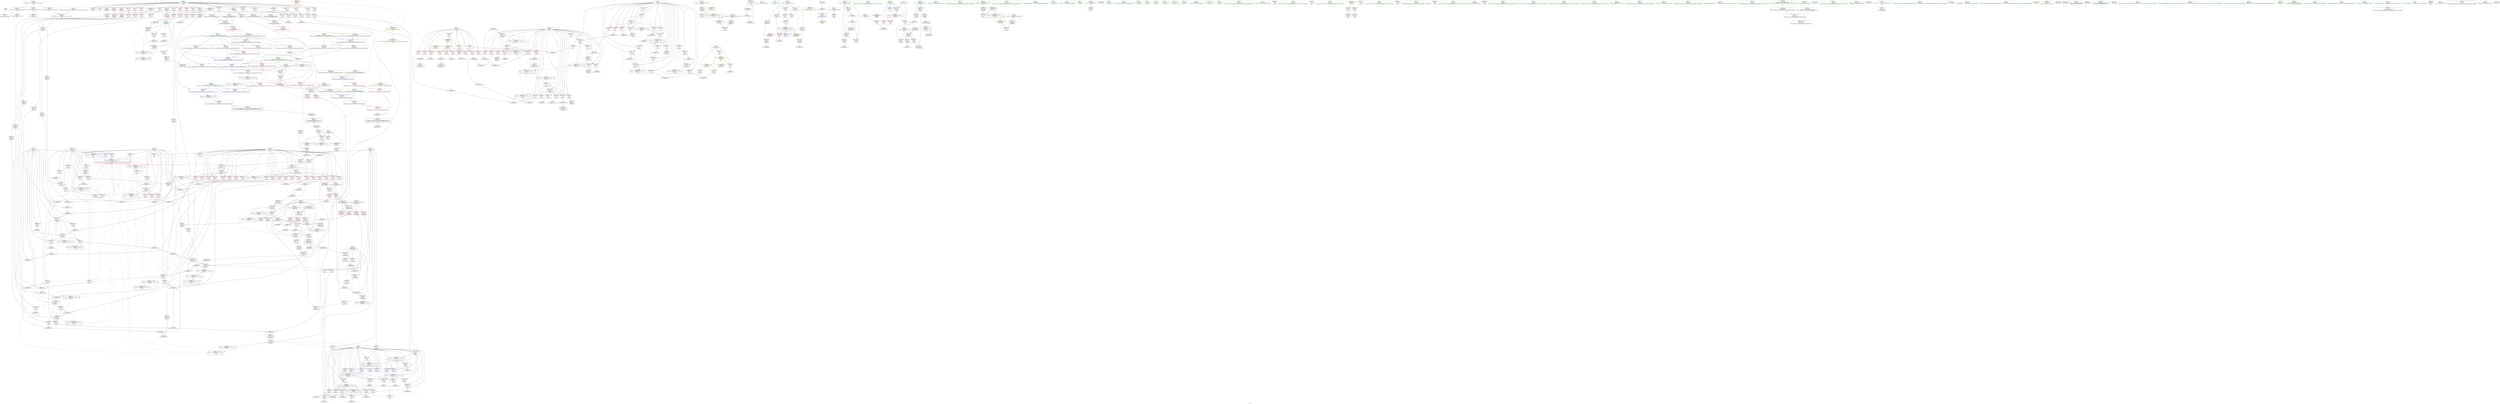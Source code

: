 digraph "SVFG" {
	label="SVFG";

	Node0x556c6bba9bc0 [shape=record,color=grey,label="{NodeID: 0\nNullPtr}"];
	Node0x556c6bba9bc0 -> Node0x556c6bbea2a0[style=solid];
	Node0x556c6bba9bc0 -> Node0x556c6bbf4180[style=solid];
	Node0x556c6bc02240 [shape=record,color=black,label="{NodeID: 775\nMR_18V_2 = PHI(MR_18V_4, MR_18V_1, )\npts\{21 \}\n|{<s0>25}}"];
	Node0x556c6bc02240:s0 -> Node0x556c6bc564f0[style=dashed,color=blue];
	Node0x556c6bc11250 [shape=record,color=grey,label="{NodeID: 609\n570 = Binary(569, 140, )\n}"];
	Node0x556c6bc11250 -> Node0x556c6bc04b80[style=solid];
	Node0x556c6bc04c50 [shape=record,color=blue,label="{NodeID: 443\n578\<--259\n\<--\n_Z6solve2v\n}"];
	Node0x556c6bbfa290 [shape=record,color=red,label="{NodeID: 277\n200\<--29\n\<--a\n_Z6solve1v\n}"];
	Node0x556c6bbfa290 -> Node0x556c6bc12ed0[style=solid];
	Node0x556c6bbea740 [shape=record,color=black,label="{NodeID: 111\n130\<--147\n_Z2bci_ret\<--cond\n_Z2bci\n|{<s0>5}}"];
	Node0x556c6bbea740:s0 -> Node0x556c6bcac0e0[style=solid,color=blue];
	Node0x556c6bcac0e0 [shape=record,color=black,label="{NodeID: 1052\n143 = PHI(130, )\n}"];
	Node0x556c6bcac0e0 -> Node0x556c6bc116d0[style=solid];
	Node0x556c6bbf4180 [shape=record,color=blue, style = dotted,label="{NodeID: 388\n897\<--3\nllvm.global_ctors_2\<--dummyVal\nGlob }"];
	Node0x556c6bbef690 [shape=record,color=red,label="{NodeID: 222\n152\<--16\n\<--k\n_Z6solve1v\n}"];
	Node0x556c6bbef690 -> Node0x556c6bc173d0[style=solid];
	Node0x556c6bbeba20 [shape=record,color=green,label="{NodeID: 56\n128\<--129\n_Z2bci\<--_Z2bci_field_insensitive\n}"];
	Node0x556c6bc16650 [shape=record,color=grey,label="{NodeID: 665\n268 = cmp(265, 267, )\n}"];
	Node0x556c6bbfd010 [shape=record,color=red,label="{NodeID: 333\n513\<--412\n\<--Q\n_Z6solve2v\n}"];
	Node0x556c6bbfd010 -> Node0x556c6bbf0c30[style=solid];
	Node0x556c6bbf28a0 [shape=record,color=purple,label="{NodeID: 167\n429\<--37\n\<--x\n_Z6solve2v\n}"];
	Node0x556c6bbf28a0 -> Node0x556c6bbfd280[style=solid];
	Node0x556c6bba4fd0 [shape=record,color=green,label="{NodeID: 1\n7\<--1\n__dso_handle\<--dummyObj\nGlob }"];
	Node0x556c6bc02740 [shape=record,color=black,label="{NodeID: 776\nMR_20V_2 = PHI(MR_20V_4, MR_20V_1, )\npts\{23 \}\n|{<s0>25}}"];
	Node0x556c6bc02740:s0 -> Node0x556c6bc564f0[style=dashed,color=blue];
	Node0x556c6bc113d0 [shape=record,color=grey,label="{NodeID: 610\n700 = Binary(699, 140, )\n}"];
	Node0x556c6bc113d0 -> Node0x556c6bc056e0[style=solid];
	Node0x556c6bc04d20 [shape=record,color=blue,label="{NodeID: 444\n22\<--599\nl\<--conv71\n_Z6solve2v\n}"];
	Node0x556c6bc04d20 -> Node0x556c6bbf8620[style=dashed];
	Node0x556c6bc04d20 -> Node0x556c6bbf86f0[style=dashed];
	Node0x556c6bc04d20 -> Node0x556c6bbc4780[style=dashed];
	Node0x556c6bc04d20 -> Node0x556c6bc02740[style=dashed];
	Node0x556c6bbfa360 [shape=record,color=red,label="{NodeID: 278\n224\<--29\n\<--a\n_Z6solve1v\n}"];
	Node0x556c6bbfa360 -> Node0x556c6bc0f2d0[style=solid];
	Node0x556c6bbea810 [shape=record,color=black,label="{NodeID: 112\n178\<--177\nconv\<--add\n_Z6solve1v\n}"];
	Node0x556c6bbea810 -> Node0x556c6bbf4aa0[style=solid];
	Node0x556c6bcac280 [shape=record,color=black,label="{NodeID: 1053\n516 = PHI(392, )\n}"];
	Node0x556c6bcac280 -> Node0x556c6bc11cd0[style=solid];
	Node0x556c6bc6bac0 [shape=record,color=yellow,style=double,label="{NodeID: 887\n30V_1 = ENCHI(MR_30V_0)\npts\{42 \}\nFun[_Z6solve2v]}"];
	Node0x556c6bc6bac0 -> Node0x556c6bbfd0e0[style=dashed];
	Node0x556c6bc6bac0 -> Node0x556c6bbfd1b0[style=dashed];
	Node0x556c6bc6bac0 -> Node0x556c6bbfd280[style=dashed];
	Node0x556c6bc6bac0 -> Node0x556c6bbfd350[style=dashed];
	Node0x556c6bc6bac0 -> Node0x556c6bbfd420[style=dashed];
	Node0x556c6bc6bac0 -> Node0x556c6bbfd4f0[style=dashed];
	Node0x556c6bc6bac0 -> Node0x556c6bbfd690[style=dashed];
	Node0x556c6bc6bac0 -> Node0x556c6bbfd760[style=dashed];
	Node0x556c6bc6bac0 -> Node0x556c6bbfd830[style=dashed];
	Node0x556c6bc6bac0 -> Node0x556c6bbfd900[style=dashed];
	Node0x556c6bc6bac0 -> Node0x556c6bbfd9d0[style=dashed];
	Node0x556c6bc6bac0 -> Node0x556c6bbfdaa0[style=dashed];
	Node0x556c6bc6bac0 -> Node0x556c6bbfdb70[style=dashed];
	Node0x556c6bc6bac0 -> Node0x556c6bbfdc40[style=dashed];
	Node0x556c6bc6bac0 -> Node0x556c6bbfdd10[style=dashed];
	Node0x556c6bc3c190 [shape=record,color=black,label="{NodeID: 721\nMR_38V_4 = PHI(MR_38V_5, MR_38V_3, )\npts\{360000 \}\n|{|<s3>24|<s4>25}}"];
	Node0x556c6bc3c190 -> Node0x556c6bbfe120[style=dashed];
	Node0x556c6bc3c190 -> Node0x556c6bc05540[style=dashed];
	Node0x556c6bc3c190 -> Node0x556c6bc3c190[style=dashed];
	Node0x556c6bc3c190:s3 -> Node0x556c6bc6d700[style=dashed,color=red];
	Node0x556c6bc3c190:s4 -> Node0x556c6bc6c000[style=dashed,color=red];
	Node0x556c6bbf4280 [shape=record,color=blue,label="{NodeID: 389\n8\<--98\n_ZL2pi\<--mul\n__cxx_global_var_init.1\n|{<s0>35}}"];
	Node0x556c6bbf4280:s0 -> Node0x556c6bc744a0[style=dashed,color=blue];
	Node0x556c6bbef760 [shape=record,color=red,label="{NodeID: 223\n220\<--16\n\<--k\n_Z6solve1v\n}"];
	Node0x556c6bbef760 -> Node0x556c6bc0f150[style=solid];
	Node0x556c6bbebb20 [shape=record,color=green,label="{NodeID: 57\n132\<--133\nn.addr\<--n.addr_field_insensitive\n_Z2bci\n}"];
	Node0x556c6bbebb20 -> Node0x556c6bbfb6e0[style=solid];
	Node0x556c6bbebb20 -> Node0x556c6bbfb7b0[style=solid];
	Node0x556c6bbebb20 -> Node0x556c6bbfb880[style=solid];
	Node0x556c6bbebb20 -> Node0x556c6bbf44f0[style=solid];
	Node0x556c6bc167d0 [shape=record,color=grey,label="{NodeID: 666\n285 = cmp(284, 159, )\n}"];
	Node0x556c6bbfd0e0 [shape=record,color=red,label="{NodeID: 334\n424\<--423\n\<--\n_Z6solve2v\n}"];
	Node0x556c6bbfd0e0 -> Node0x556c6bc16050[style=solid];
	Node0x556c6bbf2970 [shape=record,color=purple,label="{NodeID: 168\n436\<--37\n\<--x\n_Z6solve2v\n}"];
	Node0x556c6bbf2970 -> Node0x556c6bbfd350[style=solid];
	Node0x556c6bbe70a0 [shape=record,color=green,label="{NodeID: 2\n9\<--1\n\<--dummyObj\nCan only get source location for instruction, argument, global var or function.}"];
	Node0x556c6bc02c40 [shape=record,color=black,label="{NodeID: 777\nMR_22V_3 = PHI(MR_22V_8, MR_22V_2, )\npts\{25 \}\n|{|<s1>25|<s2>25|<s3>25}}"];
	Node0x556c6bc02c40 -> Node0x556c6bbf8f10[style=dashed];
	Node0x556c6bc02c40:s1 -> Node0x556c6bbf8fe0[style=dashed,color=blue];
	Node0x556c6bc02c40:s2 -> Node0x556c6bbf90b0[style=dashed,color=blue];
	Node0x556c6bc02c40:s3 -> Node0x556c6bc541c0[style=dashed,color=blue];
	Node0x556c6bc11550 [shape=record,color=grey,label="{NodeID: 611\n773 = Binary(772, 140, )\n}"];
	Node0x556c6bc11550 -> Node0x556c6bc05af0[style=solid];
	Node0x556c6bc04df0 [shape=record,color=blue,label="{NodeID: 445\n24\<--604\nans\<--\n_Z6solve2v\n}"];
	Node0x556c6bc04df0 -> Node0x556c6bbf8e40[style=dashed];
	Node0x556c6bc04df0 -> Node0x556c6bbc4870[style=dashed];
	Node0x556c6bc04df0 -> Node0x556c6bc02c40[style=dashed];
	Node0x556c6bbfa430 [shape=record,color=red,label="{NodeID: 279\n270\<--29\n\<--a\n_Z6solve1v\n}"];
	Node0x556c6bbfa430 -> Node0x556c6bc107d0[style=solid];
	Node0x556c6bbea8e0 [shape=record,color=black,label="{NodeID: 113\n183\<--182\nconv3\<--\n_Z6solve1v\n}"];
	Node0x556c6bbea8e0 -> Node0x556c6bc18bd0[style=solid];
	Node0x556c6bcac3c0 [shape=record,color=black,label="{NodeID: 1054\n405 = PHI(337, )\n}"];
	Node0x556c6bcac3c0 -> Node0x556c6bbf0750[style=solid];
	Node0x556c6bc6bba0 [shape=record,color=yellow,style=double,label="{NodeID: 888\n32V_1 = ENCHI(MR_32V_0)\npts\{44 \}\nFun[_Z6solve2v]}"];
	Node0x556c6bc6bba0 -> Node0x556c6bbfb060[style=dashed];
	Node0x556c6bbf4350 [shape=record,color=blue,label="{NodeID: 390\n109\<--107\nx.addr\<--x\n_Z3gcdxx\n}"];
	Node0x556c6bbf4350 -> Node0x556c6bbfb2d0[style=dashed];
	Node0x556c6bbf4350 -> Node0x556c6bbfb3a0[style=dashed];
	Node0x556c6bbef830 [shape=record,color=red,label="{NodeID: 224\n266\<--16\n\<--k\n_Z6solve1v\n}"];
	Node0x556c6bbef830 -> Node0x556c6bc10950[style=solid];
	Node0x556c6bbebbf0 [shape=record,color=green,label="{NodeID: 58\n149\<--150\n_Z6solve1v\<--_Z6solve1v_field_insensitive\n}"];
	Node0x556c6bc16950 [shape=record,color=grey,label="{NodeID: 667\n632 = cmp(631, 159, )\n}"];
	Node0x556c6bbfd1b0 [shape=record,color=red,label="{NodeID: 335\n426\<--425\n\<--\n_Z6solve2v\n}"];
	Node0x556c6bbfd1b0 -> Node0x556c6bc16050[style=solid];
	Node0x556c6bbf2a40 [shape=record,color=purple,label="{NodeID: 169\n438\<--37\n\<--x\n_Z6solve2v\n}"];
	Node0x556c6bbf2a40 -> Node0x556c6bbfd420[style=solid];
	Node0x556c6bbe7130 [shape=record,color=green,label="{NodeID: 3\n12\<--1\n\<--dummyObj\nCan only get source location for instruction, argument, global var or function.}"];
	Node0x556c6bc03140 [shape=record,color=black,label="{NodeID: 778\nMR_24V_2 = PHI(MR_24V_4, MR_24V_1, )\npts\{28 \}\n|{<s0>25}}"];
	Node0x556c6bc03140:s0 -> Node0x556c6bc564f0[style=dashed,color=blue];
	Node0x556c6bc116d0 [shape=record,color=grey,label="{NodeID: 612\n144 = Binary(143, 140, )\n}"];
	Node0x556c6bc116d0 -> Node0x556c6b4a5960[style=solid];
	Node0x556c6bc04ec0 [shape=record,color=blue,label="{NodeID: 446\n24\<--156\nans\<--\n_Z6solve2v\n}"];
	Node0x556c6bc04ec0 -> Node0x556c6bbf8e40[style=dashed];
	Node0x556c6bc04ec0 -> Node0x556c6bbc4870[style=dashed];
	Node0x556c6bc04ec0 -> Node0x556c6bc02c40[style=dashed];
	Node0x556c6bbfa500 [shape=record,color=red,label="{NodeID: 280\n302\<--29\n\<--a\n_Z6solve1v\n}"];
	Node0x556c6bbfa500 -> Node0x556c6bc0fbd0[style=solid];
	Node0x556c6bbea9b0 [shape=record,color=black,label="{NodeID: 114\n199\<--198\nconv10\<--\n_Z6solve1v\n}"];
	Node0x556c6bbea9b0 -> Node0x556c6bc12d50[style=solid];
	Node0x556c6bcac500 [shape=record,color=black,label="{NodeID: 1055\n366 = PHI(337, )\n}"];
	Node0x556c6bcac500 -> Node0x556c6bbf5870[style=solid];
	Node0x556c6bbf4420 [shape=record,color=blue,label="{NodeID: 391\n111\<--108\ny.addr\<--y\n_Z3gcdxx\n}"];
	Node0x556c6bbf4420 -> Node0x556c6bbfb470[style=dashed];
	Node0x556c6bbf4420 -> Node0x556c6bbfb540[style=dashed];
	Node0x556c6bbf4420 -> Node0x556c6bbfb610[style=dashed];
	Node0x556c6bbef900 [shape=record,color=red,label="{NodeID: 225\n271\<--16\n\<--k\n_Z6solve1v\n}"];
	Node0x556c6bbef900 -> Node0x556c6bc10350[style=solid];
	Node0x556c6bbebcf0 [shape=record,color=green,label="{NodeID: 59\n252\<--253\nexception\<--exception_field_insensitive\n_Z6solve1v\n}"];
	Node0x556c6bbebcf0 -> Node0x556c6bbf0270[style=solid];
	Node0x556c6bc16ad0 [shape=record,color=grey,label="{NodeID: 668\n136 = cmp(135, 12, )\n}"];
	Node0x556c6bbfd280 [shape=record,color=red,label="{NodeID: 336\n430\<--429\n\<--\n_Z6solve2v\n}"];
	Node0x556c6bbfd280 -> Node0x556c6bc03c10[style=solid];
	Node0x556c6bbf2b10 [shape=record,color=purple,label="{NodeID: 170\n442\<--37\n\<--x\n_Z6solve2v\n}"];
	Node0x556c6bbf2b10 -> Node0x556c6bbfd4f0[style=solid];
	Node0x556c6bbe77f0 [shape=record,color=green,label="{NodeID: 4\n27\<--1\n\<--dummyObj\nCan only get source location for instruction, argument, global var or function.}"];
	Node0x556c6bc03640 [shape=record,color=black,label="{NodeID: 779\nMR_26V_2 = PHI(MR_26V_4, MR_26V_1, )\npts\{30 \}\n|{<s0>25}}"];
	Node0x556c6bc03640:s0 -> Node0x556c6bc564f0[style=dashed,color=blue];
	Node0x556c6bc11850 [shape=record,color=grey,label="{NodeID: 613\n314 = Binary(313, 304, )\n}"];
	Node0x556c6bc11850 -> Node0x556c6bbf5390[style=solid];
	Node0x556c6bc04f90 [shape=record,color=blue,label="{NodeID: 447\n26\<--625\np\<--inc86\n_Z6solve2v\n}"];
	Node0x556c6bc04f90 -> Node0x556c6bbf9800[style=dashed];
	Node0x556c6bc04f90 -> Node0x556c6bbf98d0[style=dashed];
	Node0x556c6bc04f90 -> Node0x556c6bbf99a0[style=dashed];
	Node0x556c6bc04f90 -> Node0x556c6bbf9a70[style=dashed];
	Node0x556c6bc04f90 -> Node0x556c6bbf9b40[style=dashed];
	Node0x556c6bc04f90 -> Node0x556c6bbf9c10[style=dashed];
	Node0x556c6bc04f90 -> Node0x556c6bbf9ce0[style=dashed];
	Node0x556c6bc04f90 -> Node0x556c6bbf9db0[style=dashed];
	Node0x556c6bc04f90 -> Node0x556c6bbf9e80[style=dashed];
	Node0x556c6bc04f90 -> Node0x556c6bbf9f50[style=dashed];
	Node0x556c6bc04f90 -> Node0x556c6bbfa020[style=dashed];
	Node0x556c6bc04f90 -> Node0x556c6bbfa0f0[style=dashed];
	Node0x556c6bc04f90 -> Node0x556c6bc04f90[style=dashed];
	Node0x556c6bc04f90 -> Node0x556c6bc03140[style=dashed];
	Node0x556c6bbfa5d0 [shape=record,color=red,label="{NodeID: 281\n512\<--29\n\<--a\n_Z6solve2v\n}"];
	Node0x556c6bbfa5d0 -> Node0x556c6bc11cd0[style=solid];
	Node0x556c6bbefe60 [shape=record,color=black,label="{NodeID: 115\n203\<--202\nconv11\<--\n_Z6solve1v\n}"];
	Node0x556c6bbefe60 -> Node0x556c6bc12ed0[style=solid];
	Node0x556c6bcac640 [shape=record,color=black,label="{NodeID: 1056\n802 = PHI(820, )\n}"];
	Node0x556c6bcac640 -> Node0x556c6bbf1ad0[style=solid];
	Node0x556c6bbf44f0 [shape=record,color=blue,label="{NodeID: 392\n132\<--131\nn.addr\<--n\n_Z2bci\n}"];
	Node0x556c6bbf44f0 -> Node0x556c6bbfb6e0[style=dashed];
	Node0x556c6bbf44f0 -> Node0x556c6bbfb7b0[style=dashed];
	Node0x556c6bbf44f0 -> Node0x556c6bbfb880[style=dashed];
	Node0x556c6bbef9d0 [shape=record,color=red,label="{NodeID: 226\n414\<--16\n\<--k\n_Z6solve2v\n}"];
	Node0x556c6bbef9d0 -> Node0x556c6bc164d0[style=solid];
	Node0x556c6bbebdc0 [shape=record,color=green,label="{NodeID: 60\n255\<--256\n__cxa_allocate_exception\<--__cxa_allocate_exception_field_insensitive\n}"];
	Node0x556c6bc16c50 [shape=record,color=grey,label="{NodeID: 669\n612 = cmp(610, 611, )\n}"];
	Node0x556c6bbfd350 [shape=record,color=red,label="{NodeID: 337\n437\<--436\n\<--\n_Z6solve2v\n}"];
	Node0x556c6bbfd350 -> Node0x556c6bc15750[style=solid];
	Node0x556c6bbf2be0 [shape=record,color=purple,label="{NodeID: 171\n477\<--37\n\<--x\n_Z6solve2v\n}"];
	Node0x556c6bbf2be0 -> Node0x556c6bbfd690[style=solid];
	Node0x556c6bbe7880 [shape=record,color=green,label="{NodeID: 5\n47\<--1\n_ZTIi\<--dummyObj\nGlob }"];
	Node0x556c6bc528c0 [shape=record,color=black,label="{NodeID: 780\nMR_28V_2 = PHI(MR_28V_4, MR_28V_1, )\npts\{32 \}\n|{<s0>25}}"];
	Node0x556c6bc528c0:s0 -> Node0x556c6bc564f0[style=dashed,color=blue];
	Node0x556c6bc119d0 [shape=record,color=grey,label="{NodeID: 614\n519 = Binary(517, 518, )\n}"];
	Node0x556c6bc119d0 -> Node0x556c6bc04840[style=solid];
	Node0x556c6bc05060 [shape=record,color=blue,label="{NodeID: 448\n636\<--259\n\<--\n_Z6solve2v\n}"];
	Node0x556c6bbfa6a0 [shape=record,color=red,label="{NodeID: 282\n524\<--29\n\<--a\n_Z6solve2v\n}"];
	Node0x556c6bbfa6a0 -> Node0x556c6bc125d0[style=solid];
	Node0x556c6bbeff30 [shape=record,color=black,label="{NodeID: 116\n226\<--225\nidxprom\<--\n_Z6solve1v\n}"];
	Node0x556c6bcac780 [shape=record,color=black,label="{NodeID: 1057\n853 = PHI(870, )\n}"];
	Node0x556c6bc6be40 [shape=record,color=yellow,style=double,label="{NodeID: 891\n70V_1 = ENCHI(MR_70V_0)\npts\{577 \}\nFun[_Z6solve2v]|{|<s1>25}}"];
	Node0x556c6bc6be40 -> Node0x556c6bc04c50[style=dashed];
	Node0x556c6bc6be40:s1 -> Node0x556c6bc55ff0[style=dashed,color=blue];
	Node0x556c6bbf45c0 [shape=record,color=blue,label="{NodeID: 393\n24\<--156\nans\<--\n_Z6solve1v\n}"];
	Node0x556c6bbf45c0 -> Node0x556c6bc47ac0[style=dashed];
	Node0x556c6bbefaa0 [shape=record,color=red,label="{NodeID: 227\n419\<--16\n\<--k\n_Z6solve2v\n}"];
	Node0x556c6bbefaa0 -> Node0x556c6bc16350[style=solid];
	Node0x556c6bbebec0 [shape=record,color=green,label="{NodeID: 61\n262\<--263\n__cxa_throw\<--__cxa_throw_field_insensitive\n}"];
	Node0x556c6bc16dd0 [shape=record,color=grey,label="{NodeID: 670\n718 = cmp(716, 717, )\n}"];
	Node0x556c6bbfd420 [shape=record,color=red,label="{NodeID: 338\n439\<--438\n\<--\n_Z6solve2v\n}"];
	Node0x556c6bbfd420 -> Node0x556c6bc15750[style=solid];
	Node0x556c6bbf2cb0 [shape=record,color=purple,label="{NodeID: 172\n479\<--37\n\<--x\n_Z6solve2v\n}"];
	Node0x556c6bbf2cb0 -> Node0x556c6bbfd760[style=solid];
	Node0x556c6bbe7910 [shape=record,color=green,label="{NodeID: 6\n48\<--1\n.str\<--dummyObj\nGlob }"];
	Node0x556c6bc52dc0 [shape=record,color=black,label="{NodeID: 781\nMR_66V_2 = PHI(MR_66V_4, MR_66V_1, )\npts\{411 \}\n}"];
	Node0x556c6bc11b50 [shape=record,color=grey,label="{NodeID: 615\n382 = Binary(380, 381, )\n}"];
	Node0x556c6bc11b50 -> Node0x556c6bbf5a10[style=solid];
	Node0x556c6bc05130 [shape=record,color=blue,label="{NodeID: 449\n645\<--12\nretval\<--\nmain\n}"];
	Node0x556c6bbfa770 [shape=record,color=red,label="{NodeID: 283\n548\<--29\n\<--a\n_Z6solve2v\n}"];
	Node0x556c6bbfa770 -> Node0x556c6bc10dd0[style=solid];
	Node0x556c6bbf0000 [shape=record,color=black,label="{NodeID: 117\n229\<--228\nconv21\<--\n_Z6solve1v\n}"];
	Node0x556c6bbf0000 -> Node0x556c6bc0f2d0[style=solid];
	Node0x556c6bcac890 [shape=record,color=black,label="{NodeID: 1058\n703 = PHI()\n}"];
	Node0x556c6bc6bf20 [shape=record,color=yellow,style=double,label="{NodeID: 892\n72V_1 = ENCHI(MR_72V_0)\npts\{635 \}\nFun[_Z6solve2v]|{|<s1>25}}"];
	Node0x556c6bc6bf20 -> Node0x556c6bc05060[style=dashed];
	Node0x556c6bc6bf20:s1 -> Node0x556c6bc55ff0[style=dashed,color=blue];
	Node0x556c6bbf4690 [shape=record,color=blue,label="{NodeID: 394\n24\<--159\nans\<--\n_Z6solve1v\n}"];
	Node0x556c6bbf4690 -> Node0x556c6bc5e310[style=dashed];
	Node0x556c6bbefb70 [shape=record,color=red,label="{NodeID: 228\n544\<--16\n\<--k\n_Z6solve2v\n}"];
	Node0x556c6bbefb70 -> Node0x556c6bc0e9d0[style=solid];
	Node0x556c6bbebfc0 [shape=record,color=green,label="{NodeID: 62\n321\<--322\nexception71\<--exception71_field_insensitive\n_Z6solve1v\n}"];
	Node0x556c6bbebfc0 -> Node0x556c6bbf05b0[style=solid];
	Node0x556c6bc16f50 [shape=record,color=grey,label="{NodeID: 671\n565 = cmp(558, 564, )\n}"];
	Node0x556c6bbfd4f0 [shape=record,color=red,label="{NodeID: 339\n443\<--442\n\<--\n_Z6solve2v\n}"];
	Node0x556c6bbfd4f0 -> Node0x556c6bc03db0[style=solid];
	Node0x556c6bbf2d80 [shape=record,color=purple,label="{NodeID: 173\n483\<--37\n\<--x\n_Z6solve2v\n}"];
	Node0x556c6bbf2d80 -> Node0x556c6bbfd830[style=solid];
	Node0x556c6bbe79a0 [shape=record,color=green,label="{NodeID: 7\n50\<--1\n.str.2\<--dummyObj\nGlob }"];
	Node0x556c6bc532c0 [shape=record,color=black,label="{NodeID: 782\nMR_68V_2 = PHI(MR_68V_4, MR_68V_1, )\npts\{413 \}\n}"];
	Node0x556c6bc11cd0 [shape=record,color=grey,label="{NodeID: 616\n517 = Binary(512, 516, )\n}"];
	Node0x556c6bc11cd0 -> Node0x556c6bc119d0[style=solid];
	Node0x556c6bc05200 [shape=record,color=blue,label="{NodeID: 450\n662\<--140\n\<--\nmain\n}"];
	Node0x556c6bc05200 -> Node0x556c6bc052d0[style=dashed];
	Node0x556c6bbfa840 [shape=record,color=red,label="{NodeID: 284\n587\<--29\n\<--a\n_Z6solve2v\n}"];
	Node0x556c6bbfa840 -> Node0x556c6bc146d0[style=solid];
	Node0x556c6bbf00d0 [shape=record,color=black,label="{NodeID: 118\n237\<--236\nidxprom26\<--add25\n_Z6solve1v\n}"];
	Node0x556c6bc6c000 [shape=record,color=yellow,style=double,label="{NodeID: 893\n38V_1 = ENCHI(MR_38V_0)\npts\{360000 \}\nFun[_Z6solve2v]}"];
	Node0x556c6bc6c000 -> Node0x556c6bbfd5c0[style=dashed];
	Node0x556c6bbf4760 [shape=record,color=blue,label="{NodeID: 395\n20\<--140\nn\<--\n_Z6solve1v\n}"];
	Node0x556c6bbf4760 -> Node0x556c6bbf8140[style=dashed];
	Node0x556c6bbf4760 -> Node0x556c6bbf8210[style=dashed];
	Node0x556c6bbf4760 -> Node0x556c6bbf4900[style=dashed];
	Node0x556c6bbf4760 -> Node0x556c6bc470c0[style=dashed];
	Node0x556c6bbefc40 [shape=record,color=red,label="{NodeID: 229\n583\<--16\n\<--k\n_Z6solve2v\n}"];
	Node0x556c6bbefc40 -> Node0x556c6bc14250[style=solid];
	Node0x556c6bbec090 [shape=record,color=green,label="{NodeID: 63\n335\<--336\n_Z6modpowxxx\<--_Z6modpowxxx_field_insensitive\n}"];
	Node0x556c6bc170d0 [shape=record,color=grey,label="{NodeID: 672\n753 = cmp(752, 156, )\n}"];
	Node0x556c6bbfd5c0 [shape=record,color=red,label="{NodeID: 340\n474\<--473\n\<--arrayidx\n_Z6solve2v\n}"];
	Node0x556c6bbfd5c0 -> Node0x556c6bc17b50[style=solid];
	Node0x556c6bbf2e50 [shape=record,color=purple,label="{NodeID: 174\n485\<--37\n\<--x\n_Z6solve2v\n}"];
	Node0x556c6bbf2e50 -> Node0x556c6bbfd900[style=solid];
	Node0x556c6bbe7a60 [shape=record,color=green,label="{NodeID: 8\n52\<--1\nstdin\<--dummyObj\nGlob }"];
	Node0x556c6bc11e50 [shape=record,color=grey,label="{NodeID: 617\n380 = Binary(378, 379, )\n}"];
	Node0x556c6bc11e50 -> Node0x556c6bc11b50[style=solid];
	Node0x556c6bc052d0 [shape=record,color=blue,label="{NodeID: 451\n664\<--140\n\<--\nmain\n}"];
	Node0x556c6bc052d0 -> Node0x556c6bc3c190[style=dashed];
	Node0x556c6bbfa910 [shape=record,color=red,label="{NodeID: 285\n209\<--31\n\<--b\n_Z6solve1v\n}"];
	Node0x556c6bbfa910 -> Node0x556c6bc18450[style=solid];
	Node0x556c6bbf01a0 [shape=record,color=black,label="{NodeID: 119\n240\<--239\nconv28\<--\n_Z6solve1v\n}"];
	Node0x556c6bbf01a0 -> Node0x556c6bc14fd0[style=solid];
	Node0x556c6bbf4830 [shape=record,color=blue,label="{NodeID: 396\n11\<--12\ni\<--\n_Z6solve1v\n}"];
	Node0x556c6bbf4830 -> Node0x556c6bbedfd0[style=dashed];
	Node0x556c6bbf4830 -> Node0x556c6bbee0a0[style=dashed];
	Node0x556c6bbf4830 -> Node0x556c6bbf49d0[style=dashed];
	Node0x556c6bbf4830 -> Node0x556c6bc466c0[style=dashed];
	Node0x556c6bbefd10 [shape=record,color=red,label="{NodeID: 230\n588\<--16\n\<--k\n_Z6solve2v\n}"];
	Node0x556c6bbefd10 -> Node0x556c6bc14550[style=solid];
	Node0x556c6bbec190 [shape=record,color=green,label="{NodeID: 64\n341\<--342\nretval\<--retval_field_insensitive\n_Z6modpowxxx\n}"];
	Node0x556c6bbec190 -> Node0x556c6bbfbe30[style=solid];
	Node0x556c6bbec190 -> Node0x556c6bbf57a0[style=solid];
	Node0x556c6bbec190 -> Node0x556c6bbf5ae0[style=solid];
	Node0x556c6bc17250 [shape=record,color=grey,label="{NodeID: 673\n602 = cmp(601, 159, )\n}"];
	Node0x556c6bbfd690 [shape=record,color=red,label="{NodeID: 341\n478\<--477\n\<--\n_Z6solve2v\n}"];
	Node0x556c6bbfd690 -> Node0x556c6bc12750[style=solid];
	Node0x556c6bbf2f20 [shape=record,color=purple,label="{NodeID: 175\n521\<--37\n\<--x\n_Z6solve2v\n}"];
	Node0x556c6bbf2f20 -> Node0x556c6bbfd9d0[style=solid];
	Node0x556c6bbe7b60 [shape=record,color=green,label="{NodeID: 9\n53\<--1\n.str.3\<--dummyObj\nGlob }"];
	Node0x556c6bc11fd0 [shape=record,color=grey,label="{NodeID: 618\n375 = Binary(374, 304, )\n}"];
	Node0x556c6bc11fd0 -> Node0x556c6bc17fd0[style=solid];
	Node0x556c6bc053a0 [shape=record,color=blue,label="{NodeID: 452\n11\<--421\ni\<--\nmain\n}"];
	Node0x556c6bc053a0 -> Node0x556c6bbee310[style=dashed];
	Node0x556c6bc053a0 -> Node0x556c6bbee3e0[style=dashed];
	Node0x556c6bc053a0 -> Node0x556c6bbee4b0[style=dashed];
	Node0x556c6bc053a0 -> Node0x556c6bbee580[style=dashed];
	Node0x556c6bc053a0 -> Node0x556c6bbee650[style=dashed];
	Node0x556c6bc053a0 -> Node0x556c6bbee720[style=dashed];
	Node0x556c6bc053a0 -> Node0x556c6bc056e0[style=dashed];
	Node0x556c6bc053a0 -> Node0x556c6bc550c0[style=dashed];
	Node0x556c6bbfa9e0 [shape=record,color=red,label="{NodeID: 286\n213\<--31\n\<--b\n_Z6solve1v\n}"];
	Node0x556c6bbfa9e0 -> Node0x556c6bc13650[style=solid];
	Node0x556c6bbf0270 [shape=record,color=black,label="{NodeID: 120\n257\<--252\n\<--exception\n_Z6solve1v\n}"];
	Node0x556c6bbf0270 -> Node0x556c6bbf4f80[style=solid];
	Node0x556c6bbf4900 [shape=record,color=blue,label="{NodeID: 397\n20\<--168\nn\<--mul\n_Z6solve1v\n}"];
	Node0x556c6bbf4900 -> Node0x556c6bbf8140[style=dashed];
	Node0x556c6bbf4900 -> Node0x556c6bbf8210[style=dashed];
	Node0x556c6bbf4900 -> Node0x556c6bbf4900[style=dashed];
	Node0x556c6bbf4900 -> Node0x556c6bc470c0[style=dashed];
	Node0x556c6bbf7d70 [shape=record,color=red,label="{NodeID: 231\n717\<--16\n\<--k\nmain\n}"];
	Node0x556c6bbf7d70 -> Node0x556c6bc16dd0[style=solid];
	Node0x556c6bbec260 [shape=record,color=green,label="{NodeID: 65\n343\<--344\nx.addr\<--x.addr_field_insensitive\n_Z6modpowxxx\n}"];
	Node0x556c6bbec260 -> Node0x556c6bbfbf00[style=solid];
	Node0x556c6bbec260 -> Node0x556c6bbfbfd0[style=solid];
	Node0x556c6bbec260 -> Node0x556c6bbf5530[style=solid];
	Node0x556c6bc173d0 [shape=record,color=grey,label="{NodeID: 674\n153 = cmp(152, 140, )\n}"];
	Node0x556c6bbfd760 [shape=record,color=red,label="{NodeID: 342\n480\<--479\n\<--\n_Z6solve2v\n}"];
	Node0x556c6bbfd760 -> Node0x556c6bc12750[style=solid];
	Node0x556c6bbf2ff0 [shape=record,color=purple,label="{NodeID: 176\n525\<--37\n\<--x\n_Z6solve2v\n}"];
	Node0x556c6bbf2ff0 -> Node0x556c6bbfdaa0[style=solid];
	Node0x556c6bbe7c60 [shape=record,color=green,label="{NodeID: 10\n55\<--1\n.str.4\<--dummyObj\nGlob }"];
	Node0x556c6bc541c0 [shape=record,color=black,label="{NodeID: 785\nMR_22V_2 = PHI(MR_22V_4, MR_22V_1, )\npts\{25 \}\n|{<s0>24|<s1>24|<s2>25|<s3>25|<s4>25|<s5>25|<s6>25}}"];
	Node0x556c6bc541c0:s0 -> Node0x556c6bbf45c0[style=dashed,color=red];
	Node0x556c6bc541c0:s1 -> Node0x556c6bbf4690[style=dashed,color=red];
	Node0x556c6bc541c0:s2 -> Node0x556c6bc03b40[style=dashed,color=red];
	Node0x556c6bc541c0:s3 -> Node0x556c6bc03c10[style=dashed,color=red];
	Node0x556c6bc541c0:s4 -> Node0x556c6bc03ce0[style=dashed,color=red];
	Node0x556c6bc541c0:s5 -> Node0x556c6bc03db0[style=dashed,color=red];
	Node0x556c6bc541c0:s6 -> Node0x556c6bc03e80[style=dashed,color=red];
	Node0x556c6bc12150 [shape=record,color=grey,label="{NodeID: 619\n531 = Binary(529, 530, )\n}"];
	Node0x556c6bc12150 -> Node0x556c6bc04910[style=solid];
	Node0x556c6bc05470 [shape=record,color=blue,label="{NodeID: 453\n14\<--681\nj\<--mul2\nmain\n}"];
	Node0x556c6bc05470 -> Node0x556c6bbef420[style=dashed];
	Node0x556c6bc05470 -> Node0x556c6bbef4f0[style=dashed];
	Node0x556c6bc05470 -> Node0x556c6bbef5c0[style=dashed];
	Node0x556c6bc05470 -> Node0x556c6bc05610[style=dashed];
	Node0x556c6bc05470 -> Node0x556c6bc5fc10[style=dashed];
	Node0x556c6bbfaab0 [shape=record,color=red,label="{NodeID: 287\n231\<--31\n\<--b\n_Z6solve1v\n}"];
	Node0x556c6bbfaab0 -> Node0x556c6bc0eb50[style=solid];
	Node0x556c6bbf0340 [shape=record,color=black,label="{NodeID: 121\n273\<--272\nidxprom42\<--sub41\n_Z6solve1v\n}"];
	Node0x556c6bc6c2d0 [shape=record,color=yellow,style=double,label="{NodeID: 896\n30V_1 = ENCHI(MR_30V_0)\npts\{42 \}\nFun[_ZSt13__max_elementIPiN9__gnu_cxx5__ops15_Iter_less_iterEET_S4_S4_T0_]|{<s0>33}}"];
	Node0x556c6bc6c2d0:s0 -> Node0x556c6bc68d10[style=dashed,color=red];
	Node0x556c6bbf49d0 [shape=record,color=blue,label="{NodeID: 398\n11\<--173\ni\<--inc\n_Z6solve1v\n}"];
	Node0x556c6bbf49d0 -> Node0x556c6bbedfd0[style=dashed];
	Node0x556c6bbf49d0 -> Node0x556c6bbee0a0[style=dashed];
	Node0x556c6bbf49d0 -> Node0x556c6bbf49d0[style=dashed];
	Node0x556c6bbf49d0 -> Node0x556c6bc466c0[style=dashed];
	Node0x556c6bbf7e00 [shape=record,color=red,label="{NodeID: 232\n729\<--16\n\<--k\nmain\n}"];
	Node0x556c6bbf7e00 -> Node0x556c6bbf1a00[style=solid];
	Node0x556c6bbec330 [shape=record,color=green,label="{NodeID: 66\n345\<--346\nn.addr\<--n.addr_field_insensitive\n_Z6modpowxxx\n}"];
	Node0x556c6bbec330 -> Node0x556c6bbfc0a0[style=solid];
	Node0x556c6bbec330 -> Node0x556c6bbfc170[style=solid];
	Node0x556c6bbec330 -> Node0x556c6bbfc240[style=solid];
	Node0x556c6bbec330 -> Node0x556c6bbf5600[style=solid];
	Node0x556c6bc17550 [shape=record,color=grey,label="{NodeID: 675\n608 = cmp(607, 156, )\n}"];
	Node0x556c6bbfd830 [shape=record,color=red,label="{NodeID: 343\n484\<--483\n\<--\n_Z6solve2v\n}"];
	Node0x556c6bbfd830 -> Node0x556c6bc12bd0[style=solid];
	Node0x556c6bbf30c0 [shape=record,color=purple,label="{NodeID: 177\n551\<--37\narrayidx43\<--x\n_Z6solve2v\n}"];
	Node0x556c6bbf30c0 -> Node0x556c6bbfdb70[style=solid];
	Node0x556c6bbe7d60 [shape=record,color=green,label="{NodeID: 11\n57\<--1\nstdout\<--dummyObj\nGlob }"];
	Node0x556c6bc546c0 [shape=record,color=black,label="{NodeID: 786\nMR_32V_2 = PHI(MR_32V_3, MR_32V_1, )\npts\{44 \}\n}"];
	Node0x556c6bc546c0 -> Node0x556c6bc05a20[style=dashed];
	Node0x556c6bc122d0 [shape=record,color=grey,label="{NodeID: 620\n372 = Binary(370, 371, )\n}"];
	Node0x556c6bc122d0 -> Node0x556c6bbf5940[style=solid];
	Node0x556c6bc05540 [shape=record,color=blue,label="{NodeID: 454\n689\<--140\narrayidx7\<--\nmain\n}"];
	Node0x556c6bc05540 -> Node0x556c6bc05540[style=dashed];
	Node0x556c6bc05540 -> Node0x556c6bc3c190[style=dashed];
	Node0x556c6bbfab80 [shape=record,color=red,label="{NodeID: 288\n278\<--31\n\<--b\n_Z6solve1v\n}"];
	Node0x556c6bbfab80 -> Node0x556c6bc104d0[style=solid];
	Node0x556c6bbf0410 [shape=record,color=black,label="{NodeID: 122\n276\<--275\nconv44\<--\n_Z6solve1v\n}"];
	Node0x556c6bbf0410 -> Node0x556c6bc107d0[style=solid];
	Node0x556c6bbf4aa0 [shape=record,color=blue,label="{NodeID: 399\n26\<--178\np\<--conv\n_Z6solve1v\n}"];
	Node0x556c6bbf4aa0 -> Node0x556c6bbf9180[style=dashed];
	Node0x556c6bbf4aa0 -> Node0x556c6bbf9250[style=dashed];
	Node0x556c6bbf4aa0 -> Node0x556c6bbf9320[style=dashed];
	Node0x556c6bbf4aa0 -> Node0x556c6bbf93f0[style=dashed];
	Node0x556c6bbf4aa0 -> Node0x556c6bbf94c0[style=dashed];
	Node0x556c6bbf4aa0 -> Node0x556c6bbf9590[style=dashed];
	Node0x556c6bbf4aa0 -> Node0x556c6bbf9660[style=dashed];
	Node0x556c6bbf4aa0 -> Node0x556c6bbf9730[style=dashed];
	Node0x556c6bbf4aa0 -> Node0x556c6bbf5390[style=dashed];
	Node0x556c6bbf4aa0 -> Node0x556c6bc47fc0[style=dashed];
	Node0x556c6bbf7ed0 [shape=record,color=red,label="{NodeID: 233\n164\<--18\n\<--m\n_Z6solve1v\n}"];
	Node0x556c6bbf7ed0 -> Node0x556c6bc18a50[style=solid];
	Node0x556c6bbec400 [shape=record,color=green,label="{NodeID: 67\n347\<--348\nMOD.addr\<--MOD.addr_field_insensitive\n_Z6modpowxxx\n}"];
	Node0x556c6bbec400 -> Node0x556c6bbfc310[style=solid];
	Node0x556c6bbec400 -> Node0x556c6bbfc3e0[style=solid];
	Node0x556c6bbec400 -> Node0x556c6bbfc4b0[style=solid];
	Node0x556c6bbec400 -> Node0x556c6bbfc580[style=solid];
	Node0x556c6bbec400 -> Node0x556c6bbf56d0[style=solid];
	Node0x556c6bc176d0 [shape=record,color=grey,label="{NodeID: 676\n319 = cmp(318, 159, )\n}"];
	Node0x556c6bbfd900 [shape=record,color=red,label="{NodeID: 344\n486\<--485\n\<--\n_Z6solve2v\n}"];
	Node0x556c6bbfd900 -> Node0x556c6bc12bd0[style=solid];
	Node0x556c6bbf3190 [shape=record,color=purple,label="{NodeID: 178\n562\<--37\narrayidx50\<--x\n_Z6solve2v\n}"];
	Node0x556c6bbf3190 -> Node0x556c6bbfdc40[style=solid];
	Node0x556c6bbe7e60 [shape=record,color=green,label="{NodeID: 12\n58\<--1\n_ZSt3cin\<--dummyObj\nGlob }"];
	Node0x556c6bc54bc0 [shape=record,color=black,label="{NodeID: 787\nMR_12V_7 = PHI(MR_12V_9, MR_12V_2, )\npts\{15 \}\n|{<s0>24|<s1>24|<s2>25|<s3>25}}"];
	Node0x556c6bc54bc0:s0 -> Node0x556c6bc46bc0[style=dashed,color=red];
	Node0x556c6bc54bc0:s1 -> Node0x556c6bc5d910[style=dashed,color=red];
	Node0x556c6bc54bc0:s2 -> Node0x556c6bbc4690[style=dashed,color=red];
	Node0x556c6bc54bc0:s3 -> Node0x556c6bc01d40[style=dashed,color=red];
	Node0x556c6bc12450 [shape=record,color=grey,label="{NodeID: 621\n529 = Binary(523, 528, )\n}"];
	Node0x556c6bc12450 -> Node0x556c6bc12150[style=solid];
	Node0x556c6bc05610 [shape=record,color=blue,label="{NodeID: 455\n14\<--694\nj\<--add\nmain\n}"];
	Node0x556c6bc05610 -> Node0x556c6bbef420[style=dashed];
	Node0x556c6bc05610 -> Node0x556c6bbef4f0[style=dashed];
	Node0x556c6bc05610 -> Node0x556c6bbef5c0[style=dashed];
	Node0x556c6bc05610 -> Node0x556c6bc05610[style=dashed];
	Node0x556c6bc05610 -> Node0x556c6bc5fc10[style=dashed];
	Node0x556c6bbfac50 [shape=record,color=red,label="{NodeID: 289\n533\<--31\n\<--b\n_Z6solve2v\n}"];
	Node0x556c6bbfac50 -> Node0x556c6bc17cd0[style=solid];
	Node0x556c6bbf04e0 [shape=record,color=black,label="{NodeID: 123\n282\<--281\nconv48\<--rem47\n_Z6solve1v\n}"];
	Node0x556c6bbf04e0 -> Node0x556c6bbf5050[style=solid];
	Node0x556c6bbf4b70 [shape=record,color=blue,label="{NodeID: 400\n29\<--27\na\<--\n_Z6solve1v\n}"];
	Node0x556c6bbf4b70 -> Node0x556c6bbfa1c0[style=dashed];
	Node0x556c6bbf4b70 -> Node0x556c6bbfa290[style=dashed];
	Node0x556c6bbf4b70 -> Node0x556c6bbfa360[style=dashed];
	Node0x556c6bbf4b70 -> Node0x556c6bbfa430[style=dashed];
	Node0x556c6bbf4b70 -> Node0x556c6bbfa500[style=dashed];
	Node0x556c6bbf4b70 -> Node0x556c6bbf52c0[style=dashed];
	Node0x556c6bbf4b70 -> Node0x556c6bc484c0[style=dashed];
	Node0x556c6bbf4b70 -> Node0x556c6bc5ed10[style=dashed];
	Node0x556c6bbf7fa0 [shape=record,color=red,label="{NodeID: 234\n451\<--18\n\<--m\n_Z6solve2v\n}"];
	Node0x556c6bbf7fa0 -> Node0x556c6bc15a50[style=solid];
	Node0x556c6bbec4d0 [shape=record,color=green,label="{NodeID: 68\n349\<--350\ny\<--y_field_insensitive\n_Z6modpowxxx\n}"];
	Node0x556c6bbec4d0 -> Node0x556c6bbfc650[style=solid];
	Node0x556c6bbec4d0 -> Node0x556c6bbfc720[style=solid];
	Node0x556c6bbec4d0 -> Node0x556c6bbfc7f0[style=solid];
	Node0x556c6bbec4d0 -> Node0x556c6bbfc8c0[style=solid];
	Node0x556c6bbec4d0 -> Node0x556c6bbf5870[style=solid];
	Node0x556c6bbec4d0 -> Node0x556c6bbf5940[style=solid];
	Node0x556c6bbec4d0 -> Node0x556c6bbf5a10[style=solid];
	Node0x556c6bc17850 [shape=record,color=grey,label="{NodeID: 677\n308 = cmp(307, 156, )\n}"];
	Node0x556c6bbfd9d0 [shape=record,color=red,label="{NodeID: 345\n522\<--521\n\<--\n_Z6solve2v\n}"];
	Node0x556c6bbfd9d0 -> Node0x556c6bbf0d00[style=solid];
	Node0x556c6bbf3260 [shape=record,color=purple,label="{NodeID: 179\n591\<--37\narrayidx66\<--x\n_Z6solve2v\n}"];
	Node0x556c6bbf3260 -> Node0x556c6bbfdd10[style=solid];
	Node0x556c6bbe7f60 [shape=record,color=green,label="{NodeID: 13\n59\<--1\n.str.5\<--dummyObj\nGlob }"];
	Node0x556c6bc550c0 [shape=record,color=black,label="{NodeID: 788\nMR_10V_5 = PHI(MR_10V_10, MR_10V_3, )\npts\{13 \}\n}"];
	Node0x556c6bc550c0 -> Node0x556c6bc05880[style=dashed];
	Node0x556c6bc125d0 [shape=record,color=grey,label="{NodeID: 622\n528 = Binary(524, 527, )\n}"];
	Node0x556c6bc125d0 -> Node0x556c6bc12450[style=solid];
	Node0x556c6bc056e0 [shape=record,color=blue,label="{NodeID: 456\n11\<--700\ni\<--inc\nmain\n}"];
	Node0x556c6bc056e0 -> Node0x556c6bbee310[style=dashed];
	Node0x556c6bc056e0 -> Node0x556c6bbee3e0[style=dashed];
	Node0x556c6bc056e0 -> Node0x556c6bbee4b0[style=dashed];
	Node0x556c6bc056e0 -> Node0x556c6bbee580[style=dashed];
	Node0x556c6bc056e0 -> Node0x556c6bbee650[style=dashed];
	Node0x556c6bc056e0 -> Node0x556c6bbee720[style=dashed];
	Node0x556c6bc056e0 -> Node0x556c6bc056e0[style=dashed];
	Node0x556c6bc056e0 -> Node0x556c6bc550c0[style=dashed];
	Node0x556c6bbfad20 [shape=record,color=red,label="{NodeID: 290\n537\<--31\n\<--b\n_Z6solve2v\n}"];
	Node0x556c6bbfad20 -> Node0x556c6bc0ecd0[style=solid];
	Node0x556c6bbf05b0 [shape=record,color=black,label="{NodeID: 124\n323\<--321\n\<--exception71\n_Z6solve1v\n}"];
	Node0x556c6bbf05b0 -> Node0x556c6bbf5460[style=solid];
	Node0x556c6bbf4c40 [shape=record,color=blue,label="{NodeID: 401\n31\<--207\nb\<--rem\n_Z6solve1v\n}"];
	Node0x556c6bbf4c40 -> Node0x556c6bbfa910[style=dashed];
	Node0x556c6bbf4c40 -> Node0x556c6bbfa9e0[style=dashed];
	Node0x556c6bbf4c40 -> Node0x556c6bbfaab0[style=dashed];
	Node0x556c6bbf4c40 -> Node0x556c6bbfab80[style=dashed];
	Node0x556c6bbf4c40 -> Node0x556c6bbf4c40[style=dashed];
	Node0x556c6bbf4c40 -> Node0x556c6bbf4d10[style=dashed];
	Node0x556c6bbf4c40 -> Node0x556c6bc489c0[style=dashed];
	Node0x556c6bbf4c40 -> Node0x556c6bc5f210[style=dashed];
	Node0x556c6bbf8070 [shape=record,color=red,label="{NodeID: 235\n739\<--18\n\<--m\nmain\n}"];
	Node0x556c6bbf8070 -> Node0x556c6bc15ed0[style=solid];
	Node0x556c6bbec5a0 [shape=record,color=green,label="{NodeID: 69\n390\<--391\n_Z3invxx\<--_Z3invxx_field_insensitive\n}"];
	Node0x556c6bc179d0 [shape=record,color=grey,label="{NodeID: 678\n470 = cmp(467, 469, )\n}"];
	Node0x556c6bbfdaa0 [shape=record,color=red,label="{NodeID: 346\n526\<--525\n\<--\n_Z6solve2v\n}"];
	Node0x556c6bbfdaa0 -> Node0x556c6bbf0dd0[style=solid];
	Node0x556c6bbf3330 [shape=record,color=purple,label="{NodeID: 180\n722\<--37\narrayidx20\<--x\nmain\n}"];
	Node0x556c6bbe8060 [shape=record,color=green,label="{NodeID: 14\n61\<--1\n_ZSt4cout\<--dummyObj\nGlob }"];
	Node0x556c6bc555c0 [shape=record,color=black,label="{NodeID: 789\nMR_86V_3 = PHI(MR_86V_4, MR_86V_2, )\npts\{648 \}\n}"];
	Node0x556c6bc555c0 -> Node0x556c6bbfdde0[style=dashed];
	Node0x556c6bc555c0 -> Node0x556c6bbfdeb0[style=dashed];
	Node0x556c6bc555c0 -> Node0x556c6bbfdf80[style=dashed];
	Node0x556c6bc555c0 -> Node0x556c6bc05af0[style=dashed];
	Node0x556c6bc12750 [shape=record,color=grey,label="{NodeID: 623\n481 = Binary(478, 480, )\n}"];
	Node0x556c6bc12750 -> Node0x556c6bc04360[style=solid];
	Node0x556c6bc057b0 [shape=record,color=blue,label="{NodeID: 457\n647\<--140\ntt\<--\nmain\n}"];
	Node0x556c6bc057b0 -> Node0x556c6bc555c0[style=dashed];
	Node0x556c6bbfadf0 [shape=record,color=red,label="{NodeID: 291\n555\<--31\n\<--b\n_Z6solve2v\n}"];
	Node0x556c6bbfadf0 -> Node0x556c6bc10f50[style=solid];
	Node0x556c6bbf0680 [shape=record,color=black,label="{NodeID: 125\n337\<--388\n_Z6modpowxxx_ret\<--\n_Z6modpowxxx\n|{<s0>10|<s1>11}}"];
	Node0x556c6bbf0680:s0 -> Node0x556c6bcac500[style=solid,color=blue];
	Node0x556c6bbf0680:s1 -> Node0x556c6bcac3c0[style=solid,color=blue];
	Node0x556c6bc6c6b0 [shape=record,color=yellow,style=double,label="{NodeID: 900\n30V_1 = ENCHI(MR_30V_0)\npts\{42 \}\nFun[_ZSt11max_elementIPiET_S1_S1_]|{<s0>32}}"];
	Node0x556c6bc6c6b0:s0 -> Node0x556c6bc6c2d0[style=dashed,color=red];
	Node0x556c6bbf4d10 [shape=record,color=blue,label="{NodeID: 402\n31\<--214\nb\<--add15\n_Z6solve1v\n}"];
	Node0x556c6bbf4d10 -> Node0x556c6bbfaab0[style=dashed];
	Node0x556c6bbf4d10 -> Node0x556c6bbfab80[style=dashed];
	Node0x556c6bbf4d10 -> Node0x556c6bbf4c40[style=dashed];
	Node0x556c6bbf4d10 -> Node0x556c6bc489c0[style=dashed];
	Node0x556c6bbf4d10 -> Node0x556c6bc5f210[style=dashed];
	Node0x556c6bbf8140 [shape=record,color=red,label="{NodeID: 236\n167\<--20\n\<--n\n_Z6solve1v\n}"];
	Node0x556c6bbf8140 -> Node0x556c6bc13f50[style=solid];
	Node0x556c6bbec6a0 [shape=record,color=green,label="{NodeID: 70\n395\<--396\nx.addr\<--x.addr_field_insensitive\n_Z3invxx\n}"];
	Node0x556c6bbec6a0 -> Node0x556c6bbfc990[style=solid];
	Node0x556c6bbec6a0 -> Node0x556c6bbf5bb0[style=solid];
	Node0x556c6bc17b50 [shape=record,color=grey,label="{NodeID: 679\n475 = cmp(474, 12, )\n}"];
	Node0x556c6bbfdb70 [shape=record,color=red,label="{NodeID: 347\n552\<--551\n\<--arrayidx43\n_Z6solve2v\n}"];
	Node0x556c6bbfdb70 -> Node0x556c6bbf0f70[style=solid];
	Node0x556c6bbf3400 [shape=record,color=purple,label="{NodeID: 181\n731\<--37\n\<--x\nmain\n}"];
	Node0x556c6bbe8160 [shape=record,color=green,label="{NodeID: 15\n62\<--1\n.str.6\<--dummyObj\nGlob }"];
	Node0x556c6bc55ac0 [shape=record,color=black,label="{NodeID: 790\nMR_91V_2 = PHI(MR_91V_4, MR_91V_1, )\npts\{253 322 \}\n|{|<s1>24|<s2>24}}"];
	Node0x556c6bc55ac0 -> Node0x556c6bc55ac0[style=dashed];
	Node0x556c6bc55ac0:s1 -> Node0x556c6bc6d540[style=dashed,color=red];
	Node0x556c6bc55ac0:s2 -> Node0x556c6bc6d620[style=dashed,color=red];
	Node0x556c6bc128d0 [shape=record,color=grey,label="{NodeID: 624\n207 = Binary(205, 206, )\n}"];
	Node0x556c6bc128d0 -> Node0x556c6bbf4c40[style=solid];
	Node0x556c6bc05880 [shape=record,color=blue,label="{NodeID: 458\n11\<--12\ni\<--\nmain\n}"];
	Node0x556c6bc05880 -> Node0x556c6bc01340[style=dashed];
	Node0x556c6bbfaec0 [shape=record,color=red,label="{NodeID: 292\n595\<--31\n\<--b\n_Z6solve2v\n}"];
	Node0x556c6bbfaec0 -> Node0x556c6bc14850[style=solid];
	Node0x556c6bbf0750 [shape=record,color=black,label="{NodeID: 126\n392\<--405\n_Z3invxx_ret\<--call\n_Z3invxx\n|{<s0>12}}"];
	Node0x556c6bbf0750:s0 -> Node0x556c6bcac280[style=solid,color=blue];
	Node0x556c6bbf4de0 [shape=record,color=blue,label="{NodeID: 403\n14\<--12\nj\<--\n_Z6solve1v\n}"];
	Node0x556c6bbf4de0 -> Node0x556c6bbeea60[style=dashed];
	Node0x556c6bbf4de0 -> Node0x556c6bbeeb30[style=dashed];
	Node0x556c6bbf4de0 -> Node0x556c6bbeec00[style=dashed];
	Node0x556c6bbf4de0 -> Node0x556c6bbeecd0[style=dashed];
	Node0x556c6bbf4de0 -> Node0x556c6bbeeda0[style=dashed];
	Node0x556c6bbf4de0 -> Node0x556c6bbeee70[style=dashed];
	Node0x556c6bbf4de0 -> Node0x556c6bbf4de0[style=dashed];
	Node0x556c6bbf4de0 -> Node0x556c6bbf4eb0[style=dashed];
	Node0x556c6bbf4de0 -> Node0x556c6bc46bc0[style=dashed];
	Node0x556c6bbf4de0 -> Node0x556c6bc5d910[style=dashed];
	Node0x556c6bbf8210 [shape=record,color=red,label="{NodeID: 237\n182\<--20\n\<--n\n_Z6solve1v\n}"];
	Node0x556c6bbf8210 -> Node0x556c6bbea8e0[style=solid];
	Node0x556c6bbec770 [shape=record,color=green,label="{NodeID: 71\n397\<--398\np.addr\<--p.addr_field_insensitive\n_Z3invxx\n}"];
	Node0x556c6bbec770 -> Node0x556c6bbfca60[style=solid];
	Node0x556c6bbec770 -> Node0x556c6bbfcb30[style=solid];
	Node0x556c6bbec770 -> Node0x556c6bbf5c80[style=solid];
	Node0x556c6bc17cd0 [shape=record,color=grey,label="{NodeID: 680\n534 = cmp(533, 27, )\n}"];
	Node0x556c6bbfdc40 [shape=record,color=red,label="{NodeID: 348\n563\<--562\n\<--arrayidx50\n_Z6solve2v\n}"];
	Node0x556c6bbfdc40 -> Node0x556c6bbf1110[style=solid];
	Node0x556c6bbf34d0 [shape=record,color=purple,label="{NodeID: 182\n733\<--37\n\<--x\nmain\n|{<s0>23}}"];
	Node0x556c6bbf34d0:s0 -> Node0x556c6bcaae30[style=solid,color=red];
	Node0x556c6bbe8260 [shape=record,color=green,label="{NodeID: 16\n65\<--1\n\<--dummyObj\nCan only get source location for instruction, argument, global var or function.}"];
	Node0x556c6bc55ff0 [shape=record,color=black,label="{NodeID: 791\nMR_93V_2 = PHI(MR_93V_3, MR_93V_1, )\npts\{577 635 \}\n|{|<s1>25|<s2>25}}"];
	Node0x556c6bc55ff0 -> Node0x556c6bc55ff0[style=dashed];
	Node0x556c6bc55ff0:s1 -> Node0x556c6bc6be40[style=dashed,color=red];
	Node0x556c6bc55ff0:s2 -> Node0x556c6bc6bf20[style=dashed,color=red];
	Node0x556c6bc12a50 [shape=record,color=grey,label="{NodeID: 625\n363 = Binary(362, 364, )\n|{<s0>10}}"];
	Node0x556c6bc12a50:s0 -> Node0x556c6bcaa580[style=solid,color=red];
	Node0x556c6bc05950 [shape=record,color=blue,label="{NodeID: 459\n11\<--726\ni\<--inc23\nmain\n}"];
	Node0x556c6bc05950 -> Node0x556c6bc01340[style=dashed];
	Node0x556c6bbfaf90 [shape=record,color=red,label="{NodeID: 293\n176\<--43\n\<--xmax\n_Z6solve1v\n}"];
	Node0x556c6bbfaf90 -> Node0x556c6bc140d0[style=solid];
	Node0x556c6bbf0820 [shape=record,color=black,label="{NodeID: 127\n464\<--463\nconv\<--add\n_Z6solve2v\n}"];
	Node0x556c6bbf0820 -> Node0x556c6bc04290[style=solid];
	Node0x556c6bbf4eb0 [shape=record,color=blue,label="{NodeID: 404\n14\<--246\nj\<--inc33\n_Z6solve1v\n}"];
	Node0x556c6bbf4eb0 -> Node0x556c6bbeea60[style=dashed];
	Node0x556c6bbf4eb0 -> Node0x556c6bbeeb30[style=dashed];
	Node0x556c6bbf4eb0 -> Node0x556c6bbeec00[style=dashed];
	Node0x556c6bbf4eb0 -> Node0x556c6bbeecd0[style=dashed];
	Node0x556c6bbf4eb0 -> Node0x556c6bbeeda0[style=dashed];
	Node0x556c6bbf4eb0 -> Node0x556c6bbeee70[style=dashed];
	Node0x556c6bbf4eb0 -> Node0x556c6bbf4de0[style=dashed];
	Node0x556c6bbf4eb0 -> Node0x556c6bbf4eb0[style=dashed];
	Node0x556c6bbf4eb0 -> Node0x556c6bc46bc0[style=dashed];
	Node0x556c6bbf4eb0 -> Node0x556c6bc5d910[style=dashed];
	Node0x556c6bbf82e0 [shape=record,color=red,label="{NodeID: 238\n454\<--20\n\<--n\n_Z6solve2v\n}"];
	Node0x556c6bbf82e0 -> Node0x556c6bc0fa50[style=solid];
	Node0x556c6bbec840 [shape=record,color=green,label="{NodeID: 72\n407\<--408\n_Z6solve2v\<--_Z6solve2v_field_insensitive\n}"];
	Node0x556c6bc17e50 [shape=record,color=grey,label="{NodeID: 681\n888 = cmp(885, 887, )\n}"];
	Node0x556c6bc17e50 -> Node0x556c6bbf1c70[style=solid];
	Node0x556c6bbfdd10 [shape=record,color=red,label="{NodeID: 349\n592\<--591\n\<--arrayidx66\n_Z6solve2v\n}"];
	Node0x556c6bbfdd10 -> Node0x556c6bbf1380[style=solid];
	Node0x556c6bbf35a0 [shape=record,color=purple,label="{NodeID: 183\n653\<--48\n\<--.str\nmain\n}"];
	Node0x556c6bbe8360 [shape=record,color=green,label="{NodeID: 17\n95\<--1\n\<--dummyObj\nCan only get source location for instruction, argument, global var or function.}"];
	Node0x556c6bc564f0 [shape=record,color=black,label="{NodeID: 792\nMR_95V_2 = PHI(MR_95V_4, MR_95V_1, )\npts\{21 23 28 30 32 \}\n|{<s0>24|<s1>24|<s2>24|<s3>24|<s4>24|<s5>24|<s6>24|<s7>24|<s8>24|<s9>24|<s10>25|<s11>25|<s12>25|<s13>25|<s14>25|<s15>25|<s16>25|<s17>25|<s18>25|<s19>25}}"];
	Node0x556c6bc564f0:s0 -> Node0x556c6bbf4760[style=dashed,color=red];
	Node0x556c6bc564f0:s1 -> Node0x556c6bbf4aa0[style=dashed,color=red];
	Node0x556c6bc564f0:s2 -> Node0x556c6bc470c0[style=dashed,color=red];
	Node0x556c6bc564f0:s3 -> Node0x556c6bc475c0[style=dashed,color=red];
	Node0x556c6bc564f0:s4 -> Node0x556c6bc47fc0[style=dashed,color=red];
	Node0x556c6bc564f0:s5 -> Node0x556c6bc484c0[style=dashed,color=red];
	Node0x556c6bc564f0:s6 -> Node0x556c6bc489c0[style=dashed,color=red];
	Node0x556c6bc564f0:s7 -> Node0x556c6bc5de10[style=dashed,color=red];
	Node0x556c6bc564f0:s8 -> Node0x556c6bc5ed10[style=dashed,color=red];
	Node0x556c6bc564f0:s9 -> Node0x556c6bc5f210[style=dashed,color=red];
	Node0x556c6bc564f0:s10 -> Node0x556c6bc03f50[style=dashed,color=red];
	Node0x556c6bc564f0:s11 -> Node0x556c6bc04290[style=dashed,color=red];
	Node0x556c6bc564f0:s12 -> Node0x556c6bbc4780[style=dashed,color=red];
	Node0x556c6bc564f0:s13 -> Node0x556c6bc38f90[style=dashed,color=red];
	Node0x556c6bc564f0:s14 -> Node0x556c6bc39490[style=dashed,color=red];
	Node0x556c6bc564f0:s15 -> Node0x556c6bc02240[style=dashed,color=red];
	Node0x556c6bc564f0:s16 -> Node0x556c6bc02740[style=dashed,color=red];
	Node0x556c6bc564f0:s17 -> Node0x556c6bc03140[style=dashed,color=red];
	Node0x556c6bc564f0:s18 -> Node0x556c6bc03640[style=dashed,color=red];
	Node0x556c6bc564f0:s19 -> Node0x556c6bc528c0[style=dashed,color=red];
	Node0x556c6bc12bd0 [shape=record,color=grey,label="{NodeID: 626\n487 = Binary(484, 486, )\n}"];
	Node0x556c6bc12bd0 -> Node0x556c6bc04430[style=solid];
	Node0x556c6bc05a20 [shape=record,color=blue,label="{NodeID: 460\n43\<--737\nxmax\<--\nmain\n|{|<s1>24|<s2>25}}"];
	Node0x556c6bc05a20 -> Node0x556c6bc546c0[style=dashed];
	Node0x556c6bc05a20:s1 -> Node0x556c6bc6d460[style=dashed,color=red];
	Node0x556c6bc05a20:s2 -> Node0x556c6bc6bba0[style=dashed,color=red];
	Node0x556c6bbfb060 [shape=record,color=red,label="{NodeID: 294\n462\<--43\n\<--xmax\n_Z6solve2v\n}"];
	Node0x556c6bbfb060 -> Node0x556c6bc0f450[style=solid];
	Node0x556c6bbf08f0 [shape=record,color=black,label="{NodeID: 128\n469\<--468\nconv12\<--\n_Z6solve2v\n}"];
	Node0x556c6bbf08f0 -> Node0x556c6bc179d0[style=solid];
	Node0x556c6bc6c980 [shape=record,color=yellow,style=double,label="{NodeID: 903\n2V_1 = ENCHI(MR_2V_0)\npts\{10 \}\nFun[_GLOBAL__sub_I_nika_0_1.cpp]|{<s0>35}}"];
	Node0x556c6bc6c980:s0 -> Node0x556c6bbf4280[style=dashed,color=red];
	Node0x556c6bbf4f80 [shape=record,color=blue,label="{NodeID: 405\n257\<--259\n\<--\n_Z6solve1v\n}"];
	Node0x556c6bbf83b0 [shape=record,color=red,label="{NodeID: 239\n468\<--20\n\<--n\n_Z6solve2v\n}"];
	Node0x556c6bbf83b0 -> Node0x556c6bbf08f0[style=solid];
	Node0x556c6bbec940 [shape=record,color=green,label="{NodeID: 73\n410\<--411\nP\<--P_field_insensitive\n_Z6solve2v\n}"];
	Node0x556c6bbec940 -> Node0x556c6bbfcc00[style=solid];
	Node0x556c6bbec940 -> Node0x556c6bbfccd0[style=solid];
	Node0x556c6bbec940 -> Node0x556c6bbfcda0[style=solid];
	Node0x556c6bbec940 -> Node0x556c6bc04360[style=solid];
	Node0x556c6bbec940 -> Node0x556c6bc04500[style=solid];
	Node0x556c6bbec940 -> Node0x556c6bc046a0[style=solid];
	Node0x556c6bc68d10 [shape=record,color=yellow,style=double,label="{NodeID: 848\n30V_1 = ENCHI(MR_30V_0)\npts\{42 \}\nFun[_ZNK9__gnu_cxx5__ops15_Iter_less_iterclIPiS3_EEbT_T0_]}"];
	Node0x556c6bc68d10 -> Node0x556c6bbfefc0[style=dashed];
	Node0x556c6bc68d10 -> Node0x556c6bbff090[style=dashed];
	Node0x556c6bc17fd0 [shape=record,color=grey,label="{NodeID: 682\n376 = cmp(375, 27, )\n}"];
	Node0x556c6bbfdde0 [shape=record,color=red,label="{NodeID: 350\n708\<--647\n\<--tt\nmain\n}"];
	Node0x556c6bbfdde0 -> Node0x556c6bc191d0[style=solid];
	Node0x556c6bbf3670 [shape=record,color=purple,label="{NodeID: 184\n654\<--50\n\<--.str.2\nmain\n}"];
	Node0x556c6bbe8460 [shape=record,color=green,label="{NodeID: 18\n99\<--1\n\<--dummyObj\nCan only get source location for instruction, argument, global var or function.}"];
	Node0x556c6bc12d50 [shape=record,color=grey,label="{NodeID: 627\n205 = Binary(199, 204, )\n}"];
	Node0x556c6bc12d50 -> Node0x556c6bc128d0[style=solid];
	Node0x556c6bc05af0 [shape=record,color=blue,label="{NodeID: 461\n647\<--773\ntt\<--inc39\nmain\n}"];
	Node0x556c6bc05af0 -> Node0x556c6bc555c0[style=dashed];
	Node0x556c6bbfb130 [shape=record,color=red,label="{NodeID: 295\n652\<--52\n\<--stdin\nmain\n}"];
	Node0x556c6bbfb130 -> Node0x556c6bbf15f0[style=solid];
	Node0x556c6bbf09c0 [shape=record,color=black,label="{NodeID: 129\n500\<--499\nconv22\<--\n_Z6solve2v\n}"];
	Node0x556c6bbf09c0 -> Node0x556c6bc137d0[style=solid];
	Node0x556c6bbf5050 [shape=record,color=blue,label="{NodeID: 406\n22\<--282\nl\<--conv48\n_Z6solve1v\n}"];
	Node0x556c6bbf5050 -> Node0x556c6bbf8480[style=dashed];
	Node0x556c6bbf5050 -> Node0x556c6bbf8550[style=dashed];
	Node0x556c6bbf5050 -> Node0x556c6bc48ec0[style=dashed];
	Node0x556c6bbf8480 [shape=record,color=red,label="{NodeID: 240\n287\<--22\n\<--l\n_Z6solve1v\n}"];
	Node0x556c6bbf8480 -> Node0x556c6bbf5120[style=solid];
	Node0x556c6bbeca10 [shape=record,color=green,label="{NodeID: 74\n412\<--413\nQ\<--Q_field_insensitive\n_Z6solve2v\n}"];
	Node0x556c6bbeca10 -> Node0x556c6bbfce70[style=solid];
	Node0x556c6bbeca10 -> Node0x556c6bbfcf40[style=solid];
	Node0x556c6bbeca10 -> Node0x556c6bbfd010[style=solid];
	Node0x556c6bbeca10 -> Node0x556c6bc04430[style=solid];
	Node0x556c6bbeca10 -> Node0x556c6bc045d0[style=solid];
	Node0x556c6bc18150 [shape=record,color=grey,label="{NodeID: 683\n490 = cmp(489, 12, )\n}"];
	Node0x556c6bbfdeb0 [shape=record,color=red,label="{NodeID: 351\n747\<--647\n\<--tt\nmain\n}"];
	Node0x556c6bbf3740 [shape=record,color=purple,label="{NodeID: 185\n659\<--53\n\<--.str.3\nmain\n}"];
	Node0x556c6bbe8560 [shape=record,color=green,label="{NodeID: 19\n140\<--1\n\<--dummyObj\nCan only get source location for instruction, argument, global var or function.}"];
	Node0x556c6bc12ed0 [shape=record,color=grey,label="{NodeID: 628\n204 = Binary(200, 203, )\n}"];
	Node0x556c6bc12ed0 -> Node0x556c6bc12d50[style=solid];
	Node0x556c6bc05bc0 [shape=record,color=blue,label="{NodeID: 462\n787\<--785\n__first.addr\<--__first\n_ZSt11max_elementIPiET_S1_S1_\n}"];
	Node0x556c6bc05bc0 -> Node0x556c6bbfe2c0[style=dashed];
	Node0x556c6bbfb200 [shape=record,color=red,label="{NodeID: 296\n658\<--57\n\<--stdout\nmain\n}"];
	Node0x556c6bbfb200 -> Node0x556c6bbf16c0[style=solid];
	Node0x556c6bbf0a90 [shape=record,color=black,label="{NodeID: 130\n507\<--506\nconv25\<--rem24\n_Z6solve2v\n}"];
	Node0x556c6bbf0a90 -> Node0x556c6bc046a0[style=solid];
	Node0x556c6bc41bc0 [shape=record,color=black,label="{NodeID: 739\nMR_103V_3 = PHI(MR_103V_4, MR_103V_2, )\npts\{824 \}\n}"];
	Node0x556c6bc41bc0 -> Node0x556c6bbfe460[style=dashed];
	Node0x556c6bbf5120 [shape=record,color=blue,label="{NodeID: 407\n24\<--287\nans\<--\n_Z6solve1v\n}"];
	Node0x556c6bbf5120 -> Node0x556c6bc493c0[style=dashed];
	Node0x556c6bbf8550 [shape=record,color=red,label="{NodeID: 241\n294\<--22\n\<--l\n_Z6solve1v\n}"];
	Node0x556c6bbf8550 -> Node0x556c6bc15bd0[style=solid];
	Node0x556c6bbecae0 [shape=record,color=green,label="{NodeID: 75\n576\<--577\nexception\<--exception_field_insensitive\n_Z6solve2v\n}"];
	Node0x556c6bbecae0 -> Node0x556c6bbf11e0[style=solid];
	Node0x556c6bc182d0 [shape=record,color=grey,label="{NodeID: 684\n671 = cmp(670, 672, )\n}"];
	Node0x556c6bbfdf80 [shape=record,color=red,label="{NodeID: 352\n772\<--647\n\<--tt\nmain\n}"];
	Node0x556c6bbfdf80 -> Node0x556c6bc11550[style=solid];
	Node0x556c6bbf3810 [shape=record,color=purple,label="{NodeID: 186\n660\<--55\n\<--.str.4\nmain\n}"];
	Node0x556c6bbe8660 [shape=record,color=green,label="{NodeID: 20\n156\<--1\n\<--dummyObj\nCan only get source location for instruction, argument, global var or function.}"];
	Node0x556c6bc13050 [shape=record,color=grey,label="{NodeID: 629\n670 = Binary(668, 669, )\n}"];
	Node0x556c6bc13050 -> Node0x556c6bc182d0[style=solid];
	Node0x556c6bc05c90 [shape=record,color=blue,label="{NodeID: 463\n789\<--786\n__last.addr\<--__last\n_ZSt11max_elementIPiET_S1_S1_\n}"];
	Node0x556c6bc05c90 -> Node0x556c6bbfe390[style=dashed];
	Node0x556c6bbfb2d0 [shape=record,color=red,label="{NodeID: 297\n119\<--109\n\<--x.addr\n_Z3gcdxx\n}"];
	Node0x556c6bbfb2d0 -> Node0x556c6bc0f5d0[style=solid];
	Node0x556c6bbf0b60 [shape=record,color=black,label="{NodeID: 131\n510\<--509\nconv26\<--\n_Z6solve2v\n}"];
	Node0x556c6bbf0b60 -> Node0x556c6bc04770[style=solid];
	Node0x556c6bc6cc80 [shape=record,color=yellow,style=double,label="{NodeID: 906\n14V_1 = ENCHI(MR_14V_0)\npts\{17 \}\nFun[_Z6solve1v]}"];
	Node0x556c6bc6cc80 -> Node0x556c6bbef690[style=dashed];
	Node0x556c6bc6cc80 -> Node0x556c6bbef760[style=dashed];
	Node0x556c6bc6cc80 -> Node0x556c6bbef830[style=dashed];
	Node0x556c6bc6cc80 -> Node0x556c6bbef900[style=dashed];
	Node0x556c6bc420c0 [shape=record,color=black,label="{NodeID: 740\nMR_105V_3 = PHI(MR_105V_5, MR_105V_2, )\npts\{828 \}\n}"];
	Node0x556c6bbf51f0 [shape=record,color=blue,label="{NodeID: 408\n24\<--156\nans\<--\n_Z6solve1v\n}"];
	Node0x556c6bbf51f0 -> Node0x556c6bc493c0[style=dashed];
	Node0x556c6bbf8620 [shape=record,color=red,label="{NodeID: 242\n604\<--22\n\<--l\n_Z6solve2v\n}"];
	Node0x556c6bbf8620 -> Node0x556c6bc04df0[style=solid];
	Node0x556c6bbecbb0 [shape=record,color=green,label="{NodeID: 76\n634\<--635\nexception93\<--exception93_field_insensitive\n_Z6solve2v\n}"];
	Node0x556c6bbecbb0 -> Node0x556c6bbf1520[style=solid];
	Node0x556c6bc18450 [shape=record,color=grey,label="{NodeID: 685\n210 = cmp(209, 27, )\n}"];
	Node0x556c6bbfe050 [shape=record,color=red,label="{NodeID: 353\n709\<--649\n\<--tn\nmain\n}"];
	Node0x556c6bbfe050 -> Node0x556c6bc191d0[style=solid];
	Node0x556c6bbf38e0 [shape=record,color=purple,label="{NodeID: 187\n748\<--59\n\<--.str.5\nmain\n}"];
	Node0x556c6bbe8760 [shape=record,color=green,label="{NodeID: 21\n159\<--1\n\<--dummyObj\nCan only get source location for instruction, argument, global var or function.}"];
	Node0x556c6bc131d0 [shape=record,color=grey,label="{NodeID: 630\n370 = Binary(368, 369, )\n}"];
	Node0x556c6bc131d0 -> Node0x556c6bc122d0[style=solid];
	Node0x556c6bc05d60 [shape=record,color=blue,label="{NodeID: 464\n827\<--821\n__first.addr\<--__first\n_ZSt13__max_elementIPiN9__gnu_cxx5__ops15_Iter_less_iterEET_S4_S4_T0_\n}"];
	Node0x556c6bc05d60 -> Node0x556c6bbfe530[style=dashed];
	Node0x556c6bc05d60 -> Node0x556c6bbfe600[style=dashed];
	Node0x556c6bc05d60 -> Node0x556c6bbfe6d0[style=dashed];
	Node0x556c6bc05d60 -> Node0x556c6bbfe7a0[style=dashed];
	Node0x556c6bc05d60 -> Node0x556c6bc060a0[style=dashed];
	Node0x556c6bc05d60 -> Node0x556c6bc420c0[style=dashed];
	Node0x556c6bbfb3a0 [shape=record,color=red,label="{NodeID: 298\n124\<--109\n\<--x.addr\n_Z3gcdxx\n}"];
	Node0x556c6bbfb3a0 -> Node0x556c6bc0e2b0[style=solid];
	Node0x556c6bbf0c30 [shape=record,color=black,label="{NodeID: 132\n514\<--513\nconv27\<--\n_Z6solve2v\n|{<s0>12}}"];
	Node0x556c6bbf0c30:s0 -> Node0x556c6bcaa990[style=solid,color=red];
	Node0x556c6bc6cd60 [shape=record,color=yellow,style=double,label="{NodeID: 907\n16V_1 = ENCHI(MR_16V_0)\npts\{19 \}\nFun[_Z6solve1v]}"];
	Node0x556c6bc6cd60 -> Node0x556c6bbf7ed0[style=dashed];
	Node0x556c6bc425c0 [shape=record,color=black,label="{NodeID: 741\nMR_109V_2 = PHI(MR_109V_4, MR_109V_1, )\npts\{832 \}\n}"];
	Node0x556c6bbf52c0 [shape=record,color=blue,label="{NodeID: 409\n29\<--303\na\<--inc59\n_Z6solve1v\n}"];
	Node0x556c6bbf52c0 -> Node0x556c6bbfa1c0[style=dashed];
	Node0x556c6bbf52c0 -> Node0x556c6bbfa290[style=dashed];
	Node0x556c6bbf52c0 -> Node0x556c6bbfa360[style=dashed];
	Node0x556c6bbf52c0 -> Node0x556c6bbfa430[style=dashed];
	Node0x556c6bbf52c0 -> Node0x556c6bbfa500[style=dashed];
	Node0x556c6bbf52c0 -> Node0x556c6bbf52c0[style=dashed];
	Node0x556c6bbf52c0 -> Node0x556c6bc484c0[style=dashed];
	Node0x556c6bbf52c0 -> Node0x556c6bc5ed10[style=dashed];
	Node0x556c6bbf86f0 [shape=record,color=red,label="{NodeID: 243\n611\<--22\n\<--l\n_Z6solve2v\n}"];
	Node0x556c6bbf86f0 -> Node0x556c6bc16c50[style=solid];
	Node0x556c6bbecc80 [shape=record,color=green,label="{NodeID: 77\n642\<--643\nmain\<--main_field_insensitive\n}"];
	Node0x556c6bc69ad0 [shape=record,color=yellow,style=double,label="{NodeID: 852\n75V_1 = ENCHI(MR_75V_0)\npts\{1 \}\nFun[main]}"];
	Node0x556c6bc69ad0 -> Node0x556c6bbfb130[style=dashed];
	Node0x556c6bc69ad0 -> Node0x556c6bbfb200[style=dashed];
	Node0x556c6bc185d0 [shape=record,color=grey,label="{NodeID: 686\n355 = cmp(354, 27, )\n}"];
	Node0x556c6bbfe120 [shape=record,color=red,label="{NodeID: 354\n677\<--676\n\<--arrayidx\nmain\n}"];
	Node0x556c6bbfe120 -> Node0x556c6bc18ed0[style=solid];
	Node0x556c6bbf39b0 [shape=record,color=purple,label="{NodeID: 188\n765\<--62\n\<--.str.6\nmain\n}"];
	Node0x556c6bbe8860 [shape=record,color=green,label="{NodeID: 22\n169\<--1\n\<--dummyObj\nCan only get source location for instruction, argument, global var or function.}"];
	Node0x556c6bc13350 [shape=record,color=grey,label="{NodeID: 631\n493 = Binary(12, 492, )\n}"];
	Node0x556c6bc13350 -> Node0x556c6bc04500[style=solid];
	Node0x556c6bc05e30 [shape=record,color=blue,label="{NodeID: 465\n829\<--822\n__last.addr\<--__last\n_ZSt13__max_elementIPiN9__gnu_cxx5__ops15_Iter_less_iterEET_S4_S4_T0_\n}"];
	Node0x556c6bc05e30 -> Node0x556c6bbfea10[style=dashed];
	Node0x556c6bc05e30 -> Node0x556c6bbfeae0[style=dashed];
	Node0x556c6bbfb470 [shape=record,color=red,label="{NodeID: 299\n115\<--111\n\<--y.addr\n_Z3gcdxx\n}"];
	Node0x556c6bbfb470 -> Node0x556c6bc158d0[style=solid];
	Node0x556c6bbf0d00 [shape=record,color=black,label="{NodeID: 133\n523\<--522\nconv30\<--\n_Z6solve2v\n}"];
	Node0x556c6bbf0d00 -> Node0x556c6bc12450[style=solid];
	Node0x556c6bbf5390 [shape=record,color=blue,label="{NodeID: 410\n26\<--314\np\<--inc66\n_Z6solve1v\n}"];
	Node0x556c6bbf5390 -> Node0x556c6bbf9180[style=dashed];
	Node0x556c6bbf5390 -> Node0x556c6bbf9250[style=dashed];
	Node0x556c6bbf5390 -> Node0x556c6bbf9320[style=dashed];
	Node0x556c6bbf5390 -> Node0x556c6bbf93f0[style=dashed];
	Node0x556c6bbf5390 -> Node0x556c6bbf94c0[style=dashed];
	Node0x556c6bbf5390 -> Node0x556c6bbf9590[style=dashed];
	Node0x556c6bbf5390 -> Node0x556c6bbf9660[style=dashed];
	Node0x556c6bbf5390 -> Node0x556c6bbf9730[style=dashed];
	Node0x556c6bbf5390 -> Node0x556c6bbf5390[style=dashed];
	Node0x556c6bbf5390 -> Node0x556c6bc47fc0[style=dashed];
	Node0x556c6bbf87c0 [shape=record,color=red,label="{NodeID: 244\n284\<--24\n\<--ans\n_Z6solve1v\n}"];
	Node0x556c6bbf87c0 -> Node0x556c6bc167d0[style=solid];
	Node0x556c6bbecd80 [shape=record,color=green,label="{NodeID: 78\n645\<--646\nretval\<--retval_field_insensitive\nmain\n}"];
	Node0x556c6bbecd80 -> Node0x556c6bc05130[style=solid];
	Node0x556c6bc18750 [shape=record,color=grey,label="{NodeID: 687\n195 = cmp(193, 194, )\n}"];
	Node0x556c6bbfe1f0 [shape=record,color=red,label="{NodeID: 355\n737\<--734\n\<--call25\nmain\n}"];
	Node0x556c6bbfe1f0 -> Node0x556c6bc05a20[style=solid];
	Node0x556c6bbf3a80 [shape=record,color=purple,label="{NodeID: 189\n895\<--64\nllvm.global_ctors_0\<--llvm.global_ctors\nGlob }"];
	Node0x556c6bbf3a80 -> Node0x556c6bbf3f80[style=solid];
	Node0x556c6bbe8960 [shape=record,color=green,label="{NodeID: 23\n254\<--1\n\<--dummyObj\nCan only get source location for instruction, argument, global var or function.}"];
	Node0x556c6bc134d0 [shape=record,color=grey,label="{NodeID: 632\n496 = Binary(12, 495, )\n}"];
	Node0x556c6bc134d0 -> Node0x556c6bc045d0[style=solid];
	Node0x556c6bc05f00 [shape=record,color=blue,label="{NodeID: 466\n823\<--839\nretval\<--\n_ZSt13__max_elementIPiN9__gnu_cxx5__ops15_Iter_less_iterEET_S4_S4_T0_\n}"];
	Node0x556c6bc05f00 -> Node0x556c6bc41bc0[style=dashed];
	Node0x556c6bbfb540 [shape=record,color=red,label="{NodeID: 300\n118\<--111\n\<--y.addr\n_Z3gcdxx\n|{<s0>4}}"];
	Node0x556c6bbfb540:s0 -> Node0x556c6bcaa0f0[style=solid,color=red];
	Node0x556c6bbf0dd0 [shape=record,color=black,label="{NodeID: 134\n527\<--526\nconv31\<--\n_Z6solve2v\n}"];
	Node0x556c6bbf0dd0 -> Node0x556c6bc125d0[style=solid];
	Node0x556c6bbf5460 [shape=record,color=blue,label="{NodeID: 411\n323\<--259\n\<--\n_Z6solve1v\n}"];
	Node0x556c6bbf8890 [shape=record,color=red,label="{NodeID: 245\n290\<--24\n\<--ans\n_Z6solve1v\n}"];
	Node0x556c6bbf8890 -> Node0x556c6bc155d0[style=solid];
	Node0x556c6bbece50 [shape=record,color=green,label="{NodeID: 79\n647\<--648\ntt\<--tt_field_insensitive\nmain\n}"];
	Node0x556c6bbece50 -> Node0x556c6bbfdde0[style=solid];
	Node0x556c6bbece50 -> Node0x556c6bbfdeb0[style=solid];
	Node0x556c6bbece50 -> Node0x556c6bbfdf80[style=solid];
	Node0x556c6bbece50 -> Node0x556c6bc057b0[style=solid];
	Node0x556c6bbece50 -> Node0x556c6bc05af0[style=solid];
	Node0x556c6bc188d0 [shape=record,color=grey,label="{NodeID: 688\n685 = cmp(684, 672, )\n}"];
	Node0x556c6bbfe2c0 [shape=record,color=red,label="{NodeID: 356\n797\<--787\n\<--__first.addr\n_ZSt11max_elementIPiET_S1_S1_\n|{<s0>32}}"];
	Node0x556c6bbfe2c0:s0 -> Node0x556c6bcaabb0[style=solid,color=red];
	Node0x556c6bbf3b80 [shape=record,color=purple,label="{NodeID: 190\n896\<--64\nllvm.global_ctors_1\<--llvm.global_ctors\nGlob }"];
	Node0x556c6bbf3b80 -> Node0x556c6bbf4080[style=solid];
	Node0x556c6bbe8a60 [shape=record,color=green,label="{NodeID: 24\n259\<--1\n\<--dummyObj\nCan only get source location for instruction, argument, global var or function.}"];
	Node0x556c6bc13650 [shape=record,color=grey,label="{NodeID: 633\n214 = Binary(213, 212, )\n}"];
	Node0x556c6bc13650 -> Node0x556c6bbf4d10[style=solid];
	Node0x556c6bc05fd0 [shape=record,color=blue,label="{NodeID: 467\n831\<--842\n__result\<--\n_ZSt13__max_elementIPiN9__gnu_cxx5__ops15_Iter_less_iterEET_S4_S4_T0_\n}"];
	Node0x556c6bc05fd0 -> Node0x556c6bbfebb0[style=dashed];
	Node0x556c6bc05fd0 -> Node0x556c6bbfec80[style=dashed];
	Node0x556c6bc05fd0 -> Node0x556c6bc06170[style=dashed];
	Node0x556c6bc05fd0 -> Node0x556c6bc3a390[style=dashed];
	Node0x556c6bc05fd0 -> Node0x556c6bc425c0[style=dashed];
	Node0x556c6bbfb610 [shape=record,color=red,label="{NodeID: 301\n120\<--111\n\<--y.addr\n_Z3gcdxx\n}"];
	Node0x556c6bbfb610 -> Node0x556c6bc0f5d0[style=solid];
	Node0x556c6bbf0ea0 [shape=record,color=black,label="{NodeID: 135\n550\<--549\nidxprom\<--\n_Z6solve2v\n}"];
	Node0x556c6bbf5530 [shape=record,color=blue,label="{NodeID: 412\n343\<--338\nx.addr\<--x\n_Z6modpowxxx\n}"];
	Node0x556c6bbf5530 -> Node0x556c6bbfbf00[style=dashed];
	Node0x556c6bbf5530 -> Node0x556c6bbfbfd0[style=dashed];
	Node0x556c6bbf8960 [shape=record,color=red,label="{NodeID: 246\n293\<--24\n\<--ans\n_Z6solve1v\n}"];
	Node0x556c6bbf8960 -> Node0x556c6bc15bd0[style=solid];
	Node0x556c6bbecf20 [shape=record,color=green,label="{NodeID: 80\n649\<--650\ntn\<--tn_field_insensitive\nmain\n}"];
	Node0x556c6bbecf20 -> Node0x556c6bbfe050[style=solid];
	Node0x556c6bc69da0 [shape=record,color=yellow,style=double,label="{NodeID: 855\n14V_1 = ENCHI(MR_14V_0)\npts\{17 \}\nFun[main]|{|<s2>24|<s3>25}}"];
	Node0x556c6bc69da0 -> Node0x556c6bbf7d70[style=dashed];
	Node0x556c6bc69da0 -> Node0x556c6bbf7e00[style=dashed];
	Node0x556c6bc69da0:s2 -> Node0x556c6bc6cc80[style=dashed,color=red];
	Node0x556c6bc69da0:s3 -> Node0x556c6bc6b3c0[style=dashed,color=red];
	Node0x556c6bc18a50 [shape=record,color=grey,label="{NodeID: 689\n165 = cmp(163, 164, )\n}"];
	Node0x556c6bbfe390 [shape=record,color=red,label="{NodeID: 357\n798\<--789\n\<--__last.addr\n_ZSt11max_elementIPiET_S1_S1_\n|{<s0>32}}"];
	Node0x556c6bbfe390:s0 -> Node0x556c6bcaacf0[style=solid,color=red];
	Node0x556c6bbf3c80 [shape=record,color=purple,label="{NodeID: 191\n897\<--64\nllvm.global_ctors_2\<--llvm.global_ctors\nGlob }"];
	Node0x556c6bbf3c80 -> Node0x556c6bbf4180[style=solid];
	Node0x556c6bbe8b60 [shape=record,color=green,label="{NodeID: 25\n304\<--1\n\<--dummyObj\nCan only get source location for instruction, argument, global var or function.}"];
	Node0x556c6bc137d0 [shape=record,color=grey,label="{NodeID: 634\n502 = Binary(500, 501, )\n}"];
	Node0x556c6bc137d0 -> Node0x556c6bc13ad0[style=solid];
	Node0x556c6bc060a0 [shape=record,color=blue,label="{NodeID: 468\n827\<--846\n__first.addr\<--incdec.ptr\n_ZSt13__max_elementIPiN9__gnu_cxx5__ops15_Iter_less_iterEET_S4_S4_T0_\n}"];
	Node0x556c6bc060a0 -> Node0x556c6bbfe7a0[style=dashed];
	Node0x556c6bc060a0 -> Node0x556c6bbfe870[style=dashed];
	Node0x556c6bc060a0 -> Node0x556c6bbfe940[style=dashed];
	Node0x556c6bc060a0 -> Node0x556c6bc060a0[style=dashed];
	Node0x556c6bc060a0 -> Node0x556c6bc420c0[style=dashed];
	Node0x556c6bbfb6e0 [shape=record,color=red,label="{NodeID: 302\n135\<--132\n\<--n.addr\n_Z2bci\n}"];
	Node0x556c6bbfb6e0 -> Node0x556c6bc16ad0[style=solid];
	Node0x556c6bbf0f70 [shape=record,color=black,label="{NodeID: 136\n553\<--552\nconv44\<--\n_Z6solve2v\n}"];
	Node0x556c6bbf0f70 -> Node0x556c6bc10dd0[style=solid];
	Node0x556c6b4a5960 [shape=record,color=black,label="{NodeID: 579\n147 = PHI(144, 12, )\n}"];
	Node0x556c6b4a5960 -> Node0x556c6bbea740[style=solid];
	Node0x556c6bbf5600 [shape=record,color=blue,label="{NodeID: 413\n345\<--339\nn.addr\<--n\n_Z6modpowxxx\n}"];
	Node0x556c6bbf5600 -> Node0x556c6bbfc0a0[style=dashed];
	Node0x556c6bbf5600 -> Node0x556c6bbfc170[style=dashed];
	Node0x556c6bbf5600 -> Node0x556c6bbfc240[style=dashed];
	Node0x556c6bbf8a30 [shape=record,color=red,label="{NodeID: 247\n307\<--24\n\<--ans\n_Z6solve1v\n}"];
	Node0x556c6bbf8a30 -> Node0x556c6bc17850[style=solid];
	Node0x556c6bbecff0 [shape=record,color=green,label="{NodeID: 81\n656\<--657\nfreopen\<--freopen_field_insensitive\n}"];
	Node0x556c6bc69e80 [shape=record,color=yellow,style=double,label="{NodeID: 856\n16V_1 = ENCHI(MR_16V_0)\npts\{19 \}\nFun[main]|{|<s1>24|<s2>25}}"];
	Node0x556c6bc69e80 -> Node0x556c6bbf8070[style=dashed];
	Node0x556c6bc69e80:s1 -> Node0x556c6bc6cd60[style=dashed,color=red];
	Node0x556c6bc69e80:s2 -> Node0x556c6bc6b4a0[style=dashed,color=red];
	Node0x556c6bc18bd0 [shape=record,color=grey,label="{NodeID: 690\n184 = cmp(181, 183, )\n}"];
	Node0x556c6bbfe460 [shape=record,color=red,label="{NodeID: 358\n864\<--823\n\<--retval\n_ZSt13__max_elementIPiN9__gnu_cxx5__ops15_Iter_less_iterEET_S4_S4_T0_\n}"];
	Node0x556c6bbfe460 -> Node0x556c6bbf1ba0[style=solid];
	Node0x556c6bbede30 [shape=record,color=purple,label="{NodeID: 192\n846\<--845\nincdec.ptr\<--\n_ZSt13__max_elementIPiN9__gnu_cxx5__ops15_Iter_less_iterEET_S4_S4_T0_\n}"];
	Node0x556c6bbede30 -> Node0x556c6bc060a0[style=solid];
	Node0x556c6bbede30 -> Node0x556c6bc14e50[style=solid];
	Node0x556c6bbe8c60 [shape=record,color=green,label="{NodeID: 26\n364\<--1\n\<--dummyObj\nCan only get source location for instruction, argument, global var or function.}"];
	Node0x556c6bc13950 [shape=record,color=grey,label="{NodeID: 635\n358 = Binary(304, 357, )\n}"];
	Node0x556c6bc13950 -> Node0x556c6bbf57a0[style=solid];
	Node0x556c6bc06170 [shape=record,color=blue,label="{NodeID: 469\n831\<--857\n__result\<--\n_ZSt13__max_elementIPiN9__gnu_cxx5__ops15_Iter_less_iterEET_S4_S4_T0_\n}"];
	Node0x556c6bc06170 -> Node0x556c6bc3a390[style=dashed];
	Node0x556c6bbfb7b0 [shape=record,color=red,label="{NodeID: 303\n138\<--132\n\<--n.addr\n_Z2bci\n}"];
	Node0x556c6bbfb7b0 -> Node0x556c6bc10050[style=solid];
	Node0x556c6bbf1040 [shape=record,color=black,label="{NodeID: 137\n561\<--560\nidxprom49\<--add48\n_Z6solve2v\n}"];
	Node0x556c6bc0e2b0 [shape=record,color=black,label="{NodeID: 580\n126 = PHI(122, 124, )\n}"];
	Node0x556c6bc0e2b0 -> Node0x556c6bbea670[style=solid];
	Node0x556c6bbf56d0 [shape=record,color=blue,label="{NodeID: 414\n347\<--340\nMOD.addr\<--MOD\n_Z6modpowxxx\n}"];
	Node0x556c6bbf56d0 -> Node0x556c6bbfc310[style=dashed];
	Node0x556c6bbf56d0 -> Node0x556c6bbfc3e0[style=dashed];
	Node0x556c6bbf56d0 -> Node0x556c6bbfc4b0[style=dashed];
	Node0x556c6bbf56d0 -> Node0x556c6bbfc580[style=dashed];
	Node0x556c6bbf8b00 [shape=record,color=red,label="{NodeID: 248\n318\<--24\n\<--ans\n_Z6solve1v\n}"];
	Node0x556c6bbf8b00 -> Node0x556c6bc176d0[style=solid];
	Node0x556c6bbed0f0 [shape=record,color=green,label="{NodeID: 82\n704\<--705\n_ZNSirsERi\<--_ZNSirsERi_field_insensitive\n}"];
	Node0x556c6bc18d50 [shape=record,color=grey,label="{NodeID: 691\n585 = cmp(582, 584, )\n}"];
	Node0x556c6bbfe530 [shape=record,color=red,label="{NodeID: 359\n835\<--827\n\<--__first.addr\n_ZSt13__max_elementIPiN9__gnu_cxx5__ops15_Iter_less_iterEET_S4_S4_T0_\n}"];
	Node0x556c6bbfe530 -> Node0x556c6bc152d0[style=solid];
	Node0x556c6bbedf00 [shape=record,color=purple,label="{NodeID: 193\n732\<--37\nadd.ptr\<--x\nmain\n|{<s0>23}}"];
	Node0x556c6bbedf00:s0 -> Node0x556c6bcaaf70[style=solid,color=red];
	Node0x556c6bbe8d60 [shape=record,color=green,label="{NodeID: 27\n421\<--1\n\<--dummyObj\nCan only get source location for instruction, argument, global var or function.}"];
	Node0x556c6bc13ad0 [shape=record,color=grey,label="{NodeID: 636\n504 = Binary(502, 503, )\n}"];
	Node0x556c6bc13ad0 -> Node0x556c6bc13c50[style=solid];
	Node0x556c6bc06240 [shape=record,color=blue,label="{NodeID: 470\n823\<--861\nretval\<--\n_ZSt13__max_elementIPiN9__gnu_cxx5__ops15_Iter_less_iterEET_S4_S4_T0_\n}"];
	Node0x556c6bc06240 -> Node0x556c6bc41bc0[style=dashed];
	Node0x556c6bbfb880 [shape=record,color=red,label="{NodeID: 304\n141\<--132\n\<--n.addr\n_Z2bci\n}"];
	Node0x556c6bbfb880 -> Node0x556c6bc0fed0[style=solid];
	Node0x556c6bbf1110 [shape=record,color=black,label="{NodeID: 138\n564\<--563\nconv51\<--\n_Z6solve2v\n}"];
	Node0x556c6bbf1110 -> Node0x556c6bc16f50[style=solid];
	Node0x556c6bc0e850 [shape=record,color=grey,label="{NodeID: 581\n246 = Binary(245, 140, )\n}"];
	Node0x556c6bc0e850 -> Node0x556c6bbf4eb0[style=solid];
	Node0x556c6bbf57a0 [shape=record,color=blue,label="{NodeID: 415\n341\<--358\nretval\<--rem\n_Z6modpowxxx\n}"];
	Node0x556c6bbf57a0 -> Node0x556c6bc3ad90[style=dashed];
	Node0x556c6bbf8bd0 [shape=record,color=red,label="{NodeID: 249\n601\<--24\n\<--ans\n_Z6solve2v\n}"];
	Node0x556c6bbf8bd0 -> Node0x556c6bc17250[style=solid];
	Node0x556c6bbed1f0 [shape=record,color=green,label="{NodeID: 83\n735\<--736\n_ZSt11max_elementIPiET_S1_S1_\<--_ZSt11max_elementIPiET_S1_S1__field_insensitive\n}"];
	Node0x556c6bc744a0 [shape=record,color=yellow,style=double,label="{NodeID: 1024\n2V_2 = CSCHI(MR_2V_1)\npts\{10 \}\nCS[]}"];
	Node0x556c6bc6a040 [shape=record,color=yellow,style=double,label="{NodeID: 858\n30V_1 = ENCHI(MR_30V_0)\npts\{42 \}\nFun[main]|{|<s1>23|<s2>24|<s3>25}}"];
	Node0x556c6bc6a040 -> Node0x556c6bbfe1f0[style=dashed];
	Node0x556c6bc6a040:s1 -> Node0x556c6bc6c6b0[style=dashed,color=red];
	Node0x556c6bc6a040:s2 -> Node0x556c6bc6d380[style=dashed,color=red];
	Node0x556c6bc6a040:s3 -> Node0x556c6bc6bac0[style=dashed,color=red];
	Node0x556c6bc18ed0 [shape=record,color=grey,label="{NodeID: 692\n678 = cmp(677, 12, )\n}"];
	Node0x556c6bbfe600 [shape=record,color=red,label="{NodeID: 360\n839\<--827\n\<--__first.addr\n_ZSt13__max_elementIPiN9__gnu_cxx5__ops15_Iter_less_iterEET_S4_S4_T0_\n}"];
	Node0x556c6bbfe600 -> Node0x556c6bc05f00[style=solid];
	Node0x556c6bbedfd0 [shape=record,color=red,label="{NodeID: 194\n163\<--11\n\<--i\n_Z6solve1v\n}"];
	Node0x556c6bbedfd0 -> Node0x556c6bc18a50[style=solid];
	Node0x556c6bbe8e60 [shape=record,color=green,label="{NodeID: 28\n672\<--1\n\<--dummyObj\nCan only get source location for instruction, argument, global var or function.}"];
	Node0x556c6bc13c50 [shape=record,color=grey,label="{NodeID: 637\n506 = Binary(504, 505, )\n}"];
	Node0x556c6bc13c50 -> Node0x556c6bbf0a90[style=solid];
	Node0x556c6bc06310 [shape=record,color=blue,label="{NodeID: 471\n874\<--871\nthis.addr\<--this\n_ZNK9__gnu_cxx5__ops15_Iter_less_iterclIPiS3_EEbT_T0_\n}"];
	Node0x556c6bc06310 -> Node0x556c6bbfed50[style=dashed];
	Node0x556c6bbfb950 [shape=record,color=red,label="{NodeID: 305\n188\<--187\n\<--arrayidx\n_Z6solve1v\n}"];
	Node0x556c6bbfb950 -> Node0x556c6bc19050[style=solid];
	Node0x556c6bbf11e0 [shape=record,color=black,label="{NodeID: 139\n578\<--576\n\<--exception\n_Z6solve2v\n}"];
	Node0x556c6bbf11e0 -> Node0x556c6bc04c50[style=solid];
	Node0x556c6bc6d380 [shape=record,color=yellow,style=double,label="{NodeID: 914\n30V_1 = ENCHI(MR_30V_0)\npts\{42 \}\nFun[_Z6solve1v]}"];
	Node0x556c6bc6d380 -> Node0x556c6bbfba20[style=dashed];
	Node0x556c6bc6d380 -> Node0x556c6bbfbaf0[style=dashed];
	Node0x556c6bc6d380 -> Node0x556c6bbfbbc0[style=dashed];
	Node0x556c6bc6d380 -> Node0x556c6bbfbc90[style=dashed];
	Node0x556c6bc6d380 -> Node0x556c6bbfbd60[style=dashed];
	Node0x556c6bc0e9d0 [shape=record,color=grey,label="{NodeID: 582\n545 = Binary(544, 140, )\n}"];
	Node0x556c6bc0e9d0 -> Node0x556c6bc15150[style=solid];
	Node0x556c6bbf5870 [shape=record,color=blue,label="{NodeID: 416\n349\<--366\ny\<--call\n_Z6modpowxxx\n}"];
	Node0x556c6bbf5870 -> Node0x556c6bbfc650[style=dashed];
	Node0x556c6bbf5870 -> Node0x556c6bbfc720[style=dashed];
	Node0x556c6bbf5870 -> Node0x556c6bbf5940[style=dashed];
	Node0x556c6bbf8ca0 [shape=record,color=red,label="{NodeID: 250\n607\<--24\n\<--ans\n_Z6solve2v\n}"];
	Node0x556c6bbf8ca0 -> Node0x556c6bc17550[style=solid];
	Node0x556c6bbed2f0 [shape=record,color=green,label="{NodeID: 84\n750\<--751\nprintf\<--printf_field_insensitive\n}"];
	Node0x556c6bca6920 [shape=record,color=black,label="{NodeID: 1025\n712 = PHI()\n}"];
	Node0x556c6bc19050 [shape=record,color=grey,label="{NodeID: 693\n189 = cmp(188, 12, )\n}"];
	Node0x556c6bbfe6d0 [shape=record,color=red,label="{NodeID: 361\n842\<--827\n\<--__first.addr\n_ZSt13__max_elementIPiN9__gnu_cxx5__ops15_Iter_less_iterEET_S4_S4_T0_\n}"];
	Node0x556c6bbfe6d0 -> Node0x556c6bc05fd0[style=solid];
	Node0x556c6bbee0a0 [shape=record,color=red,label="{NodeID: 195\n172\<--11\n\<--i\n_Z6solve1v\n}"];
	Node0x556c6bbee0a0 -> Node0x556c6bc13dd0[style=solid];
	Node0x556c6bbe8f60 [shape=record,color=green,label="{NodeID: 29\n741\<--1\n\<--dummyObj\nCan only get source location for instruction, argument, global var or function.}"];
	Node0x556c6bc13dd0 [shape=record,color=grey,label="{NodeID: 638\n173 = Binary(172, 140, )\n}"];
	Node0x556c6bc13dd0 -> Node0x556c6bbf49d0[style=solid];
	Node0x556c6bc063e0 [shape=record,color=blue,label="{NodeID: 472\n876\<--872\n__it1.addr\<--__it1\n_ZNK9__gnu_cxx5__ops15_Iter_less_iterclIPiS3_EEbT_T0_\n}"];
	Node0x556c6bc063e0 -> Node0x556c6bbfee20[style=dashed];
	Node0x556c6bbfba20 [shape=record,color=red,label="{NodeID: 306\n198\<--197\n\<--\n_Z6solve1v\n}"];
	Node0x556c6bbfba20 -> Node0x556c6bbea9b0[style=solid];
	Node0x556c6bbf12b0 [shape=record,color=black,label="{NodeID: 140\n590\<--589\nidxprom65\<--sub64\n_Z6solve2v\n}"];
	Node0x556c6bc6d460 [shape=record,color=yellow,style=double,label="{NodeID: 915\n32V_1 = ENCHI(MR_32V_0)\npts\{44 \}\nFun[_Z6solve1v]}"];
	Node0x556c6bc6d460 -> Node0x556c6bbfaf90[style=dashed];
	Node0x556c6bc0eb50 [shape=record,color=grey,label="{NodeID: 583\n232 = Binary(230, 231, )\n}"];
	Node0x556c6bc0eb50 -> Node0x556c6bc0ee50[style=solid];
	Node0x556c6bbf5940 [shape=record,color=blue,label="{NodeID: 417\n349\<--372\ny\<--rem1\n_Z6modpowxxx\n}"];
	Node0x556c6bbf5940 -> Node0x556c6bbfc7f0[style=dashed];
	Node0x556c6bbf5940 -> Node0x556c6bbfc8c0[style=dashed];
	Node0x556c6bbf5940 -> Node0x556c6bbf5a10[style=dashed];
	Node0x556c6bbf5940 -> Node0x556c6bc3a890[style=dashed];
	Node0x556c6bbf8d70 [shape=record,color=red,label="{NodeID: 251\n610\<--24\n\<--ans\n_Z6solve2v\n}"];
	Node0x556c6bbf8d70 -> Node0x556c6bc16c50[style=solid];
	Node0x556c6bbed3f0 [shape=record,color=green,label="{NodeID: 85\n757\<--758\n_ZNSolsEi\<--_ZNSolsEi_field_insensitive\n}"];
	Node0x556c6bca94e0 [shape=record,color=black,label="{NodeID: 1026\n713 = PHI()\n}"];
	Node0x556c6bc191d0 [shape=record,color=grey,label="{NodeID: 694\n710 = cmp(708, 709, )\n}"];
	Node0x556c6bbfe7a0 [shape=record,color=red,label="{NodeID: 362\n845\<--827\n\<--__first.addr\n_ZSt13__max_elementIPiN9__gnu_cxx5__ops15_Iter_less_iterEET_S4_S4_T0_\n}"];
	Node0x556c6bbfe7a0 -> Node0x556c6bbede30[style=solid];
	Node0x556c6bbee170 [shape=record,color=red,label="{NodeID: 196\n450\<--11\n\<--i\n_Z6solve2v\n}"];
	Node0x556c6bbee170 -> Node0x556c6bc15a50[style=solid];
	Node0x556c6bbe9060 [shape=record,color=green,label="{NodeID: 30\n4\<--6\n_ZStL8__ioinit\<--_ZStL8__ioinit_field_insensitive\nGlob }"];
	Node0x556c6bbe9060 -> Node0x556c6bbf1d40[style=solid];
	Node0x556c6bc13f50 [shape=record,color=grey,label="{NodeID: 639\n168 = Binary(167, 169, )\n}"];
	Node0x556c6bc13f50 -> Node0x556c6bbf4900[style=solid];
	Node0x556c6bc064b0 [shape=record,color=blue,label="{NodeID: 473\n878\<--873\n__it2.addr\<--__it2\n_ZNK9__gnu_cxx5__ops15_Iter_less_iterclIPiS3_EEbT_T0_\n}"];
	Node0x556c6bc064b0 -> Node0x556c6bbfeef0[style=dashed];
	Node0x556c6bbfbaf0 [shape=record,color=red,label="{NodeID: 307\n202\<--201\n\<--\n_Z6solve1v\n}"];
	Node0x556c6bbfbaf0 -> Node0x556c6bbefe60[style=solid];
	Node0x556c6bbf1380 [shape=record,color=black,label="{NodeID: 141\n593\<--592\nconv67\<--\n_Z6solve2v\n}"];
	Node0x556c6bbf1380 -> Node0x556c6bc146d0[style=solid];
	Node0x556c6bc6d540 [shape=record,color=yellow,style=double,label="{NodeID: 916\n34V_1 = ENCHI(MR_34V_0)\npts\{253 \}\nFun[_Z6solve1v]|{|<s1>24}}"];
	Node0x556c6bc6d540 -> Node0x556c6bbf4f80[style=dashed];
	Node0x556c6bc6d540:s1 -> Node0x556c6bc55ac0[style=dashed,color=blue];
	Node0x556c6bc0ecd0 [shape=record,color=grey,label="{NodeID: 584\n538 = Binary(537, 536, )\n}"];
	Node0x556c6bc0ecd0 -> Node0x556c6bc049e0[style=solid];
	Node0x556c6bbf5a10 [shape=record,color=blue,label="{NodeID: 418\n349\<--382\ny\<--rem4\n_Z6modpowxxx\n}"];
	Node0x556c6bbf5a10 -> Node0x556c6bbfc8c0[style=dashed];
	Node0x556c6bbf5a10 -> Node0x556c6bc3a890[style=dashed];
	Node0x556c6bbf8e40 [shape=record,color=red,label="{NodeID: 252\n618\<--24\n\<--ans\n_Z6solve2v\n}"];
	Node0x556c6bbf8e40 -> Node0x556c6bc161d0[style=solid];
	Node0x556c6bbed4f0 [shape=record,color=green,label="{NodeID: 86\n760\<--761\n_ZSt4endlIcSt11char_traitsIcEERSt13basic_ostreamIT_T0_ES6_\<--_ZSt4endlIcSt11char_traitsIcEERSt13basic_ostreamIT_T0_ES6__field_insensitive\n}"];
	Node0x556c6bca95b0 [shape=record,color=black,label="{NodeID: 1027\n723 = PHI()\n}"];
	Node0x556c6bbfe870 [shape=record,color=red,label="{NodeID: 363\n852\<--827\n\<--__first.addr\n_ZSt13__max_elementIPiN9__gnu_cxx5__ops15_Iter_less_iterEET_S4_S4_T0_\n|{<s0>33}}"];
	Node0x556c6bbfe870:s0 -> Node0x556c6bca9fb0[style=solid,color=red];
	Node0x556c6bbee240 [shape=record,color=red,label="{NodeID: 197\n458\<--11\n\<--i\n_Z6solve2v\n}"];
	Node0x556c6bbee240 -> Node0x556c6bc0f750[style=solid];
	Node0x556c6bbe9160 [shape=record,color=green,label="{NodeID: 31\n8\<--10\n_ZL2pi\<--_ZL2pi_field_insensitive\nGlob }"];
	Node0x556c6bbe9160 -> Node0x556c6bbff160[style=solid];
	Node0x556c6bbe9160 -> Node0x556c6bbf4280[style=solid];
	Node0x556c6bc140d0 [shape=record,color=grey,label="{NodeID: 640\n177 = Binary(176, 140, )\n}"];
	Node0x556c6bc140d0 -> Node0x556c6bbea810[style=solid];
	Node0x556c6bbfbbc0 [shape=record,color=red,label="{NodeID: 308\n228\<--227\n\<--arrayidx20\n_Z6solve1v\n}"];
	Node0x556c6bbfbbc0 -> Node0x556c6bbf0000[style=solid];
	Node0x556c6bbf1450 [shape=record,color=black,label="{NodeID: 142\n599\<--598\nconv71\<--rem70\n_Z6solve2v\n}"];
	Node0x556c6bbf1450 -> Node0x556c6bc04d20[style=solid];
	Node0x556c6bc6d620 [shape=record,color=yellow,style=double,label="{NodeID: 917\n36V_1 = ENCHI(MR_36V_0)\npts\{322 \}\nFun[_Z6solve1v]|{|<s1>24}}"];
	Node0x556c6bc6d620 -> Node0x556c6bbf5460[style=dashed];
	Node0x556c6bc6d620:s1 -> Node0x556c6bc55ac0[style=dashed,color=blue];
	Node0x556c6bc0ee50 [shape=record,color=grey,label="{NodeID: 585\n234 = Binary(232, 233, )\n}"];
	Node0x556c6bc0ee50 -> Node0x556c6bc14fd0[style=solid];
	Node0x556c6bbf5ae0 [shape=record,color=blue,label="{NodeID: 419\n341\<--385\nretval\<--\n_Z6modpowxxx\n}"];
	Node0x556c6bbf5ae0 -> Node0x556c6bc3ad90[style=dashed];
	Node0x556c6bbf8f10 [shape=record,color=red,label="{NodeID: 253\n631\<--24\n\<--ans\n_Z6solve2v\n}"];
	Node0x556c6bbf8f10 -> Node0x556c6bc16950[style=solid];
	Node0x556c6bbed5f0 [shape=record,color=green,label="{NodeID: 87\n762\<--763\n_ZNSolsEPFRSoS_E\<--_ZNSolsEPFRSoS_E_field_insensitive\n}"];
	Node0x556c6bca9680 [shape=record,color=black,label="{NodeID: 1028\n734 = PHI(784, )\n}"];
	Node0x556c6bca9680 -> Node0x556c6bbfe1f0[style=solid];
	Node0x556c6bc6a3c0 [shape=record,color=yellow,style=double,label="{NodeID: 862\n88V_1 = ENCHI(MR_88V_0)\npts\{650 \}\nFun[main]}"];
	Node0x556c6bc6a3c0 -> Node0x556c6bbfe050[style=dashed];
	Node0x556c6bbfe940 [shape=record,color=red,label="{NodeID: 364\n857\<--827\n\<--__first.addr\n_ZSt13__max_elementIPiN9__gnu_cxx5__ops15_Iter_less_iterEET_S4_S4_T0_\n}"];
	Node0x556c6bbfe940 -> Node0x556c6bc06170[style=solid];
	Node0x556c6bbee310 [shape=record,color=red,label="{NodeID: 198\n668\<--11\n\<--i\nmain\n}"];
	Node0x556c6bbee310 -> Node0x556c6bc13050[style=solid];
	Node0x556c6bbe9260 [shape=record,color=green,label="{NodeID: 32\n11\<--13\ni\<--i_field_insensitive\nGlob }"];
	Node0x556c6bbe9260 -> Node0x556c6bbedfd0[style=solid];
	Node0x556c6bbe9260 -> Node0x556c6bbee0a0[style=solid];
	Node0x556c6bbe9260 -> Node0x556c6bbee170[style=solid];
	Node0x556c6bbe9260 -> Node0x556c6bbee240[style=solid];
	Node0x556c6bbe9260 -> Node0x556c6bbee310[style=solid];
	Node0x556c6bbe9260 -> Node0x556c6bbee3e0[style=solid];
	Node0x556c6bbe9260 -> Node0x556c6bbee4b0[style=solid];
	Node0x556c6bbe9260 -> Node0x556c6bbee580[style=solid];
	Node0x556c6bbe9260 -> Node0x556c6bbee650[style=solid];
	Node0x556c6bbe9260 -> Node0x556c6bbee720[style=solid];
	Node0x556c6bbe9260 -> Node0x556c6bbee7f0[style=solid];
	Node0x556c6bbe9260 -> Node0x556c6bbee8c0[style=solid];
	Node0x556c6bbe9260 -> Node0x556c6bbee990[style=solid];
	Node0x556c6bbe9260 -> Node0x556c6bbff260[style=solid];
	Node0x556c6bbe9260 -> Node0x556c6bbf4830[style=solid];
	Node0x556c6bbe9260 -> Node0x556c6bbf49d0[style=solid];
	Node0x556c6bbe9260 -> Node0x556c6bc04020[style=solid];
	Node0x556c6bbe9260 -> Node0x556c6bc041c0[style=solid];
	Node0x556c6bbe9260 -> Node0x556c6bc053a0[style=solid];
	Node0x556c6bbe9260 -> Node0x556c6bc056e0[style=solid];
	Node0x556c6bbe9260 -> Node0x556c6bc05880[style=solid];
	Node0x556c6bbe9260 -> Node0x556c6bc05950[style=solid];
	Node0x556c6bc14250 [shape=record,color=grey,label="{NodeID: 641\n584 = Binary(583, 140, )\n}"];
	Node0x556c6bc14250 -> Node0x556c6bc18d50[style=solid];
	Node0x556c6bbfbc90 [shape=record,color=red,label="{NodeID: 309\n239\<--238\n\<--arrayidx27\n_Z6solve1v\n}"];
	Node0x556c6bbfbc90 -> Node0x556c6bbf01a0[style=solid];
	Node0x556c6bbf1520 [shape=record,color=black,label="{NodeID: 143\n636\<--634\n\<--exception93\n_Z6solve2v\n}"];
	Node0x556c6bbf1520 -> Node0x556c6bc05060[style=solid];
	Node0x556c6bc6d700 [shape=record,color=yellow,style=double,label="{NodeID: 918\n38V_1 = ENCHI(MR_38V_0)\npts\{360000 \}\nFun[_Z6solve1v]}"];
	Node0x556c6bc6d700 -> Node0x556c6bbfb950[style=dashed];
	Node0x556c6bc0efd0 [shape=record,color=grey,label="{NodeID: 586\n236 = Binary(235, 140, )\n}"];
	Node0x556c6bc0efd0 -> Node0x556c6bbf00d0[style=solid];
	Node0x556c6bbf5bb0 [shape=record,color=blue,label="{NodeID: 420\n395\<--393\nx.addr\<--x\n_Z3invxx\n}"];
	Node0x556c6bbf5bb0 -> Node0x556c6bbfc990[style=dashed];
	Node0x556c6bbf8fe0 [shape=record,color=red,label="{NodeID: 254\n752\<--24\n\<--ans\nmain\n}"];
	Node0x556c6bbf8fe0 -> Node0x556c6bc170d0[style=solid];
	Node0x556c6bbed6f0 [shape=record,color=green,label="{NodeID: 88\n767\<--768\n_ZStlsISt11char_traitsIcEERSt13basic_ostreamIcT_ES5_PKc\<--_ZStlsISt11char_traitsIcEERSt13basic_ostreamIcT_ES5_PKc_field_insensitive\n}"];
	Node0x556c6bca9870 [shape=record,color=black,label="{NodeID: 1029\n749 = PHI()\n}"];
	Node0x556c6bbfea10 [shape=record,color=red,label="{NodeID: 365\n836\<--829\n\<--__last.addr\n_ZSt13__max_elementIPiN9__gnu_cxx5__ops15_Iter_less_iterEET_S4_S4_T0_\n}"];
	Node0x556c6bbfea10 -> Node0x556c6bc152d0[style=solid];
	Node0x556c6bbee3e0 [shape=record,color=red,label="{NodeID: 199\n669\<--11\n\<--i\nmain\n}"];
	Node0x556c6bbee3e0 -> Node0x556c6bc13050[style=solid];
	Node0x556c6bbe9360 [shape=record,color=green,label="{NodeID: 33\n14\<--15\nj\<--j_field_insensitive\nGlob }"];
	Node0x556c6bbe9360 -> Node0x556c6bbeea60[style=solid];
	Node0x556c6bbe9360 -> Node0x556c6bbeeb30[style=solid];
	Node0x556c6bbe9360 -> Node0x556c6bbeec00[style=solid];
	Node0x556c6bbe9360 -> Node0x556c6bbeecd0[style=solid];
	Node0x556c6bbe9360 -> Node0x556c6bbeeda0[style=solid];
	Node0x556c6bbe9360 -> Node0x556c6bbeee70[style=solid];
	Node0x556c6bbe9360 -> Node0x556c6bbeef40[style=solid];
	Node0x556c6bbe9360 -> Node0x556c6bbef010[style=solid];
	Node0x556c6bbe9360 -> Node0x556c6bbef0e0[style=solid];
	Node0x556c6bbe9360 -> Node0x556c6bbef1b0[style=solid];
	Node0x556c6bbe9360 -> Node0x556c6bbef280[style=solid];
	Node0x556c6bbe9360 -> Node0x556c6bbef350[style=solid];
	Node0x556c6bbe9360 -> Node0x556c6bbef420[style=solid];
	Node0x556c6bbe9360 -> Node0x556c6bbef4f0[style=solid];
	Node0x556c6bbe9360 -> Node0x556c6bbef5c0[style=solid];
	Node0x556c6bbe9360 -> Node0x556c6bbff360[style=solid];
	Node0x556c6bbe9360 -> Node0x556c6bbf4de0[style=solid];
	Node0x556c6bbe9360 -> Node0x556c6bbf4eb0[style=solid];
	Node0x556c6bbe9360 -> Node0x556c6bc04ab0[style=solid];
	Node0x556c6bbe9360 -> Node0x556c6bc04b80[style=solid];
	Node0x556c6bbe9360 -> Node0x556c6bc05470[style=solid];
	Node0x556c6bbe9360 -> Node0x556c6bc05610[style=solid];
	Node0x556c6bc71420 [shape=record,color=yellow,style=double,label="{NodeID: 974\nRETMU(2V_2)\npts\{10 \}\nFun[_GLOBAL__sub_I_nika_0_1.cpp]}"];
	Node0x556c6bc143d0 [shape=record,color=grey,label="{NodeID: 642\n681 = Binary(421, 680, )\n}"];
	Node0x556c6bc143d0 -> Node0x556c6bc05470[style=solid];
	Node0x556c6bbfbd60 [shape=record,color=red,label="{NodeID: 310\n275\<--274\n\<--arrayidx43\n_Z6solve1v\n}"];
	Node0x556c6bbfbd60 -> Node0x556c6bbf0410[style=solid];
	Node0x556c6bbf15f0 [shape=record,color=black,label="{NodeID: 144\n655\<--652\ncall\<--\nmain\n}"];
	Node0x556c6bc0f150 [shape=record,color=grey,label="{NodeID: 587\n221 = Binary(220, 140, )\n}"];
	Node0x556c6bc0f150 -> Node0x556c6bc15450[style=solid];
	Node0x556c6bbf5c80 [shape=record,color=blue,label="{NodeID: 421\n397\<--394\np.addr\<--p\n_Z3invxx\n}"];
	Node0x556c6bbf5c80 -> Node0x556c6bbfca60[style=dashed];
	Node0x556c6bbf5c80 -> Node0x556c6bbfcb30[style=dashed];
	Node0x556c6bbf90b0 [shape=record,color=red,label="{NodeID: 255\n755\<--24\n\<--ans\nmain\n}"];
	Node0x556c6bbed7f0 [shape=record,color=green,label="{NodeID: 89\n787\<--788\n__first.addr\<--__first.addr_field_insensitive\n_ZSt11max_elementIPiET_S1_S1_\n}"];
	Node0x556c6bbed7f0 -> Node0x556c6bbfe2c0[style=solid];
	Node0x556c6bbed7f0 -> Node0x556c6bc05bc0[style=solid];
	Node0x556c6bca9940 [shape=record,color=black,label="{NodeID: 1030\n756 = PHI()\n}"];
	Node0x556c6bbfeae0 [shape=record,color=red,label="{NodeID: 366\n848\<--829\n\<--__last.addr\n_ZSt13__max_elementIPiN9__gnu_cxx5__ops15_Iter_less_iterEET_S4_S4_T0_\n}"];
	Node0x556c6bbfeae0 -> Node0x556c6bc14e50[style=solid];
	Node0x556c6bbee4b0 [shape=record,color=red,label="{NodeID: 200\n674\<--11\n\<--i\nmain\n}"];
	Node0x556c6bbee4b0 -> Node0x556c6bbf1790[style=solid];
	Node0x556c6bbe9460 [shape=record,color=green,label="{NodeID: 34\n16\<--17\nk\<--k_field_insensitive\nGlob }"];
	Node0x556c6bbe9460 -> Node0x556c6bbef690[style=solid];
	Node0x556c6bbe9460 -> Node0x556c6bbef760[style=solid];
	Node0x556c6bbe9460 -> Node0x556c6bbef830[style=solid];
	Node0x556c6bbe9460 -> Node0x556c6bbef900[style=solid];
	Node0x556c6bbe9460 -> Node0x556c6bbef9d0[style=solid];
	Node0x556c6bbe9460 -> Node0x556c6bbefaa0[style=solid];
	Node0x556c6bbe9460 -> Node0x556c6bbefb70[style=solid];
	Node0x556c6bbe9460 -> Node0x556c6bbefc40[style=solid];
	Node0x556c6bbe9460 -> Node0x556c6bbefd10[style=solid];
	Node0x556c6bbe9460 -> Node0x556c6bbf7d70[style=solid];
	Node0x556c6bbe9460 -> Node0x556c6bbf7e00[style=solid];
	Node0x556c6bbe9460 -> Node0x556c6bbff460[style=solid];
	Node0x556c6bc14550 [shape=record,color=grey,label="{NodeID: 643\n589 = Binary(588, 140, )\n}"];
	Node0x556c6bc14550 -> Node0x556c6bbf12b0[style=solid];
	Node0x556c6bbfbe30 [shape=record,color=red,label="{NodeID: 311\n388\<--341\n\<--retval\n_Z6modpowxxx\n}"];
	Node0x556c6bbfbe30 -> Node0x556c6bbf0680[style=solid];
	Node0x556c6bbf16c0 [shape=record,color=black,label="{NodeID: 145\n661\<--658\ncall1\<--\nmain\n}"];
	Node0x556c6bc466c0 [shape=record,color=black,label="{NodeID: 754\nMR_10V_2 = PHI(MR_10V_5, MR_10V_1, )\npts\{13 \}\n|{<s0>24}}"];
	Node0x556c6bc466c0:s0 -> Node0x556c6bc550c0[style=dashed,color=blue];
	Node0x556c6bc0f2d0 [shape=record,color=grey,label="{NodeID: 588\n230 = Binary(224, 229, )\n}"];
	Node0x556c6bc0f2d0 -> Node0x556c6bc0eb50[style=solid];
	Node0x556c6bc03b40 [shape=record,color=blue,label="{NodeID: 422\n24\<--156\nans\<--\n_Z6solve2v\n}"];
	Node0x556c6bc03b40 -> Node0x556c6bc02c40[style=dashed];
	Node0x556c6bbf9180 [shape=record,color=red,label="{NodeID: 256\n181\<--26\n\<--p\n_Z6solve1v\n}"];
	Node0x556c6bbf9180 -> Node0x556c6bc18bd0[style=solid];
	Node0x556c6bbed8c0 [shape=record,color=green,label="{NodeID: 90\n789\<--790\n__last.addr\<--__last.addr_field_insensitive\n_ZSt11max_elementIPiET_S1_S1_\n}"];
	Node0x556c6bbed8c0 -> Node0x556c6bbfe390[style=solid];
	Node0x556c6bbed8c0 -> Node0x556c6bc05c90[style=solid];
	Node0x556c6bca9a10 [shape=record,color=black,label="{NodeID: 1031\n759 = PHI()\n}"];
	Node0x556c6bbfebb0 [shape=record,color=red,label="{NodeID: 367\n851\<--831\n\<--__result\n_ZSt13__max_elementIPiN9__gnu_cxx5__ops15_Iter_less_iterEET_S4_S4_T0_\n|{<s0>33}}"];
	Node0x556c6bbfebb0:s0 -> Node0x556c6bca9e70[style=solid,color=red];
	Node0x556c6bbee580 [shape=record,color=red,label="{NodeID: 201\n680\<--11\n\<--i\nmain\n}"];
	Node0x556c6bbee580 -> Node0x556c6bc143d0[style=solid];
	Node0x556c6bbe9560 [shape=record,color=green,label="{NodeID: 35\n18\<--19\nm\<--m_field_insensitive\nGlob }"];
	Node0x556c6bbe9560 -> Node0x556c6bbf7ed0[style=solid];
	Node0x556c6bbe9560 -> Node0x556c6bbf7fa0[style=solid];
	Node0x556c6bbe9560 -> Node0x556c6bbf8070[style=solid];
	Node0x556c6bbe9560 -> Node0x556c6bbff560[style=solid];
	Node0x556c6bc146d0 [shape=record,color=grey,label="{NodeID: 644\n594 = Binary(587, 593, )\n}"];
	Node0x556c6bc146d0 -> Node0x556c6bc14850[style=solid];
	Node0x556c6bbfbf00 [shape=record,color=red,label="{NodeID: 312\n361\<--343\n\<--x.addr\n_Z6modpowxxx\n|{<s0>10}}"];
	Node0x556c6bbfbf00:s0 -> Node0x556c6bcaa370[style=solid,color=red];
	Node0x556c6bbf1790 [shape=record,color=black,label="{NodeID: 146\n675\<--674\nidxprom\<--\nmain\n}"];
	Node0x556c6bc46bc0 [shape=record,color=black,label="{NodeID: 755\nMR_12V_2 = PHI(MR_12V_10, MR_12V_1, )\npts\{15 \}\n|{<s0>24}}"];
	Node0x556c6bc46bc0:s0 -> Node0x556c6bc54bc0[style=dashed,color=blue];
	Node0x556c6bc0f450 [shape=record,color=grey,label="{NodeID: 589\n463 = Binary(462, 140, )\n}"];
	Node0x556c6bc0f450 -> Node0x556c6bbf0820[style=solid];
	Node0x556c6bc03c10 [shape=record,color=blue,label="{NodeID: 423\n24\<--430\nans\<--\n_Z6solve2v\n}"];
	Node0x556c6bc03c10 -> Node0x556c6bc02c40[style=dashed];
	Node0x556c6bbf9250 [shape=record,color=red,label="{NodeID: 257\n186\<--26\n\<--p\n_Z6solve1v\n}"];
	Node0x556c6bbed990 [shape=record,color=green,label="{NodeID: 91\n791\<--792\nagg.tmp\<--agg.tmp_field_insensitive\n_ZSt11max_elementIPiET_S1_S1_\n}"];
	Node0x556c6bca9ae0 [shape=record,color=black,label="{NodeID: 1032\n766 = PHI()\n}"];
	Node0x556c6bbfec80 [shape=record,color=red,label="{NodeID: 368\n861\<--831\n\<--__result\n_ZSt13__max_elementIPiN9__gnu_cxx5__ops15_Iter_less_iterEET_S4_S4_T0_\n}"];
	Node0x556c6bbfec80 -> Node0x556c6bc06240[style=solid];
	Node0x556c6bbee650 [shape=record,color=red,label="{NodeID: 202\n692\<--11\n\<--i\nmain\n}"];
	Node0x556c6bbee650 -> Node0x556c6bc14b50[style=solid];
	Node0x556c6bbe9660 [shape=record,color=green,label="{NodeID: 36\n20\<--21\nn\<--n_field_insensitive\nGlob }"];
	Node0x556c6bbe9660 -> Node0x556c6bbf8140[style=solid];
	Node0x556c6bbe9660 -> Node0x556c6bbf8210[style=solid];
	Node0x556c6bbe9660 -> Node0x556c6bbf82e0[style=solid];
	Node0x556c6bbe9660 -> Node0x556c6bbf83b0[style=solid];
	Node0x556c6bbe9660 -> Node0x556c6bbff660[style=solid];
	Node0x556c6bbe9660 -> Node0x556c6bbf4760[style=solid];
	Node0x556c6bbe9660 -> Node0x556c6bbf4900[style=solid];
	Node0x556c6bbe9660 -> Node0x556c6bc03f50[style=solid];
	Node0x556c6bbe9660 -> Node0x556c6bc040f0[style=solid];
	Node0x556c6bc14850 [shape=record,color=grey,label="{NodeID: 645\n596 = Binary(594, 595, )\n}"];
	Node0x556c6bc14850 -> Node0x556c6bc149d0[style=solid];
	Node0x556c6bbfbfd0 [shape=record,color=red,label="{NodeID: 313\n379\<--343\n\<--x.addr\n_Z6modpowxxx\n}"];
	Node0x556c6bbfbfd0 -> Node0x556c6bc11e50[style=solid];
	Node0x556c6bbf1860 [shape=record,color=black,label="{NodeID: 147\n688\<--687\nidxprom6\<--\nmain\n}"];
	Node0x556c6bc470c0 [shape=record,color=black,label="{NodeID: 756\nMR_18V_2 = PHI(MR_18V_5, MR_18V_1, )\npts\{21 \}\n|{<s0>24}}"];
	Node0x556c6bc470c0:s0 -> Node0x556c6bc564f0[style=dashed,color=blue];
	Node0x556c6bc0f5d0 [shape=record,color=grey,label="{NodeID: 590\n121 = Binary(119, 120, )\n|{<s0>4}}"];
	Node0x556c6bc0f5d0:s0 -> Node0x556c6bcaa230[style=solid,color=red];
	Node0x556c6bc03ce0 [shape=record,color=blue,label="{NodeID: 424\n24\<--156\nans\<--\n_Z6solve2v\n}"];
	Node0x556c6bc03ce0 -> Node0x556c6bc02c40[style=dashed];
	Node0x556c6bbf9320 [shape=record,color=red,label="{NodeID: 258\n194\<--26\n\<--p\n_Z6solve1v\n}"];
	Node0x556c6bbf9320 -> Node0x556c6bc18750[style=solid];
	Node0x556c6bbeda60 [shape=record,color=green,label="{NodeID: 92\n793\<--794\nundef.agg.tmp\<--undef.agg.tmp_field_insensitive\n_ZSt11max_elementIPiET_S1_S1_\n}"];
	Node0x556c6bca9be0 [shape=record,color=black,label="{NodeID: 1033\n769 = PHI()\n}"];
	Node0x556c6bbfed50 [shape=record,color=red,label="{NodeID: 369\n883\<--874\nthis1\<--this.addr\n_ZNK9__gnu_cxx5__ops15_Iter_less_iterclIPiS3_EEbT_T0_\n}"];
	Node0x556c6bbee720 [shape=record,color=red,label="{NodeID: 203\n699\<--11\n\<--i\nmain\n}"];
	Node0x556c6bbee720 -> Node0x556c6bc113d0[style=solid];
	Node0x556c6bbe9760 [shape=record,color=green,label="{NodeID: 37\n22\<--23\nl\<--l_field_insensitive\nGlob }"];
	Node0x556c6bbe9760 -> Node0x556c6bbf8480[style=solid];
	Node0x556c6bbe9760 -> Node0x556c6bbf8550[style=solid];
	Node0x556c6bbe9760 -> Node0x556c6bbf8620[style=solid];
	Node0x556c6bbe9760 -> Node0x556c6bbf86f0[style=solid];
	Node0x556c6bbe9760 -> Node0x556c6bbff760[style=solid];
	Node0x556c6bbe9760 -> Node0x556c6bbf5050[style=solid];
	Node0x556c6bbe9760 -> Node0x556c6bc04d20[style=solid];
	Node0x556c6bc5d910 [shape=record,color=black,label="{NodeID: 812\nMR_12V_4 = PHI(MR_12V_5, MR_12V_1, )\npts\{15 \}\n}"];
	Node0x556c6bc5d910 -> Node0x556c6bbf4de0[style=dashed];
	Node0x556c6bc5d910 -> Node0x556c6bc46bc0[style=dashed];
	Node0x556c6bc5d910 -> Node0x556c6bc5d910[style=dashed];
	Node0x556c6bc149d0 [shape=record,color=grey,label="{NodeID: 646\n598 = Binary(596, 597, )\n}"];
	Node0x556c6bc149d0 -> Node0x556c6bbf1450[style=solid];
	Node0x556c6bbfc0a0 [shape=record,color=red,label="{NodeID: 314\n354\<--345\n\<--n.addr\n_Z6modpowxxx\n}"];
	Node0x556c6bbfc0a0 -> Node0x556c6bc185d0[style=solid];
	Node0x556c6bbf1930 [shape=record,color=black,label="{NodeID: 148\n721\<--720\nidxprom19\<--\nmain\n}"];
	Node0x556c6bc475c0 [shape=record,color=black,label="{NodeID: 757\nMR_20V_2 = PHI(MR_20V_9, MR_20V_1, )\npts\{23 \}\n|{<s0>24}}"];
	Node0x556c6bc475c0:s0 -> Node0x556c6bc564f0[style=dashed,color=blue];
	Node0x556c6bc0f750 [shape=record,color=grey,label="{NodeID: 591\n459 = Binary(458, 140, )\n}"];
	Node0x556c6bc0f750 -> Node0x556c6bc041c0[style=solid];
	Node0x556c6bc03db0 [shape=record,color=blue,label="{NodeID: 425\n24\<--443\nans\<--\n_Z6solve2v\n}"];
	Node0x556c6bc03db0 -> Node0x556c6bc02c40[style=dashed];
	Node0x556c6bbf93f0 [shape=record,color=red,label="{NodeID: 259\n206\<--26\n\<--p\n_Z6solve1v\n}"];
	Node0x556c6bbf93f0 -> Node0x556c6bc128d0[style=solid];
	Node0x556c6bbedb30 [shape=record,color=green,label="{NodeID: 93\n800\<--801\n_ZN9__gnu_cxx5__ops16__iter_less_iterEv\<--_ZN9__gnu_cxx5__ops16__iter_less_iterEv_field_insensitive\n}"];
	Node0x556c6bca9cb0 [shape=record,color=black,label="{NodeID: 1034\n871 = PHI(825, )\n0th arg _ZNK9__gnu_cxx5__ops15_Iter_less_iterclIPiS3_EEbT_T0_ }"];
	Node0x556c6bca9cb0 -> Node0x556c6bc06310[style=solid];
	Node0x556c6bbfee20 [shape=record,color=red,label="{NodeID: 370\n884\<--876\n\<--__it1.addr\n_ZNK9__gnu_cxx5__ops15_Iter_less_iterclIPiS3_EEbT_T0_\n}"];
	Node0x556c6bbfee20 -> Node0x556c6bbfefc0[style=solid];
	Node0x556c6bbee7f0 [shape=record,color=red,label="{NodeID: 204\n716\<--11\n\<--i\nmain\n}"];
	Node0x556c6bbee7f0 -> Node0x556c6bc16dd0[style=solid];
	Node0x556c6bbe9860 [shape=record,color=green,label="{NodeID: 38\n24\<--25\nans\<--ans_field_insensitive\nGlob }"];
	Node0x556c6bbe9860 -> Node0x556c6bbf87c0[style=solid];
	Node0x556c6bbe9860 -> Node0x556c6bbf8890[style=solid];
	Node0x556c6bbe9860 -> Node0x556c6bbf8960[style=solid];
	Node0x556c6bbe9860 -> Node0x556c6bbf8a30[style=solid];
	Node0x556c6bbe9860 -> Node0x556c6bbf8b00[style=solid];
	Node0x556c6bbe9860 -> Node0x556c6bbf8bd0[style=solid];
	Node0x556c6bbe9860 -> Node0x556c6bbf8ca0[style=solid];
	Node0x556c6bbe9860 -> Node0x556c6bbf8d70[style=solid];
	Node0x556c6bbe9860 -> Node0x556c6bbf8e40[style=solid];
	Node0x556c6bbe9860 -> Node0x556c6bbf8f10[style=solid];
	Node0x556c6bbe9860 -> Node0x556c6bbf8fe0[style=solid];
	Node0x556c6bbe9860 -> Node0x556c6bbf90b0[style=solid];
	Node0x556c6bbe9860 -> Node0x556c6bbff860[style=solid];
	Node0x556c6bbe9860 -> Node0x556c6bbf45c0[style=solid];
	Node0x556c6bbe9860 -> Node0x556c6bbf4690[style=solid];
	Node0x556c6bbe9860 -> Node0x556c6bbf5120[style=solid];
	Node0x556c6bbe9860 -> Node0x556c6bbf51f0[style=solid];
	Node0x556c6bbe9860 -> Node0x556c6bc03b40[style=solid];
	Node0x556c6bbe9860 -> Node0x556c6bc03c10[style=solid];
	Node0x556c6bbe9860 -> Node0x556c6bc03ce0[style=solid];
	Node0x556c6bbe9860 -> Node0x556c6bc03db0[style=solid];
	Node0x556c6bbe9860 -> Node0x556c6bc03e80[style=solid];
	Node0x556c6bbe9860 -> Node0x556c6bc04df0[style=solid];
	Node0x556c6bbe9860 -> Node0x556c6bc04ec0[style=solid];
	Node0x556c6bc5de10 [shape=record,color=black,label="{NodeID: 813\nMR_20V_4 = PHI(MR_20V_5, MR_20V_1, )\npts\{23 \}\n}"];
	Node0x556c6bc5de10 -> Node0x556c6bbf5050[style=dashed];
	Node0x556c6bc5de10 -> Node0x556c6bc475c0[style=dashed];
	Node0x556c6bc5de10 -> Node0x556c6bc48ec0[style=dashed];
	Node0x556c6bc5de10 -> Node0x556c6bc5de10[style=dashed];
	Node0x556c6bc14b50 [shape=record,color=grey,label="{NodeID: 647\n694 = Binary(693, 692, )\n}"];
	Node0x556c6bc14b50 -> Node0x556c6bc05610[style=solid];
	Node0x556c6bbfc170 [shape=record,color=red,label="{NodeID: 315\n362\<--345\n\<--n.addr\n_Z6modpowxxx\n}"];
	Node0x556c6bbfc170 -> Node0x556c6bc12a50[style=solid];
	Node0x556c6bbf1a00 [shape=record,color=black,label="{NodeID: 149\n730\<--729\nidx.ext\<--\nmain\n}"];
	Node0x556c6bc47ac0 [shape=record,color=black,label="{NodeID: 758\nMR_22V_3 = PHI(MR_22V_14, MR_22V_2, )\npts\{25 \}\n|{|<s1>24|<s2>24|<s3>24}}"];
	Node0x556c6bc47ac0 -> Node0x556c6bbf8b00[style=dashed];
	Node0x556c6bc47ac0:s1 -> Node0x556c6bbf8fe0[style=dashed,color=blue];
	Node0x556c6bc47ac0:s2 -> Node0x556c6bbf90b0[style=dashed,color=blue];
	Node0x556c6bc47ac0:s3 -> Node0x556c6bc541c0[style=dashed,color=blue];
	Node0x556c6bc0f8d0 [shape=record,color=grey,label="{NodeID: 592\n98 = Binary(94, 99, )\n}"];
	Node0x556c6bc0f8d0 -> Node0x556c6bbf4280[style=solid];
	Node0x556c6bc03e80 [shape=record,color=blue,label="{NodeID: 426\n24\<--159\nans\<--\n_Z6solve2v\n}"];
	Node0x556c6bc03e80 -> Node0x556c6bbc4870[style=dashed];
	Node0x556c6bbf94c0 [shape=record,color=red,label="{NodeID: 260\n212\<--26\n\<--p\n_Z6solve1v\n}"];
	Node0x556c6bbf94c0 -> Node0x556c6bc13650[style=solid];
	Node0x556c6bbedc30 [shape=record,color=green,label="{NodeID: 94\n803\<--804\n_ZSt13__max_elementIPiN9__gnu_cxx5__ops15_Iter_less_iterEET_S4_S4_T0_\<--_ZSt13__max_elementIPiN9__gnu_cxx5__ops15_Iter_less_iterEET_S4_S4_T0__field_insensitive\n}"];
	Node0x556c6bca9e70 [shape=record,color=black,label="{NodeID: 1035\n872 = PHI(851, )\n1st arg _ZNK9__gnu_cxx5__ops15_Iter_less_iterclIPiS3_EEbT_T0_ }"];
	Node0x556c6bca9e70 -> Node0x556c6bc063e0[style=solid];
	Node0x556c6bbfeef0 [shape=record,color=red,label="{NodeID: 371\n886\<--878\n\<--__it2.addr\n_ZNK9__gnu_cxx5__ops15_Iter_less_iterclIPiS3_EEbT_T0_\n}"];
	Node0x556c6bbfeef0 -> Node0x556c6bbff090[style=solid];
	Node0x556c6bbee8c0 [shape=record,color=red,label="{NodeID: 205\n720\<--11\n\<--i\nmain\n}"];
	Node0x556c6bbee8c0 -> Node0x556c6bbf1930[style=solid];
	Node0x556c6bbe9960 [shape=record,color=green,label="{NodeID: 39\n26\<--28\np\<--p_field_insensitive\nGlob }"];
	Node0x556c6bbe9960 -> Node0x556c6bbf9180[style=solid];
	Node0x556c6bbe9960 -> Node0x556c6bbf9250[style=solid];
	Node0x556c6bbe9960 -> Node0x556c6bbf9320[style=solid];
	Node0x556c6bbe9960 -> Node0x556c6bbf93f0[style=solid];
	Node0x556c6bbe9960 -> Node0x556c6bbf94c0[style=solid];
	Node0x556c6bbe9960 -> Node0x556c6bbf9590[style=solid];
	Node0x556c6bbe9960 -> Node0x556c6bbf9660[style=solid];
	Node0x556c6bbe9960 -> Node0x556c6bbf9730[style=solid];
	Node0x556c6bbe9960 -> Node0x556c6bbf9800[style=solid];
	Node0x556c6bbe9960 -> Node0x556c6bbf98d0[style=solid];
	Node0x556c6bbe9960 -> Node0x556c6bbf99a0[style=solid];
	Node0x556c6bbe9960 -> Node0x556c6bbf9a70[style=solid];
	Node0x556c6bbe9960 -> Node0x556c6bbf9b40[style=solid];
	Node0x556c6bbe9960 -> Node0x556c6bbf9c10[style=solid];
	Node0x556c6bbe9960 -> Node0x556c6bbf9ce0[style=solid];
	Node0x556c6bbe9960 -> Node0x556c6bbf9db0[style=solid];
	Node0x556c6bbe9960 -> Node0x556c6bbf9e80[style=solid];
	Node0x556c6bbe9960 -> Node0x556c6bbf9f50[style=solid];
	Node0x556c6bbe9960 -> Node0x556c6bbfa020[style=solid];
	Node0x556c6bbe9960 -> Node0x556c6bbfa0f0[style=solid];
	Node0x556c6bbe9960 -> Node0x556c6bbff960[style=solid];
	Node0x556c6bbe9960 -> Node0x556c6bbf4aa0[style=solid];
	Node0x556c6bbe9960 -> Node0x556c6bbf5390[style=solid];
	Node0x556c6bbe9960 -> Node0x556c6bc04290[style=solid];
	Node0x556c6bbe9960 -> Node0x556c6bc04f90[style=solid];
	Node0x556c6bc5e310 [shape=record,color=black,label="{NodeID: 814\nMR_22V_6 = PHI(MR_22V_7, MR_22V_5, )\npts\{25 \}\n}"];
	Node0x556c6bc5e310 -> Node0x556c6bbf87c0[style=dashed];
	Node0x556c6bc5e310 -> Node0x556c6bbf8890[style=dashed];
	Node0x556c6bc5e310 -> Node0x556c6bbf8960[style=dashed];
	Node0x556c6bc5e310 -> Node0x556c6bbf8a30[style=dashed];
	Node0x556c6bc5e310 -> Node0x556c6bbf5120[style=dashed];
	Node0x556c6bc5e310 -> Node0x556c6bbf51f0[style=dashed];
	Node0x556c6bc5e310 -> Node0x556c6bc47ac0[style=dashed];
	Node0x556c6bc5e310 -> Node0x556c6bc493c0[style=dashed];
	Node0x556c6bc5e310 -> Node0x556c6bc5e310[style=dashed];
	Node0x556c6bc14cd0 [shape=record,color=grey,label="{NodeID: 648\n250 = cmp(249, 12, )\n}"];
	Node0x556c6bbfc240 [shape=record,color=red,label="{NodeID: 316\n374\<--345\n\<--n.addr\n_Z6modpowxxx\n}"];
	Node0x556c6bbfc240 -> Node0x556c6bc11fd0[style=solid];
	Node0x556c6bbf1ad0 [shape=record,color=black,label="{NodeID: 150\n784\<--802\n_ZSt11max_elementIPiET_S1_S1__ret\<--call\n_ZSt11max_elementIPiET_S1_S1_\n|{<s0>23}}"];
	Node0x556c6bbf1ad0:s0 -> Node0x556c6bca9680[style=solid,color=blue];
	Node0x556c6bc47fc0 [shape=record,color=black,label="{NodeID: 759\nMR_24V_2 = PHI(MR_24V_5, MR_24V_1, )\npts\{28 \}\n|{<s0>24}}"];
	Node0x556c6bc47fc0:s0 -> Node0x556c6bc564f0[style=dashed,color=blue];
	Node0x556c6bc0fa50 [shape=record,color=grey,label="{NodeID: 593\n455 = Binary(454, 169, )\n}"];
	Node0x556c6bc0fa50 -> Node0x556c6bc040f0[style=solid];
	Node0x556c6bc03f50 [shape=record,color=blue,label="{NodeID: 427\n20\<--140\nn\<--\n_Z6solve2v\n}"];
	Node0x556c6bc03f50 -> Node0x556c6bbf82e0[style=dashed];
	Node0x556c6bc03f50 -> Node0x556c6bbf83b0[style=dashed];
	Node0x556c6bc03f50 -> Node0x556c6bc040f0[style=dashed];
	Node0x556c6bc03f50 -> Node0x556c6bc02240[style=dashed];
	Node0x556c6bbf9590 [shape=record,color=red,label="{NodeID: 261\n233\<--26\n\<--p\n_Z6solve1v\n}"];
	Node0x556c6bbf9590 -> Node0x556c6bc0ee50[style=solid];
	Node0x556c6bbedd30 [shape=record,color=green,label="{NodeID: 95\n823\<--824\nretval\<--retval_field_insensitive\n_ZSt13__max_elementIPiN9__gnu_cxx5__ops15_Iter_less_iterEET_S4_S4_T0_\n}"];
	Node0x556c6bbedd30 -> Node0x556c6bbfe460[style=solid];
	Node0x556c6bbedd30 -> Node0x556c6bc05f00[style=solid];
	Node0x556c6bbedd30 -> Node0x556c6bc06240[style=solid];
	Node0x556c6bca9fb0 [shape=record,color=black,label="{NodeID: 1036\n873 = PHI(852, )\n2nd arg _ZNK9__gnu_cxx5__ops15_Iter_less_iterclIPiS3_EEbT_T0_ }"];
	Node0x556c6bca9fb0 -> Node0x556c6bc064b0[style=solid];
	Node0x556c6bbfefc0 [shape=record,color=red,label="{NodeID: 372\n885\<--884\n\<--\n_ZNK9__gnu_cxx5__ops15_Iter_less_iterclIPiS3_EEbT_T0_\n}"];
	Node0x556c6bbfefc0 -> Node0x556c6bc17e50[style=solid];
	Node0x556c6bbee990 [shape=record,color=red,label="{NodeID: 206\n725\<--11\n\<--i\nmain\n}"];
	Node0x556c6bbee990 -> Node0x556c6bc10ad0[style=solid];
	Node0x556c6bbe9a60 [shape=record,color=green,label="{NodeID: 40\n29\<--30\na\<--a_field_insensitive\nGlob }"];
	Node0x556c6bbe9a60 -> Node0x556c6bbfa1c0[style=solid];
	Node0x556c6bbe9a60 -> Node0x556c6bbfa290[style=solid];
	Node0x556c6bbe9a60 -> Node0x556c6bbfa360[style=solid];
	Node0x556c6bbe9a60 -> Node0x556c6bbfa430[style=solid];
	Node0x556c6bbe9a60 -> Node0x556c6bbfa500[style=solid];
	Node0x556c6bbe9a60 -> Node0x556c6bbfa5d0[style=solid];
	Node0x556c6bbe9a60 -> Node0x556c6bbfa6a0[style=solid];
	Node0x556c6bbe9a60 -> Node0x556c6bbfa770[style=solid];
	Node0x556c6bbe9a60 -> Node0x556c6bbfa840[style=solid];
	Node0x556c6bbe9a60 -> Node0x556c6bbffa60[style=solid];
	Node0x556c6bbe9a60 -> Node0x556c6bbf4b70[style=solid];
	Node0x556c6bbe9a60 -> Node0x556c6bbf52c0[style=solid];
	Node0x556c6bbe9a60 -> Node0x556c6bc04770[style=solid];
	Node0x556c6bbe9a60 -> Node0x556c6bc04840[style=solid];
	Node0x556c6bc14e50 [shape=record,color=grey,label="{NodeID: 649\n849 = cmp(846, 848, )\n}"];
	Node0x556c6bbfc310 [shape=record,color=red,label="{NodeID: 317\n357\<--347\n\<--MOD.addr\n_Z6modpowxxx\n}"];
	Node0x556c6bbfc310 -> Node0x556c6bc13950[style=solid];
	Node0x556c6bbf1ba0 [shape=record,color=black,label="{NodeID: 151\n820\<--864\n_ZSt13__max_elementIPiN9__gnu_cxx5__ops15_Iter_less_iterEET_S4_S4_T0__ret\<--\n_ZSt13__max_elementIPiN9__gnu_cxx5__ops15_Iter_less_iterEET_S4_S4_T0_\n|{<s0>32}}"];
	Node0x556c6bbf1ba0:s0 -> Node0x556c6bcac640[style=solid,color=blue];
	Node0x556c6bc484c0 [shape=record,color=black,label="{NodeID: 760\nMR_26V_2 = PHI(MR_26V_9, MR_26V_1, )\npts\{30 \}\n|{<s0>24}}"];
	Node0x556c6bc484c0:s0 -> Node0x556c6bc564f0[style=dashed,color=blue];
	Node0x556c6bc0fbd0 [shape=record,color=grey,label="{NodeID: 594\n303 = Binary(302, 304, )\n}"];
	Node0x556c6bc0fbd0 -> Node0x556c6bbf52c0[style=solid];
	Node0x556c6bc04020 [shape=record,color=blue,label="{NodeID: 428\n11\<--12\ni\<--\n_Z6solve2v\n}"];
	Node0x556c6bc04020 -> Node0x556c6bbee170[style=dashed];
	Node0x556c6bc04020 -> Node0x556c6bbee240[style=dashed];
	Node0x556c6bc04020 -> Node0x556c6bc041c0[style=dashed];
	Node0x556c6bc04020 -> Node0x556c6bc01840[style=dashed];
	Node0x556c6bbf9660 [shape=record,color=red,label="{NodeID: 262\n280\<--26\n\<--p\n_Z6solve1v\n}"];
	Node0x556c6bbf9660 -> Node0x556c6bc10650[style=solid];
	Node0x556c6bbeaa70 [shape=record,color=green,label="{NodeID: 96\n825\<--826\n__comp\<--__comp_field_insensitive\n_ZSt13__max_elementIPiN9__gnu_cxx5__ops15_Iter_less_iterEET_S4_S4_T0_\n|{<s0>33}}"];
	Node0x556c6bbeaa70:s0 -> Node0x556c6bca9cb0[style=solid,color=red];
	Node0x556c6bcaa0f0 [shape=record,color=black,label="{NodeID: 1037\n107 = PHI(118, )\n0th arg _Z3gcdxx }"];
	Node0x556c6bcaa0f0 -> Node0x556c6bbf4350[style=solid];
	Node0x556c6bbff090 [shape=record,color=red,label="{NodeID: 373\n887\<--886\n\<--\n_ZNK9__gnu_cxx5__ops15_Iter_less_iterclIPiS3_EEbT_T0_\n}"];
	Node0x556c6bbff090 -> Node0x556c6bc17e50[style=solid];
	Node0x556c6bbeea60 [shape=record,color=red,label="{NodeID: 207\n219\<--14\n\<--j\n_Z6solve1v\n}"];
	Node0x556c6bbeea60 -> Node0x556c6bc15450[style=solid];
	Node0x556c6bbe9b60 [shape=record,color=green,label="{NodeID: 41\n31\<--32\nb\<--b_field_insensitive\nGlob }"];
	Node0x556c6bbe9b60 -> Node0x556c6bbfa910[style=solid];
	Node0x556c6bbe9b60 -> Node0x556c6bbfa9e0[style=solid];
	Node0x556c6bbe9b60 -> Node0x556c6bbfaab0[style=solid];
	Node0x556c6bbe9b60 -> Node0x556c6bbfab80[style=solid];
	Node0x556c6bbe9b60 -> Node0x556c6bbfac50[style=solid];
	Node0x556c6bbe9b60 -> Node0x556c6bbfad20[style=solid];
	Node0x556c6bbe9b60 -> Node0x556c6bbfadf0[style=solid];
	Node0x556c6bbe9b60 -> Node0x556c6bbfaec0[style=solid];
	Node0x556c6bbe9b60 -> Node0x556c6bbf3d80[style=solid];
	Node0x556c6bbe9b60 -> Node0x556c6bbf4c40[style=solid];
	Node0x556c6bbe9b60 -> Node0x556c6bbf4d10[style=solid];
	Node0x556c6bbe9b60 -> Node0x556c6bc04910[style=solid];
	Node0x556c6bbe9b60 -> Node0x556c6bc049e0[style=solid];
	Node0x556c6bc5ed10 [shape=record,color=black,label="{NodeID: 816\nMR_26V_4 = PHI(MR_26V_5, MR_26V_1, )\npts\{30 \}\n}"];
	Node0x556c6bc5ed10 -> Node0x556c6bbf4b70[style=dashed];
	Node0x556c6bc5ed10 -> Node0x556c6bc484c0[style=dashed];
	Node0x556c6bc5ed10 -> Node0x556c6bc5ed10[style=dashed];
	Node0x556c6bc14fd0 [shape=record,color=grey,label="{NodeID: 650\n241 = cmp(234, 240, )\n}"];
	Node0x556c6bbfc3e0 [shape=record,color=red,label="{NodeID: 318\n365\<--347\n\<--MOD.addr\n_Z6modpowxxx\n|{<s0>10}}"];
	Node0x556c6bbfc3e0:s0 -> Node0x556c6bcaa700[style=solid,color=red];
	Node0x556c6bbf1c70 [shape=record,color=black,label="{NodeID: 152\n870\<--888\n_ZNK9__gnu_cxx5__ops15_Iter_less_iterclIPiS3_EEbT_T0__ret\<--cmp\n_ZNK9__gnu_cxx5__ops15_Iter_less_iterclIPiS3_EEbT_T0_\n|{<s0>33}}"];
	Node0x556c6bbf1c70:s0 -> Node0x556c6bcac780[style=solid,color=blue];
	Node0x556c6bc489c0 [shape=record,color=black,label="{NodeID: 761\nMR_28V_2 = PHI(MR_28V_10, MR_28V_1, )\npts\{32 \}\n|{<s0>24}}"];
	Node0x556c6bc489c0:s0 -> Node0x556c6bc564f0[style=dashed,color=blue];
	Node0x556c6bc0fd50 [shape=record,color=grey,label="{NodeID: 595\n403 = Binary(402, 364, )\n|{<s0>11}}"];
	Node0x556c6bc0fd50:s0 -> Node0x556c6bcaa580[style=solid,color=red];
	Node0x556c6bc040f0 [shape=record,color=blue,label="{NodeID: 429\n20\<--455\nn\<--mul\n_Z6solve2v\n}"];
	Node0x556c6bc040f0 -> Node0x556c6bbf82e0[style=dashed];
	Node0x556c6bc040f0 -> Node0x556c6bbf83b0[style=dashed];
	Node0x556c6bc040f0 -> Node0x556c6bc040f0[style=dashed];
	Node0x556c6bc040f0 -> Node0x556c6bc02240[style=dashed];
	Node0x556c6bbf9730 [shape=record,color=red,label="{NodeID: 263\n313\<--26\n\<--p\n_Z6solve1v\n}"];
	Node0x556c6bbf9730 -> Node0x556c6bc11850[style=solid];
	Node0x556c6bbeab40 [shape=record,color=green,label="{NodeID: 97\n827\<--828\n__first.addr\<--__first.addr_field_insensitive\n_ZSt13__max_elementIPiN9__gnu_cxx5__ops15_Iter_less_iterEET_S4_S4_T0_\n}"];
	Node0x556c6bbeab40 -> Node0x556c6bbfe530[style=solid];
	Node0x556c6bbeab40 -> Node0x556c6bbfe600[style=solid];
	Node0x556c6bbeab40 -> Node0x556c6bbfe6d0[style=solid];
	Node0x556c6bbeab40 -> Node0x556c6bbfe7a0[style=solid];
	Node0x556c6bbeab40 -> Node0x556c6bbfe870[style=solid];
	Node0x556c6bbeab40 -> Node0x556c6bbfe940[style=solid];
	Node0x556c6bbeab40 -> Node0x556c6bc05d60[style=solid];
	Node0x556c6bbeab40 -> Node0x556c6bc060a0[style=solid];
	Node0x556c6bcaa230 [shape=record,color=black,label="{NodeID: 1038\n108 = PHI(121, )\n1st arg _Z3gcdxx }"];
	Node0x556c6bcaa230 -> Node0x556c6bbf4420[style=solid];
	Node0x556c6bbff160 [shape=record,color=blue,label="{NodeID: 374\n8\<--9\n_ZL2pi\<--\nGlob }"];
	Node0x556c6bbeeb30 [shape=record,color=red,label="{NodeID: 208\n225\<--14\n\<--j\n_Z6solve1v\n}"];
	Node0x556c6bbeeb30 -> Node0x556c6bbeff30[style=solid];
	Node0x556c6bbe9c60 [shape=record,color=green,label="{NodeID: 42\n33\<--36\ncomp\<--comp_field_insensitive\nGlob }"];
	Node0x556c6bbe9c60 -> Node0x556c6bbf1e10[style=solid];
	Node0x556c6bbe9c60 -> Node0x556c6bbf1ee0[style=solid];
	Node0x556c6bbe9c60 -> Node0x556c6bbf1fb0[style=solid];
	Node0x556c6bbe9c60 -> Node0x556c6bbf2080[style=solid];
	Node0x556c6bbe9c60 -> Node0x556c6bbf2150[style=solid];
	Node0x556c6bbe9c60 -> Node0x556c6bbf2220[style=solid];
	Node0x556c6bc5f210 [shape=record,color=black,label="{NodeID: 817\nMR_28V_4 = PHI(MR_28V_5, MR_28V_1, )\npts\{32 \}\n}"];
	Node0x556c6bc5f210 -> Node0x556c6bbf4c40[style=dashed];
	Node0x556c6bc5f210 -> Node0x556c6bc489c0[style=dashed];
	Node0x556c6bc5f210 -> Node0x556c6bc5f210[style=dashed];
	Node0x556c6bc15150 [shape=record,color=grey,label="{NodeID: 651\n546 = cmp(543, 545, )\n}"];
	Node0x556c6bbfc4b0 [shape=record,color=red,label="{NodeID: 319\n371\<--347\n\<--MOD.addr\n_Z6modpowxxx\n}"];
	Node0x556c6bbfc4b0 -> Node0x556c6bc122d0[style=solid];
	Node0x556c6bbf1d40 [shape=record,color=purple,label="{NodeID: 153\n75\<--4\n\<--_ZStL8__ioinit\n__cxx_global_var_init\n}"];
	Node0x556c6bc48ec0 [shape=record,color=black,label="{NodeID: 762\nMR_20V_8 = PHI(MR_20V_7, MR_20V_6, )\npts\{23 \}\n}"];
	Node0x556c6bc48ec0 -> Node0x556c6bbf5050[style=dashed];
	Node0x556c6bc48ec0 -> Node0x556c6bc475c0[style=dashed];
	Node0x556c6bc48ec0 -> Node0x556c6bc48ec0[style=dashed];
	Node0x556c6bc48ec0 -> Node0x556c6bc5de10[style=dashed];
	Node0x556c6bc0fed0 [shape=record,color=grey,label="{NodeID: 596\n142 = Binary(139, 141, )\n|{<s0>5}}"];
	Node0x556c6bc0fed0:s0 -> Node0x556c6bcaa880[style=solid,color=red];
	Node0x556c6bc041c0 [shape=record,color=blue,label="{NodeID: 430\n11\<--459\ni\<--inc\n_Z6solve2v\n}"];
	Node0x556c6bc041c0 -> Node0x556c6bbee170[style=dashed];
	Node0x556c6bc041c0 -> Node0x556c6bbee240[style=dashed];
	Node0x556c6bc041c0 -> Node0x556c6bc041c0[style=dashed];
	Node0x556c6bc041c0 -> Node0x556c6bc01840[style=dashed];
	Node0x556c6bbf9800 [shape=record,color=red,label="{NodeID: 264\n467\<--26\n\<--p\n_Z6solve2v\n}"];
	Node0x556c6bbf9800 -> Node0x556c6bc179d0[style=solid];
	Node0x556c6bbeac10 [shape=record,color=green,label="{NodeID: 98\n829\<--830\n__last.addr\<--__last.addr_field_insensitive\n_ZSt13__max_elementIPiN9__gnu_cxx5__ops15_Iter_less_iterEET_S4_S4_T0_\n}"];
	Node0x556c6bbeac10 -> Node0x556c6bbfea10[style=solid];
	Node0x556c6bbeac10 -> Node0x556c6bbfeae0[style=solid];
	Node0x556c6bbeac10 -> Node0x556c6bc05e30[style=solid];
	Node0x556c6bcaa370 [shape=record,color=black,label="{NodeID: 1039\n338 = PHI(361, 401, )\n0th arg _Z6modpowxxx }"];
	Node0x556c6bcaa370 -> Node0x556c6bbf5530[style=solid];
	Node0x556c6bbc4690 [shape=record,color=black,label="{NodeID: 707\nMR_12V_6 = PHI(MR_12V_7, MR_12V_1, )\npts\{15 \}\n}"];
	Node0x556c6bbc4690 -> Node0x556c6bc04ab0[style=dashed];
	Node0x556c6bbc4690 -> Node0x556c6bbc4690[style=dashed];
	Node0x556c6bbc4690 -> Node0x556c6bc01d40[style=dashed];
	Node0x556c6bbff260 [shape=record,color=blue,label="{NodeID: 375\n11\<--12\ni\<--\nGlob }"];
	Node0x556c6bbff260 -> Node0x556c6bc053a0[style=dashed];
	Node0x556c6bbeec00 [shape=record,color=red,label="{NodeID: 209\n235\<--14\n\<--j\n_Z6solve1v\n}"];
	Node0x556c6bbeec00 -> Node0x556c6bc0efd0[style=solid];
	Node0x556c6bbe9d60 [shape=record,color=green,label="{NodeID: 43\n37\<--42\nx\<--x_field_insensitive\nGlob }"];
	Node0x556c6bbe9d60 -> Node0x556c6bbf22f0[style=solid];
	Node0x556c6bbe9d60 -> Node0x556c6bbf23c0[style=solid];
	Node0x556c6bbe9d60 -> Node0x556c6bbf2490[style=solid];
	Node0x556c6bbe9d60 -> Node0x556c6bbf2560[style=solid];
	Node0x556c6bbe9d60 -> Node0x556c6bbf2630[style=solid];
	Node0x556c6bbe9d60 -> Node0x556c6bbf2700[style=solid];
	Node0x556c6bbe9d60 -> Node0x556c6bbf27d0[style=solid];
	Node0x556c6bbe9d60 -> Node0x556c6bbf28a0[style=solid];
	Node0x556c6bbe9d60 -> Node0x556c6bbf2970[style=solid];
	Node0x556c6bbe9d60 -> Node0x556c6bbf2a40[style=solid];
	Node0x556c6bbe9d60 -> Node0x556c6bbf2b10[style=solid];
	Node0x556c6bbe9d60 -> Node0x556c6bbf2be0[style=solid];
	Node0x556c6bbe9d60 -> Node0x556c6bbf2cb0[style=solid];
	Node0x556c6bbe9d60 -> Node0x556c6bbf2d80[style=solid];
	Node0x556c6bbe9d60 -> Node0x556c6bbf2e50[style=solid];
	Node0x556c6bbe9d60 -> Node0x556c6bbf2f20[style=solid];
	Node0x556c6bbe9d60 -> Node0x556c6bbf2ff0[style=solid];
	Node0x556c6bbe9d60 -> Node0x556c6bbf30c0[style=solid];
	Node0x556c6bbe9d60 -> Node0x556c6bbf3190[style=solid];
	Node0x556c6bbe9d60 -> Node0x556c6bbf3260[style=solid];
	Node0x556c6bbe9d60 -> Node0x556c6bbf3330[style=solid];
	Node0x556c6bbe9d60 -> Node0x556c6bbf3400[style=solid];
	Node0x556c6bbe9d60 -> Node0x556c6bbf34d0[style=solid];
	Node0x556c6bbe9d60 -> Node0x556c6bbedf00[style=solid];
	Node0x556c6bc152d0 [shape=record,color=grey,label="{NodeID: 652\n837 = cmp(835, 836, )\n}"];
	Node0x556c6bbfc580 [shape=record,color=red,label="{NodeID: 320\n381\<--347\n\<--MOD.addr\n_Z6modpowxxx\n}"];
	Node0x556c6bbfc580 -> Node0x556c6bc11b50[style=solid];
	Node0x556c6bbf1e10 [shape=record,color=purple,label="{NodeID: 154\n187\<--33\narrayidx\<--comp\n_Z6solve1v\n}"];
	Node0x556c6bbf1e10 -> Node0x556c6bbfb950[style=solid];
	Node0x556c6bc493c0 [shape=record,color=black,label="{NodeID: 763\nMR_22V_13 = PHI(MR_22V_10, MR_22V_8, )\npts\{25 \}\n}"];
	Node0x556c6bc493c0 -> Node0x556c6bbf87c0[style=dashed];
	Node0x556c6bc493c0 -> Node0x556c6bbf8890[style=dashed];
	Node0x556c6bc493c0 -> Node0x556c6bbf8960[style=dashed];
	Node0x556c6bc493c0 -> Node0x556c6bbf8a30[style=dashed];
	Node0x556c6bc493c0 -> Node0x556c6bbf5120[style=dashed];
	Node0x556c6bc493c0 -> Node0x556c6bbf51f0[style=dashed];
	Node0x556c6bc493c0 -> Node0x556c6bc47ac0[style=dashed];
	Node0x556c6bc493c0 -> Node0x556c6bc493c0[style=dashed];
	Node0x556c6bc493c0 -> Node0x556c6bc5e310[style=dashed];
	Node0x556c6bc10050 [shape=record,color=grey,label="{NodeID: 597\n139 = Binary(138, 140, )\n}"];
	Node0x556c6bc10050 -> Node0x556c6bc0fed0[style=solid];
	Node0x556c6bc04290 [shape=record,color=blue,label="{NodeID: 431\n26\<--464\np\<--conv\n_Z6solve2v\n}"];
	Node0x556c6bc04290 -> Node0x556c6bbf9800[style=dashed];
	Node0x556c6bc04290 -> Node0x556c6bbf98d0[style=dashed];
	Node0x556c6bc04290 -> Node0x556c6bbf99a0[style=dashed];
	Node0x556c6bc04290 -> Node0x556c6bbf9a70[style=dashed];
	Node0x556c6bc04290 -> Node0x556c6bbf9b40[style=dashed];
	Node0x556c6bc04290 -> Node0x556c6bbf9c10[style=dashed];
	Node0x556c6bc04290 -> Node0x556c6bbf9ce0[style=dashed];
	Node0x556c6bc04290 -> Node0x556c6bbf9db0[style=dashed];
	Node0x556c6bc04290 -> Node0x556c6bbf9e80[style=dashed];
	Node0x556c6bc04290 -> Node0x556c6bbf9f50[style=dashed];
	Node0x556c6bc04290 -> Node0x556c6bbfa020[style=dashed];
	Node0x556c6bc04290 -> Node0x556c6bbfa0f0[style=dashed];
	Node0x556c6bc04290 -> Node0x556c6bc04f90[style=dashed];
	Node0x556c6bc04290 -> Node0x556c6bc03140[style=dashed];
	Node0x556c6bbf98d0 [shape=record,color=red,label="{NodeID: 265\n472\<--26\n\<--p\n_Z6solve2v\n}"];
	Node0x556c6bbeace0 [shape=record,color=green,label="{NodeID: 99\n831\<--832\n__result\<--__result_field_insensitive\n_ZSt13__max_elementIPiN9__gnu_cxx5__ops15_Iter_less_iterEET_S4_S4_T0_\n}"];
	Node0x556c6bbeace0 -> Node0x556c6bbfebb0[style=solid];
	Node0x556c6bbeace0 -> Node0x556c6bbfec80[style=solid];
	Node0x556c6bbeace0 -> Node0x556c6bc05fd0[style=solid];
	Node0x556c6bbeace0 -> Node0x556c6bc06170[style=solid];
	Node0x556c6bcaa580 [shape=record,color=black,label="{NodeID: 1040\n339 = PHI(363, 403, )\n1st arg _Z6modpowxxx }"];
	Node0x556c6bcaa580 -> Node0x556c6bbf5600[style=solid];
	Node0x556c6bbc4780 [shape=record,color=black,label="{NodeID: 708\nMR_20V_6 = PHI(MR_20V_7, MR_20V_1, )\npts\{23 \}\n}"];
	Node0x556c6bbc4780 -> Node0x556c6bc04d20[style=dashed];
	Node0x556c6bbc4780 -> Node0x556c6bbc4780[style=dashed];
	Node0x556c6bbc4780 -> Node0x556c6bc02740[style=dashed];
	Node0x556c6bbff360 [shape=record,color=blue,label="{NodeID: 376\n14\<--12\nj\<--\nGlob }"];
	Node0x556c6bbff360 -> Node0x556c6bc05470[style=dashed];
	Node0x556c6bbff360 -> Node0x556c6bc54bc0[style=dashed];
	Node0x556c6bbff360 -> Node0x556c6bc5fc10[style=dashed];
	Node0x556c6bbeecd0 [shape=record,color=red,label="{NodeID: 210\n245\<--14\n\<--j\n_Z6solve1v\n}"];
	Node0x556c6bbeecd0 -> Node0x556c6bc0e850[style=solid];
	Node0x556c6bbe9e60 [shape=record,color=green,label="{NodeID: 44\n43\<--44\nxmax\<--xmax_field_insensitive\nGlob }"];
	Node0x556c6bbe9e60 -> Node0x556c6bbfaf90[style=solid];
	Node0x556c6bbe9e60 -> Node0x556c6bbfb060[style=solid];
	Node0x556c6bbe9e60 -> Node0x556c6bbf3e80[style=solid];
	Node0x556c6bbe9e60 -> Node0x556c6bc05a20[style=solid];
	Node0x556c6bc5fc10 [shape=record,color=black,label="{NodeID: 819\nMR_12V_3 = PHI(MR_12V_5, MR_12V_2, )\npts\{15 \}\n}"];
	Node0x556c6bc5fc10 -> Node0x556c6bc05470[style=dashed];
	Node0x556c6bc5fc10 -> Node0x556c6bc54bc0[style=dashed];
	Node0x556c6bc5fc10 -> Node0x556c6bc5fc10[style=dashed];
	Node0x556c6bc15450 [shape=record,color=grey,label="{NodeID: 653\n222 = cmp(219, 221, )\n}"];
	Node0x556c6bbfc650 [shape=record,color=red,label="{NodeID: 321\n368\<--349\n\<--y\n_Z6modpowxxx\n}"];
	Node0x556c6bbfc650 -> Node0x556c6bc131d0[style=solid];
	Node0x556c6bbf1ee0 [shape=record,color=purple,label="{NodeID: 155\n473\<--33\narrayidx\<--comp\n_Z6solve2v\n}"];
	Node0x556c6bbf1ee0 -> Node0x556c6bbfd5c0[style=solid];
	Node0x556c6bc101d0 [shape=record,color=grey,label="{NodeID: 598\n625 = Binary(624, 304, )\n}"];
	Node0x556c6bc101d0 -> Node0x556c6bc04f90[style=solid];
	Node0x556c6bc04360 [shape=record,color=blue,label="{NodeID: 432\n410\<--481\nP\<--sub\n_Z6solve2v\n}"];
	Node0x556c6bc04360 -> Node0x556c6bbfcc00[style=dashed];
	Node0x556c6bc04360 -> Node0x556c6bbfccd0[style=dashed];
	Node0x556c6bc04360 -> Node0x556c6bc04500[style=dashed];
	Node0x556c6bc04360 -> Node0x556c6bc046a0[style=dashed];
	Node0x556c6bbf99a0 [shape=record,color=red,label="{NodeID: 266\n501\<--26\n\<--p\n_Z6solve2v\n}"];
	Node0x556c6bbf99a0 -> Node0x556c6bc137d0[style=solid];
	Node0x556c6bbeadb0 [shape=record,color=green,label="{NodeID: 100\n854\<--855\n_ZNK9__gnu_cxx5__ops15_Iter_less_iterclIPiS3_EEbT_T0_\<--_ZNK9__gnu_cxx5__ops15_Iter_less_iterclIPiS3_EEbT_T0__field_insensitive\n}"];
	Node0x556c6bcaa700 [shape=record,color=black,label="{NodeID: 1041\n340 = PHI(365, 404, )\n2nd arg _Z6modpowxxx }"];
	Node0x556c6bcaa700 -> Node0x556c6bbf56d0[style=solid];
	Node0x556c6bbc4870 [shape=record,color=black,label="{NodeID: 709\nMR_22V_12 = PHI(MR_22V_13, MR_22V_11, )\npts\{25 \}\n}"];
	Node0x556c6bbc4870 -> Node0x556c6bbf8bd0[style=dashed];
	Node0x556c6bbc4870 -> Node0x556c6bbf8ca0[style=dashed];
	Node0x556c6bbc4870 -> Node0x556c6bbf8d70[style=dashed];
	Node0x556c6bbc4870 -> Node0x556c6bbf8e40[style=dashed];
	Node0x556c6bbc4870 -> Node0x556c6bc04df0[style=dashed];
	Node0x556c6bbc4870 -> Node0x556c6bc04ec0[style=dashed];
	Node0x556c6bbc4870 -> Node0x556c6bbc4870[style=dashed];
	Node0x556c6bbc4870 -> Node0x556c6bc02c40[style=dashed];
	Node0x556c6bbff460 [shape=record,color=blue,label="{NodeID: 377\n16\<--12\nk\<--\nGlob }"];
	Node0x556c6bbff460 -> Node0x556c6bc69da0[style=dashed];
	Node0x556c6bbeeda0 [shape=record,color=red,label="{NodeID: 211\n249\<--14\n\<--j\n_Z6solve1v\n}"];
	Node0x556c6bbeeda0 -> Node0x556c6bc14cd0[style=solid];
	Node0x556c6bbe9f60 [shape=record,color=green,label="{NodeID: 45\n45\<--46\nss\<--ss_field_insensitive\nGlob }"];
	Node0x556c6bc155d0 [shape=record,color=grey,label="{NodeID: 654\n291 = cmp(290, 156, )\n}"];
	Node0x556c6bbfc720 [shape=record,color=red,label="{NodeID: 322\n369\<--349\n\<--y\n_Z6modpowxxx\n}"];
	Node0x556c6bbfc720 -> Node0x556c6bc131d0[style=solid];
	Node0x556c6bbf1fb0 [shape=record,color=purple,label="{NodeID: 156\n662\<--33\n\<--comp\nmain\n}"];
	Node0x556c6bbf1fb0 -> Node0x556c6bc05200[style=solid];
	Node0x556c6bc10350 [shape=record,color=grey,label="{NodeID: 599\n272 = Binary(271, 140, )\n}"];
	Node0x556c6bc10350 -> Node0x556c6bbf0340[style=solid];
	Node0x556c6bc04430 [shape=record,color=blue,label="{NodeID: 433\n412\<--487\nQ\<--sub16\n_Z6solve2v\n}"];
	Node0x556c6bc04430 -> Node0x556c6bbfce70[style=dashed];
	Node0x556c6bc04430 -> Node0x556c6bbfcf40[style=dashed];
	Node0x556c6bc04430 -> Node0x556c6bbfd010[style=dashed];
	Node0x556c6bc04430 -> Node0x556c6bc045d0[style=dashed];
	Node0x556c6bc04430 -> Node0x556c6bc39e90[style=dashed];
	Node0x556c6bc04430 -> Node0x556c6bc532c0[style=dashed];
	Node0x556c6bbf9a70 [shape=record,color=red,label="{NodeID: 267\n503\<--26\n\<--p\n_Z6solve2v\n}"];
	Node0x556c6bbf9a70 -> Node0x556c6bc13ad0[style=solid];
	Node0x556c6bbeaeb0 [shape=record,color=green,label="{NodeID: 101\n867\<--868\nretval\<--retval_field_insensitive\n_ZN9__gnu_cxx5__ops16__iter_less_iterEv\n}"];
	Node0x556c6bcaa880 [shape=record,color=black,label="{NodeID: 1042\n131 = PHI(142, )\n0th arg _Z2bci }"];
	Node0x556c6bcaa880 -> Node0x556c6bbf44f0[style=solid];
	Node0x556c6bbff560 [shape=record,color=blue,label="{NodeID: 378\n18\<--12\nm\<--\nGlob }"];
	Node0x556c6bbff560 -> Node0x556c6bc69e80[style=dashed];
	Node0x556c6bbeee70 [shape=record,color=red,label="{NodeID: 212\n265\<--14\n\<--j\n_Z6solve1v\n}"];
	Node0x556c6bbeee70 -> Node0x556c6bc16650[style=solid];
	Node0x556c6bbea060 [shape=record,color=green,label="{NodeID: 46\n64\<--68\nllvm.global_ctors\<--llvm.global_ctors_field_insensitive\nGlob }"];
	Node0x556c6bbea060 -> Node0x556c6bbf3a80[style=solid];
	Node0x556c6bbea060 -> Node0x556c6bbf3b80[style=solid];
	Node0x556c6bbea060 -> Node0x556c6bbf3c80[style=solid];
	Node0x556c6bc15750 [shape=record,color=grey,label="{NodeID: 655\n440 = cmp(437, 439, )\n}"];
	Node0x556c6bbfc7f0 [shape=record,color=red,label="{NodeID: 323\n378\<--349\n\<--y\n_Z6modpowxxx\n}"];
	Node0x556c6bbfc7f0 -> Node0x556c6bc11e50[style=solid];
	Node0x556c6bbf2080 [shape=record,color=purple,label="{NodeID: 157\n664\<--33\n\<--comp\nmain\n}"];
	Node0x556c6bbf2080 -> Node0x556c6bc052d0[style=solid];
	Node0x556c6bc104d0 [shape=record,color=grey,label="{NodeID: 600\n279 = Binary(277, 278, )\n}"];
	Node0x556c6bc104d0 -> Node0x556c6bc10650[style=solid];
	Node0x556c6bc04500 [shape=record,color=blue,label="{NodeID: 434\n410\<--493\nP\<--sub19\n_Z6solve2v\n}"];
	Node0x556c6bc04500 -> Node0x556c6bbfccd0[style=dashed];
	Node0x556c6bc04500 -> Node0x556c6bc046a0[style=dashed];
	Node0x556c6bbf9b40 [shape=record,color=red,label="{NodeID: 268\n505\<--26\n\<--p\n_Z6solve2v\n}"];
	Node0x556c6bbf9b40 -> Node0x556c6bc13c50[style=solid];
	Node0x556c6bbeaf80 [shape=record,color=green,label="{NodeID: 102\n874\<--875\nthis.addr\<--this.addr_field_insensitive\n_ZNK9__gnu_cxx5__ops15_Iter_less_iterclIPiS3_EEbT_T0_\n}"];
	Node0x556c6bbeaf80 -> Node0x556c6bbfed50[style=solid];
	Node0x556c6bbeaf80 -> Node0x556c6bc06310[style=solid];
	Node0x556c6bcaa990 [shape=record,color=black,label="{NodeID: 1043\n393 = PHI(514, )\n0th arg _Z3invxx }"];
	Node0x556c6bcaa990 -> Node0x556c6bbf5bb0[style=solid];
	Node0x556c6bc38f90 [shape=record,color=black,label="{NodeID: 711\nMR_26V_6 = PHI(MR_26V_7, MR_26V_1, )\npts\{30 \}\n}"];
	Node0x556c6bc38f90 -> Node0x556c6bc04770[style=dashed];
	Node0x556c6bc38f90 -> Node0x556c6bc38f90[style=dashed];
	Node0x556c6bc38f90 -> Node0x556c6bc03640[style=dashed];
	Node0x556c6bbff660 [shape=record,color=blue,label="{NodeID: 379\n20\<--12\nn\<--\nGlob }"];
	Node0x556c6bbff660 -> Node0x556c6bc564f0[style=dashed];
	Node0x556c6bbeef40 [shape=record,color=red,label="{NodeID: 213\n543\<--14\n\<--j\n_Z6solve2v\n}"];
	Node0x556c6bbeef40 -> Node0x556c6bc15150[style=solid];
	Node0x556c6bbea160 [shape=record,color=green,label="{NodeID: 47\n69\<--70\n__cxx_global_var_init\<--__cxx_global_var_init_field_insensitive\n}"];
	Node0x556c6bc158d0 [shape=record,color=grey,label="{NodeID: 656\n116 = cmp(115, 27, )\n}"];
	Node0x556c6bbfc8c0 [shape=record,color=red,label="{NodeID: 324\n385\<--349\n\<--y\n_Z6modpowxxx\n}"];
	Node0x556c6bbfc8c0 -> Node0x556c6bbf5ae0[style=solid];
	Node0x556c6bbf2150 [shape=record,color=purple,label="{NodeID: 158\n676\<--33\narrayidx\<--comp\nmain\n}"];
	Node0x556c6bbf2150 -> Node0x556c6bbfe120[style=solid];
	Node0x556c6bc10650 [shape=record,color=grey,label="{NodeID: 601\n281 = Binary(279, 280, )\n}"];
	Node0x556c6bc10650 -> Node0x556c6bbf04e0[style=solid];
	Node0x556c6bc045d0 [shape=record,color=blue,label="{NodeID: 435\n412\<--496\nQ\<--sub20\n_Z6solve2v\n}"];
	Node0x556c6bc045d0 -> Node0x556c6bbfd010[style=dashed];
	Node0x556c6bc045d0 -> Node0x556c6bc39e90[style=dashed];
	Node0x556c6bc045d0 -> Node0x556c6bc532c0[style=dashed];
	Node0x556c6bbf9c10 [shape=record,color=red,label="{NodeID: 269\n515\<--26\n\<--p\n_Z6solve2v\n|{<s0>12}}"];
	Node0x556c6bbf9c10:s0 -> Node0x556c6bcaaaa0[style=solid,color=red];
	Node0x556c6bbeb050 [shape=record,color=green,label="{NodeID: 103\n876\<--877\n__it1.addr\<--__it1.addr_field_insensitive\n_ZNK9__gnu_cxx5__ops15_Iter_less_iterclIPiS3_EEbT_T0_\n}"];
	Node0x556c6bbeb050 -> Node0x556c6bbfee20[style=solid];
	Node0x556c6bbeb050 -> Node0x556c6bc063e0[style=solid];
	Node0x556c6bcaaaa0 [shape=record,color=black,label="{NodeID: 1044\n394 = PHI(515, )\n1st arg _Z3invxx }"];
	Node0x556c6bcaaaa0 -> Node0x556c6bbf5c80[style=solid];
	Node0x556c6bc39490 [shape=record,color=black,label="{NodeID: 712\nMR_28V_6 = PHI(MR_28V_7, MR_28V_1, )\npts\{32 \}\n}"];
	Node0x556c6bc39490 -> Node0x556c6bc04910[style=dashed];
	Node0x556c6bc39490 -> Node0x556c6bc39490[style=dashed];
	Node0x556c6bc39490 -> Node0x556c6bc528c0[style=dashed];
	Node0x556c6bbff760 [shape=record,color=blue,label="{NodeID: 380\n22\<--12\nl\<--\nGlob }"];
	Node0x556c6bbff760 -> Node0x556c6bc564f0[style=dashed];
	Node0x556c6bbef010 [shape=record,color=red,label="{NodeID: 214\n549\<--14\n\<--j\n_Z6solve2v\n}"];
	Node0x556c6bbef010 -> Node0x556c6bbf0ea0[style=solid];
	Node0x556c6bbeb280 [shape=record,color=green,label="{NodeID: 48\n73\<--74\n_ZNSt8ios_base4InitC1Ev\<--_ZNSt8ios_base4InitC1Ev_field_insensitive\n}"];
	Node0x556c6bc15a50 [shape=record,color=grey,label="{NodeID: 657\n452 = cmp(450, 451, )\n}"];
	Node0x556c6bbfc990 [shape=record,color=red,label="{NodeID: 325\n401\<--395\n\<--x.addr\n_Z3invxx\n|{<s0>11}}"];
	Node0x556c6bbfc990:s0 -> Node0x556c6bcaa370[style=solid,color=red];
	Node0x556c6bbf2220 [shape=record,color=purple,label="{NodeID: 159\n689\<--33\narrayidx7\<--comp\nmain\n}"];
	Node0x556c6bbf2220 -> Node0x556c6bc05540[style=solid];
	Node0x556c6bc107d0 [shape=record,color=grey,label="{NodeID: 602\n277 = Binary(270, 276, )\n}"];
	Node0x556c6bc107d0 -> Node0x556c6bc104d0[style=solid];
	Node0x556c6bc046a0 [shape=record,color=blue,label="{NodeID: 436\n410\<--507\nP\<--conv25\n_Z6solve2v\n}"];
	Node0x556c6bc046a0 -> Node0x556c6bbfcda0[style=dashed];
	Node0x556c6bc046a0 -> Node0x556c6bc39990[style=dashed];
	Node0x556c6bc046a0 -> Node0x556c6bc52dc0[style=dashed];
	Node0x556c6bbf9ce0 [shape=record,color=red,label="{NodeID: 270\n518\<--26\n\<--p\n_Z6solve2v\n}"];
	Node0x556c6bbf9ce0 -> Node0x556c6bc119d0[style=solid];
	Node0x556c6bbeb120 [shape=record,color=green,label="{NodeID: 104\n878\<--879\n__it2.addr\<--__it2.addr_field_insensitive\n_ZNK9__gnu_cxx5__ops15_Iter_less_iterclIPiS3_EEbT_T0_\n}"];
	Node0x556c6bbeb120 -> Node0x556c6bbfeef0[style=solid];
	Node0x556c6bbeb120 -> Node0x556c6bc064b0[style=solid];
	Node0x556c6bcaabb0 [shape=record,color=black,label="{NodeID: 1045\n821 = PHI(797, )\n0th arg _ZSt13__max_elementIPiN9__gnu_cxx5__ops15_Iter_less_iterEET_S4_S4_T0_ }"];
	Node0x556c6bcaabb0 -> Node0x556c6bc05d60[style=solid];
	Node0x556c6bc6b3c0 [shape=record,color=yellow,style=double,label="{NodeID: 879\n14V_1 = ENCHI(MR_14V_0)\npts\{17 \}\nFun[_Z6solve2v]}"];
	Node0x556c6bc6b3c0 -> Node0x556c6bbef9d0[style=dashed];
	Node0x556c6bc6b3c0 -> Node0x556c6bbefaa0[style=dashed];
	Node0x556c6bc6b3c0 -> Node0x556c6bbefb70[style=dashed];
	Node0x556c6bc6b3c0 -> Node0x556c6bbefc40[style=dashed];
	Node0x556c6bc6b3c0 -> Node0x556c6bbefd10[style=dashed];
	Node0x556c6bc39990 [shape=record,color=black,label="{NodeID: 713\nMR_66V_6 = PHI(MR_66V_7, MR_66V_1, )\npts\{411 \}\n}"];
	Node0x556c6bc39990 -> Node0x556c6bc04360[style=dashed];
	Node0x556c6bc39990 -> Node0x556c6bc39990[style=dashed];
	Node0x556c6bc39990 -> Node0x556c6bc52dc0[style=dashed];
	Node0x556c6bbff860 [shape=record,color=blue,label="{NodeID: 381\n24\<--12\nans\<--\nGlob }"];
	Node0x556c6bbff860 -> Node0x556c6bc541c0[style=dashed];
	Node0x556c6bbef0e0 [shape=record,color=red,label="{NodeID: 215\n559\<--14\n\<--j\n_Z6solve2v\n}"];
	Node0x556c6bbef0e0 -> Node0x556c6bc110d0[style=solid];
	Node0x556c6bbeb380 [shape=record,color=green,label="{NodeID: 49\n79\<--80\n__cxa_atexit\<--__cxa_atexit_field_insensitive\n}"];
	Node0x556c6bc15bd0 [shape=record,color=grey,label="{NodeID: 658\n295 = cmp(293, 294, )\n}"];
	Node0x556c6bbfca60 [shape=record,color=red,label="{NodeID: 326\n402\<--397\n\<--p.addr\n_Z3invxx\n}"];
	Node0x556c6bbfca60 -> Node0x556c6bc0fd50[style=solid];
	Node0x556c6bbf22f0 [shape=record,color=purple,label="{NodeID: 160\n197\<--37\n\<--x\n_Z6solve1v\n}"];
	Node0x556c6bbf22f0 -> Node0x556c6bbfba20[style=solid];
	Node0x556c6bc10950 [shape=record,color=grey,label="{NodeID: 603\n267 = Binary(266, 140, )\n}"];
	Node0x556c6bc10950 -> Node0x556c6bc16650[style=solid];
	Node0x556c6bc04770 [shape=record,color=blue,label="{NodeID: 437\n29\<--510\na\<--conv26\n_Z6solve2v\n}"];
	Node0x556c6bc04770 -> Node0x556c6bbfa5d0[style=dashed];
	Node0x556c6bc04770 -> Node0x556c6bc04840[style=dashed];
	Node0x556c6bbf9db0 [shape=record,color=red,label="{NodeID: 271\n530\<--26\n\<--p\n_Z6solve2v\n}"];
	Node0x556c6bbf9db0 -> Node0x556c6bc12150[style=solid];
	Node0x556c6bbeb1f0 [shape=record,color=green,label="{NodeID: 105\n66\<--890\n_GLOBAL__sub_I_nika_0_1.cpp\<--_GLOBAL__sub_I_nika_0_1.cpp_field_insensitive\n}"];
	Node0x556c6bbeb1f0 -> Node0x556c6bbf4080[style=solid];
	Node0x556c6bcaacf0 [shape=record,color=black,label="{NodeID: 1046\n822 = PHI(798, )\n1st arg _ZSt13__max_elementIPiN9__gnu_cxx5__ops15_Iter_less_iterEET_S4_S4_T0_ }"];
	Node0x556c6bcaacf0 -> Node0x556c6bc05e30[style=solid];
	Node0x556c6bc6b4a0 [shape=record,color=yellow,style=double,label="{NodeID: 880\n16V_1 = ENCHI(MR_16V_0)\npts\{19 \}\nFun[_Z6solve2v]}"];
	Node0x556c6bc6b4a0 -> Node0x556c6bbf7fa0[style=dashed];
	Node0x556c6bc39e90 [shape=record,color=black,label="{NodeID: 714\nMR_68V_6 = PHI(MR_68V_7, MR_68V_1, )\npts\{413 \}\n}"];
	Node0x556c6bc39e90 -> Node0x556c6bc04430[style=dashed];
	Node0x556c6bc39e90 -> Node0x556c6bc39e90[style=dashed];
	Node0x556c6bc39e90 -> Node0x556c6bc532c0[style=dashed];
	Node0x556c6bbff960 [shape=record,color=blue,label="{NodeID: 382\n26\<--27\np\<--\nGlob }"];
	Node0x556c6bbff960 -> Node0x556c6bc564f0[style=dashed];
	Node0x556c6bbef1b0 [shape=record,color=red,label="{NodeID: 216\n569\<--14\n\<--j\n_Z6solve2v\n}"];
	Node0x556c6bbef1b0 -> Node0x556c6bc11250[style=solid];
	Node0x556c6bbeb480 [shape=record,color=green,label="{NodeID: 50\n78\<--84\n_ZNSt8ios_base4InitD1Ev\<--_ZNSt8ios_base4InitD1Ev_field_insensitive\n}"];
	Node0x556c6bbeb480 -> Node0x556c6bbea570[style=solid];
	Node0x556c6bc15d50 [shape=record,color=grey,label="{NodeID: 659\n574 = cmp(573, 140, )\n}"];
	Node0x556c6bbfcb30 [shape=record,color=red,label="{NodeID: 327\n404\<--397\n\<--p.addr\n_Z3invxx\n|{<s0>11}}"];
	Node0x556c6bbfcb30:s0 -> Node0x556c6bcaa700[style=solid,color=red];
	Node0x556c6bbf23c0 [shape=record,color=purple,label="{NodeID: 161\n201\<--37\n\<--x\n_Z6solve1v\n}"];
	Node0x556c6bbf23c0 -> Node0x556c6bbfbaf0[style=solid];
	Node0x556c6bc10ad0 [shape=record,color=grey,label="{NodeID: 604\n726 = Binary(725, 140, )\n}"];
	Node0x556c6bc10ad0 -> Node0x556c6bc05950[style=solid];
	Node0x556c6bc04840 [shape=record,color=blue,label="{NodeID: 438\n29\<--519\na\<--rem29\n_Z6solve2v\n}"];
	Node0x556c6bc04840 -> Node0x556c6bbfa6a0[style=dashed];
	Node0x556c6bc04840 -> Node0x556c6bbfa770[style=dashed];
	Node0x556c6bc04840 -> Node0x556c6bbfa840[style=dashed];
	Node0x556c6bc04840 -> Node0x556c6bc38f90[style=dashed];
	Node0x556c6bc04840 -> Node0x556c6bc03640[style=dashed];
	Node0x556c6bbf9e80 [shape=record,color=red,label="{NodeID: 272\n536\<--26\n\<--p\n_Z6solve2v\n}"];
	Node0x556c6bbf9e80 -> Node0x556c6bc0ecd0[style=solid];
	Node0x556c6bbea2a0 [shape=record,color=black,label="{NodeID: 106\n2\<--3\ndummyVal\<--dummyVal\n}"];
	Node0x556c6bcaae30 [shape=record,color=black,label="{NodeID: 1047\n785 = PHI(733, )\n0th arg _ZSt11max_elementIPiET_S1_S1_ }"];
	Node0x556c6bcaae30 -> Node0x556c6bc05bc0[style=solid];
	Node0x556c6bc3a390 [shape=record,color=black,label="{NodeID: 715\nMR_109V_6 = PHI(MR_109V_5, MR_109V_4, )\npts\{832 \}\n}"];
	Node0x556c6bc3a390 -> Node0x556c6bbfebb0[style=dashed];
	Node0x556c6bc3a390 -> Node0x556c6bbfec80[style=dashed];
	Node0x556c6bc3a390 -> Node0x556c6bc06170[style=dashed];
	Node0x556c6bc3a390 -> Node0x556c6bc3a390[style=dashed];
	Node0x556c6bc3a390 -> Node0x556c6bc425c0[style=dashed];
	Node0x556c6bbffa60 [shape=record,color=blue,label="{NodeID: 383\n29\<--27\na\<--\nGlob }"];
	Node0x556c6bbffa60 -> Node0x556c6bc564f0[style=dashed];
	Node0x556c6bbef280 [shape=record,color=red,label="{NodeID: 217\n573\<--14\n\<--j\n_Z6solve2v\n}"];
	Node0x556c6bbef280 -> Node0x556c6bc15d50[style=solid];
	Node0x556c6bbeb580 [shape=record,color=green,label="{NodeID: 51\n91\<--92\n__cxx_global_var_init.1\<--__cxx_global_var_init.1_field_insensitive\n}"];
	Node0x556c6bc15ed0 [shape=record,color=grey,label="{NodeID: 660\n740 = cmp(739, 741, )\n}"];
	Node0x556c6bbfcc00 [shape=record,color=red,label="{NodeID: 328\n492\<--410\n\<--P\n_Z6solve2v\n}"];
	Node0x556c6bbfcc00 -> Node0x556c6bc13350[style=solid];
	Node0x556c6bbf2490 [shape=record,color=purple,label="{NodeID: 162\n227\<--37\narrayidx20\<--x\n_Z6solve1v\n}"];
	Node0x556c6bbf2490 -> Node0x556c6bbfbbc0[style=solid];
	Node0x556c6bc10c50 [shape=record,color=grey,label="{NodeID: 605\n558 = Binary(556, 557, )\n}"];
	Node0x556c6bc10c50 -> Node0x556c6bc16f50[style=solid];
	Node0x556c6bc04910 [shape=record,color=blue,label="{NodeID: 439\n31\<--531\nb\<--rem34\n_Z6solve2v\n}"];
	Node0x556c6bc04910 -> Node0x556c6bbfac50[style=dashed];
	Node0x556c6bc04910 -> Node0x556c6bbfad20[style=dashed];
	Node0x556c6bc04910 -> Node0x556c6bbfadf0[style=dashed];
	Node0x556c6bc04910 -> Node0x556c6bbfaec0[style=dashed];
	Node0x556c6bc04910 -> Node0x556c6bc049e0[style=dashed];
	Node0x556c6bc04910 -> Node0x556c6bc39490[style=dashed];
	Node0x556c6bc04910 -> Node0x556c6bc528c0[style=dashed];
	Node0x556c6bbf9f50 [shape=record,color=red,label="{NodeID: 273\n557\<--26\n\<--p\n_Z6solve2v\n}"];
	Node0x556c6bbf9f50 -> Node0x556c6bc10c50[style=solid];
	Node0x556c6bbea3a0 [shape=record,color=black,label="{NodeID: 107\n644\<--12\nmain_ret\<--\nmain\n}"];
	Node0x556c6bcaaf70 [shape=record,color=black,label="{NodeID: 1048\n786 = PHI(732, )\n1st arg _ZSt11max_elementIPiET_S1_S1_ }"];
	Node0x556c6bcaaf70 -> Node0x556c6bc05c90[style=solid];
	Node0x556c6bc3a890 [shape=record,color=black,label="{NodeID: 716\nMR_48V_2 = PHI(MR_48V_6, MR_48V_1, )\npts\{350 \}\n}"];
	Node0x556c6bbf3d80 [shape=record,color=blue,label="{NodeID: 384\n31\<--27\nb\<--\nGlob }"];
	Node0x556c6bbf3d80 -> Node0x556c6bc564f0[style=dashed];
	Node0x556c6bbef350 [shape=record,color=red,label="{NodeID: 218\n582\<--14\n\<--j\n_Z6solve2v\n}"];
	Node0x556c6bbef350 -> Node0x556c6bc18d50[style=solid];
	Node0x556c6bbeb680 [shape=record,color=green,label="{NodeID: 52\n96\<--97\natan\<--atan_field_insensitive\n}"];
	Node0x556c6bc16050 [shape=record,color=grey,label="{NodeID: 661\n427 = cmp(424, 426, )\n}"];
	Node0x556c6bbfccd0 [shape=record,color=red,label="{NodeID: 329\n499\<--410\n\<--P\n_Z6solve2v\n}"];
	Node0x556c6bbfccd0 -> Node0x556c6bbf09c0[style=solid];
	Node0x556c6bbf2560 [shape=record,color=purple,label="{NodeID: 163\n238\<--37\narrayidx27\<--x\n_Z6solve1v\n}"];
	Node0x556c6bbf2560 -> Node0x556c6bbfbc90[style=solid];
	Node0x556c6bc01340 [shape=record,color=black,label="{NodeID: 772\nMR_10V_7 = PHI(MR_10V_8, MR_10V_6, )\npts\{13 \}\n|{|<s4>24|<s5>24|<s6>25|<s7>25}}"];
	Node0x556c6bc01340 -> Node0x556c6bbee7f0[style=dashed];
	Node0x556c6bc01340 -> Node0x556c6bbee8c0[style=dashed];
	Node0x556c6bc01340 -> Node0x556c6bbee990[style=dashed];
	Node0x556c6bc01340 -> Node0x556c6bc05950[style=dashed];
	Node0x556c6bc01340:s4 -> Node0x556c6bbf4830[style=dashed,color=red];
	Node0x556c6bc01340:s5 -> Node0x556c6bc466c0[style=dashed,color=red];
	Node0x556c6bc01340:s6 -> Node0x556c6bc04020[style=dashed,color=red];
	Node0x556c6bc01340:s7 -> Node0x556c6bc01840[style=dashed,color=red];
	Node0x556c6bc10dd0 [shape=record,color=grey,label="{NodeID: 606\n554 = Binary(548, 553, )\n}"];
	Node0x556c6bc10dd0 -> Node0x556c6bc10f50[style=solid];
	Node0x556c6bc049e0 [shape=record,color=blue,label="{NodeID: 440\n31\<--538\nb\<--add37\n_Z6solve2v\n}"];
	Node0x556c6bc049e0 -> Node0x556c6bbfadf0[style=dashed];
	Node0x556c6bc049e0 -> Node0x556c6bbfaec0[style=dashed];
	Node0x556c6bc049e0 -> Node0x556c6bc39490[style=dashed];
	Node0x556c6bc049e0 -> Node0x556c6bc528c0[style=dashed];
	Node0x556c6bbfa020 [shape=record,color=red,label="{NodeID: 274\n597\<--26\n\<--p\n_Z6solve2v\n}"];
	Node0x556c6bbfa020 -> Node0x556c6bc149d0[style=solid];
	Node0x556c6bbea470 [shape=record,color=black,label="{NodeID: 108\n261\<--47\n\<--_ZTIi\nCan only get source location for instruction, argument, global var or function.}"];
	Node0x556c6bcabd10 [shape=record,color=black,label="{NodeID: 1049\n122 = PHI(106, )\n}"];
	Node0x556c6bcabd10 -> Node0x556c6bc0e2b0[style=solid];
	Node0x556c6bc3ad90 [shape=record,color=black,label="{NodeID: 717\nMR_40V_3 = PHI(MR_40V_4, MR_40V_2, )\npts\{342 \}\n}"];
	Node0x556c6bc3ad90 -> Node0x556c6bbfbe30[style=dashed];
	Node0x556c6bbf3e80 [shape=record,color=blue,label="{NodeID: 385\n43\<--12\nxmax\<--\nGlob }"];
	Node0x556c6bbf3e80 -> Node0x556c6bc546c0[style=dashed];
	Node0x556c6bbef420 [shape=record,color=red,label="{NodeID: 219\n684\<--14\n\<--j\nmain\n}"];
	Node0x556c6bbef420 -> Node0x556c6bc188d0[style=solid];
	Node0x556c6bbeb780 [shape=record,color=green,label="{NodeID: 53\n104\<--105\n_Z3gcdxx\<--_Z3gcdxx_field_insensitive\n}"];
	Node0x556c6bc161d0 [shape=record,color=grey,label="{NodeID: 662\n619 = cmp(618, 156, )\n}"];
	Node0x556c6bbfcda0 [shape=record,color=red,label="{NodeID: 330\n509\<--410\n\<--P\n_Z6solve2v\n}"];
	Node0x556c6bbfcda0 -> Node0x556c6bbf0b60[style=solid];
	Node0x556c6bbf2630 [shape=record,color=purple,label="{NodeID: 164\n274\<--37\narrayidx43\<--x\n_Z6solve1v\n}"];
	Node0x556c6bbf2630 -> Node0x556c6bbfbd60[style=solid];
	Node0x556c6bc01840 [shape=record,color=black,label="{NodeID: 773\nMR_10V_2 = PHI(MR_10V_4, MR_10V_1, )\npts\{13 \}\n|{<s0>25}}"];
	Node0x556c6bc01840:s0 -> Node0x556c6bc550c0[style=dashed,color=blue];
	Node0x556c6bc10f50 [shape=record,color=grey,label="{NodeID: 607\n556 = Binary(554, 555, )\n}"];
	Node0x556c6bc10f50 -> Node0x556c6bc10c50[style=solid];
	Node0x556c6bc04ab0 [shape=record,color=blue,label="{NodeID: 441\n14\<--12\nj\<--\n_Z6solve2v\n}"];
	Node0x556c6bc04ab0 -> Node0x556c6bbeef40[style=dashed];
	Node0x556c6bc04ab0 -> Node0x556c6bbef010[style=dashed];
	Node0x556c6bc04ab0 -> Node0x556c6bbef0e0[style=dashed];
	Node0x556c6bc04ab0 -> Node0x556c6bbef1b0[style=dashed];
	Node0x556c6bc04ab0 -> Node0x556c6bbef280[style=dashed];
	Node0x556c6bc04ab0 -> Node0x556c6bbef350[style=dashed];
	Node0x556c6bc04ab0 -> Node0x556c6bc04b80[style=dashed];
	Node0x556c6bc04ab0 -> Node0x556c6bbc4690[style=dashed];
	Node0x556c6bc04ab0 -> Node0x556c6bc01d40[style=dashed];
	Node0x556c6bbfa0f0 [shape=record,color=red,label="{NodeID: 275\n624\<--26\n\<--p\n_Z6solve2v\n}"];
	Node0x556c6bbfa0f0 -> Node0x556c6bc101d0[style=solid];
	Node0x556c6bbea570 [shape=record,color=black,label="{NodeID: 109\n77\<--78\n\<--_ZNSt8ios_base4InitD1Ev\nCan only get source location for instruction, argument, global var or function.}"];
	Node0x556c6bcabf40 [shape=record,color=black,label="{NodeID: 1050\n76 = PHI()\n}"];
	Node0x556c6bbf3f80 [shape=record,color=blue,label="{NodeID: 386\n895\<--65\nllvm.global_ctors_0\<--\nGlob }"];
	Node0x556c6bbef4f0 [shape=record,color=red,label="{NodeID: 220\n687\<--14\n\<--j\nmain\n}"];
	Node0x556c6bbef4f0 -> Node0x556c6bbf1860[style=solid];
	Node0x556c6bbeb880 [shape=record,color=green,label="{NodeID: 54\n109\<--110\nx.addr\<--x.addr_field_insensitive\n_Z3gcdxx\n}"];
	Node0x556c6bbeb880 -> Node0x556c6bbfb2d0[style=solid];
	Node0x556c6bbeb880 -> Node0x556c6bbfb3a0[style=solid];
	Node0x556c6bbeb880 -> Node0x556c6bbf4350[style=solid];
	Node0x556c6bc16350 [shape=record,color=grey,label="{NodeID: 663\n420 = cmp(419, 421, )\n}"];
	Node0x556c6bbfce70 [shape=record,color=red,label="{NodeID: 331\n489\<--412\n\<--Q\n_Z6solve2v\n}"];
	Node0x556c6bbfce70 -> Node0x556c6bc18150[style=solid];
	Node0x556c6bbf2700 [shape=record,color=purple,label="{NodeID: 165\n423\<--37\n\<--x\n_Z6solve2v\n}"];
	Node0x556c6bbf2700 -> Node0x556c6bbfd0e0[style=solid];
	Node0x556c6bc01d40 [shape=record,color=black,label="{NodeID: 774\nMR_12V_2 = PHI(MR_12V_4, MR_12V_1, )\npts\{15 \}\n|{<s0>25}}"];
	Node0x556c6bc01d40:s0 -> Node0x556c6bc54bc0[style=dashed,color=blue];
	Node0x556c6bc110d0 [shape=record,color=grey,label="{NodeID: 608\n560 = Binary(559, 140, )\n}"];
	Node0x556c6bc110d0 -> Node0x556c6bbf1040[style=solid];
	Node0x556c6bc04b80 [shape=record,color=blue,label="{NodeID: 442\n14\<--570\nj\<--inc56\n_Z6solve2v\n}"];
	Node0x556c6bc04b80 -> Node0x556c6bbeef40[style=dashed];
	Node0x556c6bc04b80 -> Node0x556c6bbef010[style=dashed];
	Node0x556c6bc04b80 -> Node0x556c6bbef0e0[style=dashed];
	Node0x556c6bc04b80 -> Node0x556c6bbef1b0[style=dashed];
	Node0x556c6bc04b80 -> Node0x556c6bbef280[style=dashed];
	Node0x556c6bc04b80 -> Node0x556c6bbef350[style=dashed];
	Node0x556c6bc04b80 -> Node0x556c6bc04b80[style=dashed];
	Node0x556c6bc04b80 -> Node0x556c6bbc4690[style=dashed];
	Node0x556c6bc04b80 -> Node0x556c6bc01d40[style=dashed];
	Node0x556c6bbfa1c0 [shape=record,color=red,label="{NodeID: 276\n193\<--29\n\<--a\n_Z6solve1v\n}"];
	Node0x556c6bbfa1c0 -> Node0x556c6bc18750[style=solid];
	Node0x556c6bbea670 [shape=record,color=black,label="{NodeID: 110\n106\<--126\n_Z3gcdxx_ret\<--cond\n_Z3gcdxx\n|{<s0>4}}"];
	Node0x556c6bbea670:s0 -> Node0x556c6bcabd10[style=solid,color=blue];
	Node0x556c6bcac010 [shape=record,color=black,label="{NodeID: 1051\n94 = PHI()\n}"];
	Node0x556c6bcac010 -> Node0x556c6bc0f8d0[style=solid];
	Node0x556c6bbf4080 [shape=record,color=blue,label="{NodeID: 387\n896\<--66\nllvm.global_ctors_1\<--_GLOBAL__sub_I_nika_0_1.cpp\nGlob }"];
	Node0x556c6bbef5c0 [shape=record,color=red,label="{NodeID: 221\n693\<--14\n\<--j\nmain\n}"];
	Node0x556c6bbef5c0 -> Node0x556c6bc14b50[style=solid];
	Node0x556c6bbeb950 [shape=record,color=green,label="{NodeID: 55\n111\<--112\ny.addr\<--y.addr_field_insensitive\n_Z3gcdxx\n}"];
	Node0x556c6bbeb950 -> Node0x556c6bbfb470[style=solid];
	Node0x556c6bbeb950 -> Node0x556c6bbfb540[style=solid];
	Node0x556c6bbeb950 -> Node0x556c6bbfb610[style=solid];
	Node0x556c6bbeb950 -> Node0x556c6bbf4420[style=solid];
	Node0x556c6bc164d0 [shape=record,color=grey,label="{NodeID: 664\n415 = cmp(414, 140, )\n}"];
	Node0x556c6bbfcf40 [shape=record,color=red,label="{NodeID: 332\n495\<--412\n\<--Q\n_Z6solve2v\n}"];
	Node0x556c6bbfcf40 -> Node0x556c6bc134d0[style=solid];
	Node0x556c6bbf27d0 [shape=record,color=purple,label="{NodeID: 166\n425\<--37\n\<--x\n_Z6solve2v\n}"];
	Node0x556c6bbf27d0 -> Node0x556c6bbfd1b0[style=solid];
}

